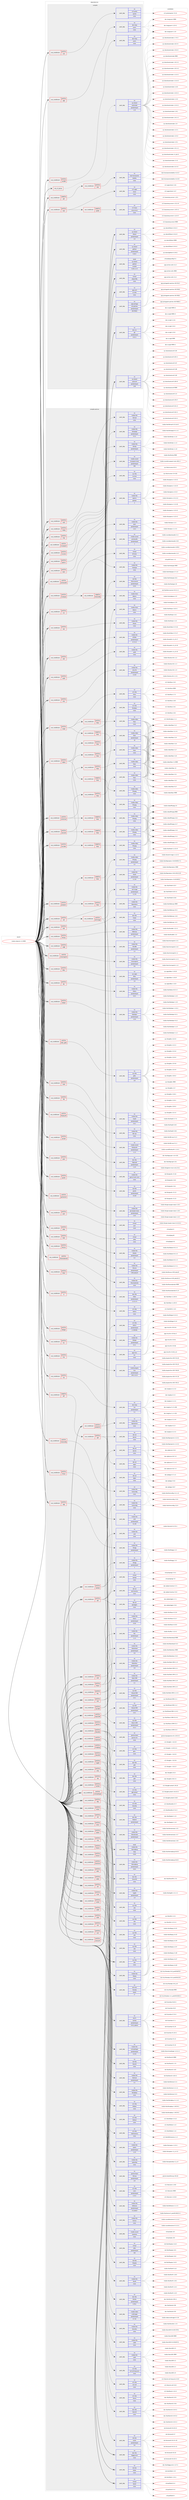 digraph prolog {

# *************
# Graph options
# *************

newrank=true;
concentrate=true;
compound=true;
graph [rankdir=LR,fontname=Helvetica,fontsize=10,ranksep=1.5];#, ranksep=2.5, nodesep=0.2];
edge  [arrowhead=vee];
node  [fontname=Helvetica,fontsize=10];

# **********
# The ebuild
# **********

subgraph cluster_leftcol {
color=gray;
rank=same;
label=<<i>ebuild</i>>;
id [label="media-video/vlc-2.2.9999", color=red, width=4, href="../media-video/vlc-2.2.9999.svg"];
}

# ****************
# The dependencies
# ****************

subgraph cluster_midcol {
color=gray;
label=<<i>dependencies</i>>;
subgraph cluster_compile {
fillcolor="#eeeeee";
style=filled;
label=<<i>compile</i>>;
subgraph any6258 {
dependency397881 [label=<<TABLE BORDER="0" CELLBORDER="1" CELLSPACING="0" CELLPADDING="4"><TR><TD CELLPADDING="10">any_of_group</TD></TR></TABLE>>, shape=none, color=red];subgraph pack293308 {
dependency397882 [label=<<TABLE BORDER="0" CELLBORDER="1" CELLSPACING="0" CELLPADDING="4" WIDTH="220"><TR><TD ROWSPAN="6" CELLPADDING="30">pack_dep</TD></TR><TR><TD WIDTH="110">no</TD></TR><TR><TD>sys-devel</TD></TR><TR><TD>automake</TD></TR><TR><TD>greaterequal</TD></TR><TR><TD>1.15</TD></TR></TABLE>>, shape=none, color=blue];
}
dependency397881:e -> dependency397882:w [weight=20,style="dotted",arrowhead="oinv"];
}
id:e -> dependency397881:w [weight=20,style="solid",arrowhead="vee"];
subgraph cond98131 {
dependency397883 [label=<<TABLE BORDER="0" CELLBORDER="1" CELLSPACING="0" CELLPADDING="4"><TR><TD ROWSPAN="3" CELLPADDING="10">use_conditional</TD></TR><TR><TD>negative</TD></TR><TR><TD>qt5</TD></TR></TABLE>>, shape=none, color=red];
subgraph cond98132 {
dependency397884 [label=<<TABLE BORDER="0" CELLBORDER="1" CELLSPACING="0" CELLPADDING="4"><TR><TD ROWSPAN="3" CELLPADDING="10">use_conditional</TD></TR><TR><TD>positive</TD></TR><TR><TD>kde</TD></TR></TABLE>>, shape=none, color=red];
subgraph pack293309 {
dependency397885 [label=<<TABLE BORDER="0" CELLBORDER="1" CELLSPACING="0" CELLPADDING="4" WIDTH="220"><TR><TD ROWSPAN="6" CELLPADDING="30">pack_dep</TD></TR><TR><TD WIDTH="110">no</TD></TR><TR><TD>kde-frameworks</TD></TR><TR><TD>kdelibs</TD></TR><TR><TD>none</TD></TR><TR><TD></TD></TR></TABLE>>, shape=none, color=blue];
}
dependency397884:e -> dependency397885:w [weight=20,style="dashed",arrowhead="vee"];
}
dependency397883:e -> dependency397884:w [weight=20,style="dashed",arrowhead="vee"];
}
id:e -> dependency397883:w [weight=20,style="solid",arrowhead="vee"];
subgraph cond98133 {
dependency397886 [label=<<TABLE BORDER="0" CELLBORDER="1" CELLSPACING="0" CELLPADDING="4"><TR><TD ROWSPAN="3" CELLPADDING="10">use_conditional</TD></TR><TR><TD>positive</TD></TR><TR><TD>amd64</TD></TR></TABLE>>, shape=none, color=red];
subgraph pack293310 {
dependency397887 [label=<<TABLE BORDER="0" CELLBORDER="1" CELLSPACING="0" CELLPADDING="4" WIDTH="220"><TR><TD ROWSPAN="6" CELLPADDING="30">pack_dep</TD></TR><TR><TD WIDTH="110">no</TD></TR><TR><TD>dev-lang</TD></TR><TR><TD>yasm</TD></TR><TR><TD>none</TD></TR><TR><TD></TD></TR></TABLE>>, shape=none, color=blue];
}
dependency397886:e -> dependency397887:w [weight=20,style="dashed",arrowhead="vee"];
}
id:e -> dependency397886:w [weight=20,style="solid",arrowhead="vee"];
subgraph cond98134 {
dependency397888 [label=<<TABLE BORDER="0" CELLBORDER="1" CELLSPACING="0" CELLPADDING="4"><TR><TD ROWSPAN="3" CELLPADDING="10">use_conditional</TD></TR><TR><TD>positive</TD></TR><TR><TD>test</TD></TR></TABLE>>, shape=none, color=red];
subgraph cond98135 {
dependency397889 [label=<<TABLE BORDER="0" CELLBORDER="1" CELLSPACING="0" CELLPADDING="4"><TR><TD ROWSPAN="3" CELLPADDING="10">use_conditional</TD></TR><TR><TD>negative</TD></TR><TR><TD>prefix</TD></TR></TABLE>>, shape=none, color=red];
subgraph pack293311 {
dependency397890 [label=<<TABLE BORDER="0" CELLBORDER="1" CELLSPACING="0" CELLPADDING="4" WIDTH="220"><TR><TD ROWSPAN="6" CELLPADDING="30">pack_dep</TD></TR><TR><TD WIDTH="110">no</TD></TR><TR><TD>x11-base</TD></TR><TR><TD>xorg-server</TD></TR><TR><TD>none</TD></TR><TR><TD></TD></TR></TABLE>>, shape=none, color=blue];
}
dependency397889:e -> dependency397890:w [weight=20,style="dashed",arrowhead="vee"];
}
dependency397888:e -> dependency397889:w [weight=20,style="dashed",arrowhead="vee"];
subgraph pack293312 {
dependency397891 [label=<<TABLE BORDER="0" CELLBORDER="1" CELLSPACING="0" CELLPADDING="4" WIDTH="220"><TR><TD ROWSPAN="6" CELLPADDING="30">pack_dep</TD></TR><TR><TD WIDTH="110">no</TD></TR><TR><TD>x11-apps</TD></TR><TR><TD>xhost</TD></TR><TR><TD>none</TD></TR><TR><TD></TD></TR></TABLE>>, shape=none, color=blue];
}
dependency397888:e -> dependency397891:w [weight=20,style="dashed",arrowhead="vee"];
}
id:e -> dependency397888:w [weight=20,style="solid",arrowhead="vee"];
subgraph cond98136 {
dependency397892 [label=<<TABLE BORDER="0" CELLBORDER="1" CELLSPACING="0" CELLPADDING="4"><TR><TD ROWSPAN="3" CELLPADDING="10">use_conditional</TD></TR><TR><TD>positive</TD></TR><TR><TD>x86</TD></TR></TABLE>>, shape=none, color=red];
subgraph pack293313 {
dependency397893 [label=<<TABLE BORDER="0" CELLBORDER="1" CELLSPACING="0" CELLPADDING="4" WIDTH="220"><TR><TD ROWSPAN="6" CELLPADDING="30">pack_dep</TD></TR><TR><TD WIDTH="110">no</TD></TR><TR><TD>dev-lang</TD></TR><TR><TD>yasm</TD></TR><TR><TD>none</TD></TR><TR><TD></TD></TR></TABLE>>, shape=none, color=blue];
}
dependency397892:e -> dependency397893:w [weight=20,style="dashed",arrowhead="vee"];
}
id:e -> dependency397892:w [weight=20,style="solid",arrowhead="vee"];
subgraph cond98137 {
dependency397894 [label=<<TABLE BORDER="0" CELLBORDER="1" CELLSPACING="0" CELLPADDING="4"><TR><TD ROWSPAN="3" CELLPADDING="10">use_conditional</TD></TR><TR><TD>positive</TD></TR><TR><TD>xcb</TD></TR></TABLE>>, shape=none, color=red];
subgraph pack293314 {
dependency397895 [label=<<TABLE BORDER="0" CELLBORDER="1" CELLSPACING="0" CELLPADDING="4" WIDTH="220"><TR><TD ROWSPAN="6" CELLPADDING="30">pack_dep</TD></TR><TR><TD WIDTH="110">no</TD></TR><TR><TD>x11-proto</TD></TR><TR><TD>xproto</TD></TR><TR><TD>none</TD></TR><TR><TD></TD></TR></TABLE>>, shape=none, color=blue];
}
dependency397894:e -> dependency397895:w [weight=20,style="dashed",arrowhead="vee"];
}
id:e -> dependency397894:w [weight=20,style="solid",arrowhead="vee"];
subgraph pack293315 {
dependency397896 [label=<<TABLE BORDER="0" CELLBORDER="1" CELLSPACING="0" CELLPADDING="4" WIDTH="220"><TR><TD ROWSPAN="6" CELLPADDING="30">pack_dep</TD></TR><TR><TD WIDTH="110">no</TD></TR><TR><TD>app-arch</TD></TR><TR><TD>xz-utils</TD></TR><TR><TD>none</TD></TR><TR><TD></TD></TR></TABLE>>, shape=none, color=blue];
}
id:e -> dependency397896:w [weight=20,style="solid",arrowhead="vee"];
subgraph pack293316 {
dependency397897 [label=<<TABLE BORDER="0" CELLBORDER="1" CELLSPACING="0" CELLPADDING="4" WIDTH="220"><TR><TD ROWSPAN="6" CELLPADDING="30">pack_dep</TD></TR><TR><TD WIDTH="110">no</TD></TR><TR><TD>app-portage</TD></TR><TR><TD>elt-patches</TD></TR><TR><TD>greaterequal</TD></TR><TR><TD>20170422</TD></TR></TABLE>>, shape=none, color=blue];
}
id:e -> dependency397897:w [weight=20,style="solid",arrowhead="vee"];
subgraph pack293317 {
dependency397898 [label=<<TABLE BORDER="0" CELLBORDER="1" CELLSPACING="0" CELLPADDING="4" WIDTH="220"><TR><TD ROWSPAN="6" CELLPADDING="30">pack_dep</TD></TR><TR><TD WIDTH="110">no</TD></TR><TR><TD>dev-vcs</TD></TR><TR><TD>git</TD></TR><TR><TD>greaterequal</TD></TR><TR><TD>1.8.2.1</TD></TR></TABLE>>, shape=none, color=blue];
}
id:e -> dependency397898:w [weight=20,style="solid",arrowhead="vee"];
subgraph pack293318 {
dependency397899 [label=<<TABLE BORDER="0" CELLBORDER="1" CELLSPACING="0" CELLPADDING="4" WIDTH="220"><TR><TD ROWSPAN="6" CELLPADDING="30">pack_dep</TD></TR><TR><TD WIDTH="110">no</TD></TR><TR><TD>sys-devel</TD></TR><TR><TD>autoconf</TD></TR><TR><TD>greaterequal</TD></TR><TR><TD>2.69</TD></TR></TABLE>>, shape=none, color=blue];
}
id:e -> dependency397899:w [weight=20,style="solid",arrowhead="vee"];
subgraph pack293319 {
dependency397900 [label=<<TABLE BORDER="0" CELLBORDER="1" CELLSPACING="0" CELLPADDING="4" WIDTH="220"><TR><TD ROWSPAN="6" CELLPADDING="30">pack_dep</TD></TR><TR><TD WIDTH="110">no</TD></TR><TR><TD>sys-devel</TD></TR><TR><TD>gettext</TD></TR><TR><TD>greaterequal</TD></TR><TR><TD>0.18.3</TD></TR></TABLE>>, shape=none, color=blue];
}
id:e -> dependency397900:w [weight=20,style="solid",arrowhead="vee"];
subgraph pack293320 {
dependency397901 [label=<<TABLE BORDER="0" CELLBORDER="1" CELLSPACING="0" CELLPADDING="4" WIDTH="220"><TR><TD ROWSPAN="6" CELLPADDING="30">pack_dep</TD></TR><TR><TD WIDTH="110">no</TD></TR><TR><TD>sys-devel</TD></TR><TR><TD>libtool</TD></TR><TR><TD>greaterequal</TD></TR><TR><TD>2.4</TD></TR></TABLE>>, shape=none, color=blue];
}
id:e -> dependency397901:w [weight=20,style="solid",arrowhead="vee"];
subgraph pack293321 {
dependency397902 [label=<<TABLE BORDER="0" CELLBORDER="1" CELLSPACING="0" CELLPADDING="4" WIDTH="220"><TR><TD ROWSPAN="6" CELLPADDING="30">pack_dep</TD></TR><TR><TD WIDTH="110">no</TD></TR><TR><TD>virtual</TD></TR><TR><TD>pkgconfig</TD></TR><TR><TD>none</TD></TR><TR><TD></TD></TR></TABLE>>, shape=none, color=blue];
}
id:e -> dependency397902:w [weight=20,style="solid",arrowhead="vee"];
subgraph pack293322 {
dependency397903 [label=<<TABLE BORDER="0" CELLBORDER="1" CELLSPACING="0" CELLPADDING="4" WIDTH="220"><TR><TD ROWSPAN="6" CELLPADDING="30">pack_dep</TD></TR><TR><TD WIDTH="110">weak</TD></TR><TR><TD>sys-devel</TD></TR><TR><TD>gettext</TD></TR><TR><TD>smaller</TD></TR><TR><TD>0.18.1.1-r3</TD></TR></TABLE>>, shape=none, color=blue];
}
id:e -> dependency397903:w [weight=20,style="solid",arrowhead="vee"];
}
subgraph cluster_compileandrun {
fillcolor="#eeeeee";
style=filled;
label=<<i>compile and run</i>>;
subgraph cond98138 {
dependency397904 [label=<<TABLE BORDER="0" CELLBORDER="1" CELLSPACING="0" CELLPADDING="4"><TR><TD ROWSPAN="3" CELLPADDING="10">use_conditional</TD></TR><TR><TD>negative</TD></TR><TR><TD>qt5</TD></TR></TABLE>>, shape=none, color=red];
subgraph cond98139 {
dependency397905 [label=<<TABLE BORDER="0" CELLBORDER="1" CELLSPACING="0" CELLPADDING="4"><TR><TD ROWSPAN="3" CELLPADDING="10">use_conditional</TD></TR><TR><TD>positive</TD></TR><TR><TD>qt4</TD></TR></TABLE>>, shape=none, color=red];
subgraph pack293323 {
dependency397906 [label=<<TABLE BORDER="0" CELLBORDER="1" CELLSPACING="0" CELLPADDING="4" WIDTH="220"><TR><TD ROWSPAN="6" CELLPADDING="30">pack_dep</TD></TR><TR><TD WIDTH="110">no</TD></TR><TR><TD>dev-qt</TD></TR><TR><TD>qtcore</TD></TR><TR><TD>none</TD></TR><TR><TD></TD></TR></TABLE>>, shape=none, color=blue];
}
dependency397905:e -> dependency397906:w [weight=20,style="dashed",arrowhead="vee"];
subgraph pack293324 {
dependency397907 [label=<<TABLE BORDER="0" CELLBORDER="1" CELLSPACING="0" CELLPADDING="4" WIDTH="220"><TR><TD ROWSPAN="6" CELLPADDING="30">pack_dep</TD></TR><TR><TD WIDTH="110">no</TD></TR><TR><TD>dev-qt</TD></TR><TR><TD>qtgui</TD></TR><TR><TD>none</TD></TR><TR><TD></TD></TR></TABLE>>, shape=none, color=blue];
}
dependency397905:e -> dependency397907:w [weight=20,style="dashed",arrowhead="vee"];
}
dependency397904:e -> dependency397905:w [weight=20,style="dashed",arrowhead="vee"];
}
id:e -> dependency397904:w [weight=20,style="solid",arrowhead="odotvee"];
subgraph cond98140 {
dependency397908 [label=<<TABLE BORDER="0" CELLBORDER="1" CELLSPACING="0" CELLPADDING="4"><TR><TD ROWSPAN="3" CELLPADDING="10">use_conditional</TD></TR><TR><TD>positive</TD></TR><TR><TD>X</TD></TR></TABLE>>, shape=none, color=red];
subgraph pack293325 {
dependency397909 [label=<<TABLE BORDER="0" CELLBORDER="1" CELLSPACING="0" CELLPADDING="4" WIDTH="220"><TR><TD ROWSPAN="6" CELLPADDING="30">pack_dep</TD></TR><TR><TD WIDTH="110">no</TD></TR><TR><TD>x11-libs</TD></TR><TR><TD>libX11</TD></TR><TR><TD>none</TD></TR><TR><TD></TD></TR></TABLE>>, shape=none, color=blue];
}
dependency397908:e -> dependency397909:w [weight=20,style="dashed",arrowhead="vee"];
}
id:e -> dependency397908:w [weight=20,style="solid",arrowhead="odotvee"];
subgraph cond98141 {
dependency397910 [label=<<TABLE BORDER="0" CELLBORDER="1" CELLSPACING="0" CELLPADDING="4"><TR><TD ROWSPAN="3" CELLPADDING="10">use_conditional</TD></TR><TR><TD>positive</TD></TR><TR><TD>a52</TD></TR></TABLE>>, shape=none, color=red];
subgraph pack293326 {
dependency397911 [label=<<TABLE BORDER="0" CELLBORDER="1" CELLSPACING="0" CELLPADDING="4" WIDTH="220"><TR><TD ROWSPAN="6" CELLPADDING="30">pack_dep</TD></TR><TR><TD WIDTH="110">no</TD></TR><TR><TD>media-libs</TD></TR><TR><TD>a52dec</TD></TR><TR><TD>greaterequal</TD></TR><TR><TD>0.7.4-r3</TD></TR></TABLE>>, shape=none, color=blue];
}
dependency397910:e -> dependency397911:w [weight=20,style="dashed",arrowhead="vee"];
}
id:e -> dependency397910:w [weight=20,style="solid",arrowhead="odotvee"];
subgraph cond98142 {
dependency397912 [label=<<TABLE BORDER="0" CELLBORDER="1" CELLSPACING="0" CELLPADDING="4"><TR><TD ROWSPAN="3" CELLPADDING="10">use_conditional</TD></TR><TR><TD>positive</TD></TR><TR><TD>aalib</TD></TR></TABLE>>, shape=none, color=red];
subgraph pack293327 {
dependency397913 [label=<<TABLE BORDER="0" CELLBORDER="1" CELLSPACING="0" CELLPADDING="4" WIDTH="220"><TR><TD ROWSPAN="6" CELLPADDING="30">pack_dep</TD></TR><TR><TD WIDTH="110">no</TD></TR><TR><TD>media-libs</TD></TR><TR><TD>aalib</TD></TR><TR><TD>none</TD></TR><TR><TD></TD></TR></TABLE>>, shape=none, color=blue];
}
dependency397912:e -> dependency397913:w [weight=20,style="dashed",arrowhead="vee"];
}
id:e -> dependency397912:w [weight=20,style="solid",arrowhead="odotvee"];
subgraph cond98143 {
dependency397914 [label=<<TABLE BORDER="0" CELLBORDER="1" CELLSPACING="0" CELLPADDING="4"><TR><TD ROWSPAN="3" CELLPADDING="10">use_conditional</TD></TR><TR><TD>positive</TD></TR><TR><TD>alsa</TD></TR></TABLE>>, shape=none, color=red];
subgraph pack293328 {
dependency397915 [label=<<TABLE BORDER="0" CELLBORDER="1" CELLSPACING="0" CELLPADDING="4" WIDTH="220"><TR><TD ROWSPAN="6" CELLPADDING="30">pack_dep</TD></TR><TR><TD WIDTH="110">no</TD></TR><TR><TD>media-libs</TD></TR><TR><TD>alsa-lib</TD></TR><TR><TD>greaterequal</TD></TR><TR><TD>1.0.24</TD></TR></TABLE>>, shape=none, color=blue];
}
dependency397914:e -> dependency397915:w [weight=20,style="dashed",arrowhead="vee"];
}
id:e -> dependency397914:w [weight=20,style="solid",arrowhead="odotvee"];
subgraph cond98144 {
dependency397916 [label=<<TABLE BORDER="0" CELLBORDER="1" CELLSPACING="0" CELLPADDING="4"><TR><TD ROWSPAN="3" CELLPADDING="10">use_conditional</TD></TR><TR><TD>positive</TD></TR><TR><TD>avcodec</TD></TR></TABLE>>, shape=none, color=red];
subgraph cond98145 {
dependency397917 [label=<<TABLE BORDER="0" CELLBORDER="1" CELLSPACING="0" CELLPADDING="4"><TR><TD ROWSPAN="3" CELLPADDING="10">use_conditional</TD></TR><TR><TD>negative</TD></TR><TR><TD>libav</TD></TR></TABLE>>, shape=none, color=red];
subgraph pack293329 {
dependency397918 [label=<<TABLE BORDER="0" CELLBORDER="1" CELLSPACING="0" CELLPADDING="4" WIDTH="220"><TR><TD ROWSPAN="6" CELLPADDING="30">pack_dep</TD></TR><TR><TD WIDTH="110">no</TD></TR><TR><TD>media-video</TD></TR><TR><TD>ffmpeg</TD></TR><TR><TD>none</TD></TR><TR><TD></TD></TR></TABLE>>, shape=none, color=blue];
}
dependency397917:e -> dependency397918:w [weight=20,style="dashed",arrowhead="vee"];
}
dependency397916:e -> dependency397917:w [weight=20,style="dashed",arrowhead="vee"];
subgraph cond98146 {
dependency397919 [label=<<TABLE BORDER="0" CELLBORDER="1" CELLSPACING="0" CELLPADDING="4"><TR><TD ROWSPAN="3" CELLPADDING="10">use_conditional</TD></TR><TR><TD>positive</TD></TR><TR><TD>libav</TD></TR></TABLE>>, shape=none, color=red];
subgraph pack293330 {
dependency397920 [label=<<TABLE BORDER="0" CELLBORDER="1" CELLSPACING="0" CELLPADDING="4" WIDTH="220"><TR><TD ROWSPAN="6" CELLPADDING="30">pack_dep</TD></TR><TR><TD WIDTH="110">no</TD></TR><TR><TD>media-video</TD></TR><TR><TD>libav</TD></TR><TR><TD>none</TD></TR><TR><TD></TD></TR></TABLE>>, shape=none, color=blue];
}
dependency397919:e -> dependency397920:w [weight=20,style="dashed",arrowhead="vee"];
}
dependency397916:e -> dependency397919:w [weight=20,style="dashed",arrowhead="vee"];
}
id:e -> dependency397916:w [weight=20,style="solid",arrowhead="odotvee"];
subgraph cond98147 {
dependency397921 [label=<<TABLE BORDER="0" CELLBORDER="1" CELLSPACING="0" CELLPADDING="4"><TR><TD ROWSPAN="3" CELLPADDING="10">use_conditional</TD></TR><TR><TD>positive</TD></TR><TR><TD>avformat</TD></TR></TABLE>>, shape=none, color=red];
subgraph cond98148 {
dependency397922 [label=<<TABLE BORDER="0" CELLBORDER="1" CELLSPACING="0" CELLPADDING="4"><TR><TD ROWSPAN="3" CELLPADDING="10">use_conditional</TD></TR><TR><TD>negative</TD></TR><TR><TD>libav</TD></TR></TABLE>>, shape=none, color=red];
subgraph pack293331 {
dependency397923 [label=<<TABLE BORDER="0" CELLBORDER="1" CELLSPACING="0" CELLPADDING="4" WIDTH="220"><TR><TD ROWSPAN="6" CELLPADDING="30">pack_dep</TD></TR><TR><TD WIDTH="110">no</TD></TR><TR><TD>media-video</TD></TR><TR><TD>ffmpeg</TD></TR><TR><TD>none</TD></TR><TR><TD></TD></TR></TABLE>>, shape=none, color=blue];
}
dependency397922:e -> dependency397923:w [weight=20,style="dashed",arrowhead="vee"];
}
dependency397921:e -> dependency397922:w [weight=20,style="dashed",arrowhead="vee"];
subgraph cond98149 {
dependency397924 [label=<<TABLE BORDER="0" CELLBORDER="1" CELLSPACING="0" CELLPADDING="4"><TR><TD ROWSPAN="3" CELLPADDING="10">use_conditional</TD></TR><TR><TD>positive</TD></TR><TR><TD>libav</TD></TR></TABLE>>, shape=none, color=red];
subgraph pack293332 {
dependency397925 [label=<<TABLE BORDER="0" CELLBORDER="1" CELLSPACING="0" CELLPADDING="4" WIDTH="220"><TR><TD ROWSPAN="6" CELLPADDING="30">pack_dep</TD></TR><TR><TD WIDTH="110">no</TD></TR><TR><TD>media-video</TD></TR><TR><TD>libav</TD></TR><TR><TD>none</TD></TR><TR><TD></TD></TR></TABLE>>, shape=none, color=blue];
}
dependency397924:e -> dependency397925:w [weight=20,style="dashed",arrowhead="vee"];
}
dependency397921:e -> dependency397924:w [weight=20,style="dashed",arrowhead="vee"];
}
id:e -> dependency397921:w [weight=20,style="solid",arrowhead="odotvee"];
subgraph cond98150 {
dependency397926 [label=<<TABLE BORDER="0" CELLBORDER="1" CELLSPACING="0" CELLPADDING="4"><TR><TD ROWSPAN="3" CELLPADDING="10">use_conditional</TD></TR><TR><TD>positive</TD></TR><TR><TD>bidi</TD></TR></TABLE>>, shape=none, color=red];
subgraph pack293333 {
dependency397927 [label=<<TABLE BORDER="0" CELLBORDER="1" CELLSPACING="0" CELLPADDING="4" WIDTH="220"><TR><TD ROWSPAN="6" CELLPADDING="30">pack_dep</TD></TR><TR><TD WIDTH="110">no</TD></TR><TR><TD>dev-libs</TD></TR><TR><TD>fribidi</TD></TR><TR><TD>none</TD></TR><TR><TD></TD></TR></TABLE>>, shape=none, color=blue];
}
dependency397926:e -> dependency397927:w [weight=20,style="dashed",arrowhead="vee"];
}
id:e -> dependency397926:w [weight=20,style="solid",arrowhead="odotvee"];
subgraph cond98151 {
dependency397928 [label=<<TABLE BORDER="0" CELLBORDER="1" CELLSPACING="0" CELLPADDING="4"><TR><TD ROWSPAN="3" CELLPADDING="10">use_conditional</TD></TR><TR><TD>positive</TD></TR><TR><TD>bluray</TD></TR></TABLE>>, shape=none, color=red];
subgraph pack293334 {
dependency397929 [label=<<TABLE BORDER="0" CELLBORDER="1" CELLSPACING="0" CELLPADDING="4" WIDTH="220"><TR><TD ROWSPAN="6" CELLPADDING="30">pack_dep</TD></TR><TR><TD WIDTH="110">no</TD></TR><TR><TD>media-libs</TD></TR><TR><TD>libbluray</TD></TR><TR><TD>greaterequal</TD></TR><TR><TD>0.3</TD></TR></TABLE>>, shape=none, color=blue];
}
dependency397928:e -> dependency397929:w [weight=20,style="dashed",arrowhead="vee"];
}
id:e -> dependency397928:w [weight=20,style="solid",arrowhead="odotvee"];
subgraph cond98152 {
dependency397930 [label=<<TABLE BORDER="0" CELLBORDER="1" CELLSPACING="0" CELLPADDING="4"><TR><TD ROWSPAN="3" CELLPADDING="10">use_conditional</TD></TR><TR><TD>positive</TD></TR><TR><TD>cddb</TD></TR></TABLE>>, shape=none, color=red];
subgraph pack293335 {
dependency397931 [label=<<TABLE BORDER="0" CELLBORDER="1" CELLSPACING="0" CELLPADDING="4" WIDTH="220"><TR><TD ROWSPAN="6" CELLPADDING="30">pack_dep</TD></TR><TR><TD WIDTH="110">no</TD></TR><TR><TD>media-libs</TD></TR><TR><TD>libcddb</TD></TR><TR><TD>greaterequal</TD></TR><TR><TD>1.2</TD></TR></TABLE>>, shape=none, color=blue];
}
dependency397930:e -> dependency397931:w [weight=20,style="dashed",arrowhead="vee"];
}
id:e -> dependency397930:w [weight=20,style="solid",arrowhead="odotvee"];
subgraph cond98153 {
dependency397932 [label=<<TABLE BORDER="0" CELLBORDER="1" CELLSPACING="0" CELLPADDING="4"><TR><TD ROWSPAN="3" CELLPADDING="10">use_conditional</TD></TR><TR><TD>positive</TD></TR><TR><TD>chromaprint</TD></TR></TABLE>>, shape=none, color=red];
subgraph pack293336 {
dependency397933 [label=<<TABLE BORDER="0" CELLBORDER="1" CELLSPACING="0" CELLPADDING="4" WIDTH="220"><TR><TD ROWSPAN="6" CELLPADDING="30">pack_dep</TD></TR><TR><TD WIDTH="110">no</TD></TR><TR><TD>media-libs</TD></TR><TR><TD>chromaprint</TD></TR><TR><TD>greaterequal</TD></TR><TR><TD>0.6</TD></TR></TABLE>>, shape=none, color=blue];
}
dependency397932:e -> dependency397933:w [weight=20,style="dashed",arrowhead="vee"];
}
id:e -> dependency397932:w [weight=20,style="solid",arrowhead="odotvee"];
subgraph cond98154 {
dependency397934 [label=<<TABLE BORDER="0" CELLBORDER="1" CELLSPACING="0" CELLPADDING="4"><TR><TD ROWSPAN="3" CELLPADDING="10">use_conditional</TD></TR><TR><TD>positive</TD></TR><TR><TD>dbus</TD></TR></TABLE>>, shape=none, color=red];
subgraph pack293337 {
dependency397935 [label=<<TABLE BORDER="0" CELLBORDER="1" CELLSPACING="0" CELLPADDING="4" WIDTH="220"><TR><TD ROWSPAN="6" CELLPADDING="30">pack_dep</TD></TR><TR><TD WIDTH="110">no</TD></TR><TR><TD>sys-apps</TD></TR><TR><TD>dbus</TD></TR><TR><TD>greaterequal</TD></TR><TR><TD>1.6</TD></TR></TABLE>>, shape=none, color=blue];
}
dependency397934:e -> dependency397935:w [weight=20,style="dashed",arrowhead="vee"];
}
id:e -> dependency397934:w [weight=20,style="solid",arrowhead="odotvee"];
subgraph cond98155 {
dependency397936 [label=<<TABLE BORDER="0" CELLBORDER="1" CELLSPACING="0" CELLPADDING="4"><TR><TD ROWSPAN="3" CELLPADDING="10">use_conditional</TD></TR><TR><TD>positive</TD></TR><TR><TD>dc1394</TD></TR></TABLE>>, shape=none, color=red];
subgraph pack293338 {
dependency397937 [label=<<TABLE BORDER="0" CELLBORDER="1" CELLSPACING="0" CELLPADDING="4" WIDTH="220"><TR><TD ROWSPAN="6" CELLPADDING="30">pack_dep</TD></TR><TR><TD WIDTH="110">no</TD></TR><TR><TD>sys-libs</TD></TR><TR><TD>libraw1394</TD></TR><TR><TD>greaterequal</TD></TR><TR><TD>2.0.1</TD></TR></TABLE>>, shape=none, color=blue];
}
dependency397936:e -> dependency397937:w [weight=20,style="dashed",arrowhead="vee"];
subgraph pack293339 {
dependency397938 [label=<<TABLE BORDER="0" CELLBORDER="1" CELLSPACING="0" CELLPADDING="4" WIDTH="220"><TR><TD ROWSPAN="6" CELLPADDING="30">pack_dep</TD></TR><TR><TD WIDTH="110">no</TD></TR><TR><TD>media-libs</TD></TR><TR><TD>libdc1394</TD></TR><TR><TD>greaterequal</TD></TR><TR><TD>2.1</TD></TR></TABLE>>, shape=none, color=blue];
}
dependency397936:e -> dependency397938:w [weight=20,style="dashed",arrowhead="vee"];
}
id:e -> dependency397936:w [weight=20,style="solid",arrowhead="odotvee"];
subgraph cond98156 {
dependency397939 [label=<<TABLE BORDER="0" CELLBORDER="1" CELLSPACING="0" CELLPADDING="4"><TR><TD ROWSPAN="3" CELLPADDING="10">use_conditional</TD></TR><TR><TD>positive</TD></TR><TR><TD>directfb</TD></TR></TABLE>>, shape=none, color=red];
subgraph pack293340 {
dependency397940 [label=<<TABLE BORDER="0" CELLBORDER="1" CELLSPACING="0" CELLPADDING="4" WIDTH="220"><TR><TD ROWSPAN="6" CELLPADDING="30">pack_dep</TD></TR><TR><TD WIDTH="110">no</TD></TR><TR><TD>dev-libs</TD></TR><TR><TD>DirectFB</TD></TR><TR><TD>none</TD></TR><TR><TD></TD></TR></TABLE>>, shape=none, color=blue];
}
dependency397939:e -> dependency397940:w [weight=20,style="dashed",arrowhead="vee"];
subgraph pack293341 {
dependency397941 [label=<<TABLE BORDER="0" CELLBORDER="1" CELLSPACING="0" CELLPADDING="4" WIDTH="220"><TR><TD ROWSPAN="6" CELLPADDING="30">pack_dep</TD></TR><TR><TD WIDTH="110">no</TD></TR><TR><TD>sys-libs</TD></TR><TR><TD>zlib</TD></TR><TR><TD>none</TD></TR><TR><TD></TD></TR></TABLE>>, shape=none, color=blue];
}
dependency397939:e -> dependency397941:w [weight=20,style="dashed",arrowhead="vee"];
}
id:e -> dependency397939:w [weight=20,style="solid",arrowhead="odotvee"];
subgraph cond98157 {
dependency397942 [label=<<TABLE BORDER="0" CELLBORDER="1" CELLSPACING="0" CELLPADDING="4"><TR><TD ROWSPAN="3" CELLPADDING="10">use_conditional</TD></TR><TR><TD>positive</TD></TR><TR><TD>dts</TD></TR></TABLE>>, shape=none, color=red];
subgraph pack293342 {
dependency397943 [label=<<TABLE BORDER="0" CELLBORDER="1" CELLSPACING="0" CELLPADDING="4" WIDTH="220"><TR><TD ROWSPAN="6" CELLPADDING="30">pack_dep</TD></TR><TR><TD WIDTH="110">no</TD></TR><TR><TD>media-libs</TD></TR><TR><TD>libdca</TD></TR><TR><TD>greaterequal</TD></TR><TR><TD>0.0.5</TD></TR></TABLE>>, shape=none, color=blue];
}
dependency397942:e -> dependency397943:w [weight=20,style="dashed",arrowhead="vee"];
}
id:e -> dependency397942:w [weight=20,style="solid",arrowhead="odotvee"];
subgraph cond98158 {
dependency397944 [label=<<TABLE BORDER="0" CELLBORDER="1" CELLSPACING="0" CELLPADDING="4"><TR><TD ROWSPAN="3" CELLPADDING="10">use_conditional</TD></TR><TR><TD>positive</TD></TR><TR><TD>dvbpsi</TD></TR></TABLE>>, shape=none, color=red];
subgraph pack293343 {
dependency397945 [label=<<TABLE BORDER="0" CELLBORDER="1" CELLSPACING="0" CELLPADDING="4" WIDTH="220"><TR><TD ROWSPAN="6" CELLPADDING="30">pack_dep</TD></TR><TR><TD WIDTH="110">no</TD></TR><TR><TD>media-libs</TD></TR><TR><TD>libdvbpsi</TD></TR><TR><TD>greaterequal</TD></TR><TR><TD>1.0.0</TD></TR></TABLE>>, shape=none, color=blue];
}
dependency397944:e -> dependency397945:w [weight=20,style="dashed",arrowhead="vee"];
}
id:e -> dependency397944:w [weight=20,style="solid",arrowhead="odotvee"];
subgraph cond98159 {
dependency397946 [label=<<TABLE BORDER="0" CELLBORDER="1" CELLSPACING="0" CELLPADDING="4"><TR><TD ROWSPAN="3" CELLPADDING="10">use_conditional</TD></TR><TR><TD>positive</TD></TR><TR><TD>dvd</TD></TR></TABLE>>, shape=none, color=red];
subgraph pack293344 {
dependency397947 [label=<<TABLE BORDER="0" CELLBORDER="1" CELLSPACING="0" CELLPADDING="4" WIDTH="220"><TR><TD ROWSPAN="6" CELLPADDING="30">pack_dep</TD></TR><TR><TD WIDTH="110">no</TD></TR><TR><TD>media-libs</TD></TR><TR><TD>libdvdread</TD></TR><TR><TD>greaterequal</TD></TR><TR><TD>4.9</TD></TR></TABLE>>, shape=none, color=blue];
}
dependency397946:e -> dependency397947:w [weight=20,style="dashed",arrowhead="vee"];
subgraph pack293345 {
dependency397948 [label=<<TABLE BORDER="0" CELLBORDER="1" CELLSPACING="0" CELLPADDING="4" WIDTH="220"><TR><TD ROWSPAN="6" CELLPADDING="30">pack_dep</TD></TR><TR><TD WIDTH="110">no</TD></TR><TR><TD>media-libs</TD></TR><TR><TD>libdvdnav</TD></TR><TR><TD>greaterequal</TD></TR><TR><TD>4.9</TD></TR></TABLE>>, shape=none, color=blue];
}
dependency397946:e -> dependency397948:w [weight=20,style="dashed",arrowhead="vee"];
}
id:e -> dependency397946:w [weight=20,style="solid",arrowhead="odotvee"];
subgraph cond98160 {
dependency397949 [label=<<TABLE BORDER="0" CELLBORDER="1" CELLSPACING="0" CELLPADDING="4"><TR><TD ROWSPAN="3" CELLPADDING="10">use_conditional</TD></TR><TR><TD>positive</TD></TR><TR><TD>elibc_glibc</TD></TR></TABLE>>, shape=none, color=red];
subgraph pack293346 {
dependency397950 [label=<<TABLE BORDER="0" CELLBORDER="1" CELLSPACING="0" CELLPADDING="4" WIDTH="220"><TR><TD ROWSPAN="6" CELLPADDING="30">pack_dep</TD></TR><TR><TD WIDTH="110">no</TD></TR><TR><TD>sys-libs</TD></TR><TR><TD>glibc</TD></TR><TR><TD>greaterequal</TD></TR><TR><TD>2.8</TD></TR></TABLE>>, shape=none, color=blue];
}
dependency397949:e -> dependency397950:w [weight=20,style="dashed",arrowhead="vee"];
}
id:e -> dependency397949:w [weight=20,style="solid",arrowhead="odotvee"];
subgraph cond98161 {
dependency397951 [label=<<TABLE BORDER="0" CELLBORDER="1" CELLSPACING="0" CELLPADDING="4"><TR><TD ROWSPAN="3" CELLPADDING="10">use_conditional</TD></TR><TR><TD>positive</TD></TR><TR><TD>faad</TD></TR></TABLE>>, shape=none, color=red];
subgraph pack293347 {
dependency397952 [label=<<TABLE BORDER="0" CELLBORDER="1" CELLSPACING="0" CELLPADDING="4" WIDTH="220"><TR><TD ROWSPAN="6" CELLPADDING="30">pack_dep</TD></TR><TR><TD WIDTH="110">no</TD></TR><TR><TD>media-libs</TD></TR><TR><TD>faad2</TD></TR><TR><TD>greaterequal</TD></TR><TR><TD>2.6.1</TD></TR></TABLE>>, shape=none, color=blue];
}
dependency397951:e -> dependency397952:w [weight=20,style="dashed",arrowhead="vee"];
}
id:e -> dependency397951:w [weight=20,style="solid",arrowhead="odotvee"];
subgraph cond98162 {
dependency397953 [label=<<TABLE BORDER="0" CELLBORDER="1" CELLSPACING="0" CELLPADDING="4"><TR><TD ROWSPAN="3" CELLPADDING="10">use_conditional</TD></TR><TR><TD>positive</TD></TR><TR><TD>fdk</TD></TR></TABLE>>, shape=none, color=red];
subgraph pack293348 {
dependency397954 [label=<<TABLE BORDER="0" CELLBORDER="1" CELLSPACING="0" CELLPADDING="4" WIDTH="220"><TR><TD ROWSPAN="6" CELLPADDING="30">pack_dep</TD></TR><TR><TD WIDTH="110">no</TD></TR><TR><TD>media-libs</TD></TR><TR><TD>fdk-aac</TD></TR><TR><TD>none</TD></TR><TR><TD></TD></TR></TABLE>>, shape=none, color=blue];
}
dependency397953:e -> dependency397954:w [weight=20,style="dashed",arrowhead="vee"];
}
id:e -> dependency397953:w [weight=20,style="solid",arrowhead="odotvee"];
subgraph cond98163 {
dependency397955 [label=<<TABLE BORDER="0" CELLBORDER="1" CELLSPACING="0" CELLPADDING="4"><TR><TD ROWSPAN="3" CELLPADDING="10">use_conditional</TD></TR><TR><TD>positive</TD></TR><TR><TD>flac</TD></TR></TABLE>>, shape=none, color=red];
subgraph pack293349 {
dependency397956 [label=<<TABLE BORDER="0" CELLBORDER="1" CELLSPACING="0" CELLPADDING="4" WIDTH="220"><TR><TD ROWSPAN="6" CELLPADDING="30">pack_dep</TD></TR><TR><TD WIDTH="110">no</TD></TR><TR><TD>media-libs</TD></TR><TR><TD>libogg</TD></TR><TR><TD>greaterequal</TD></TR><TR><TD>1</TD></TR></TABLE>>, shape=none, color=blue];
}
dependency397955:e -> dependency397956:w [weight=20,style="dashed",arrowhead="vee"];
subgraph pack293350 {
dependency397957 [label=<<TABLE BORDER="0" CELLBORDER="1" CELLSPACING="0" CELLPADDING="4" WIDTH="220"><TR><TD ROWSPAN="6" CELLPADDING="30">pack_dep</TD></TR><TR><TD WIDTH="110">no</TD></TR><TR><TD>media-libs</TD></TR><TR><TD>flac</TD></TR><TR><TD>greaterequal</TD></TR><TR><TD>1.1.2</TD></TR></TABLE>>, shape=none, color=blue];
}
dependency397955:e -> dependency397957:w [weight=20,style="dashed",arrowhead="vee"];
}
id:e -> dependency397955:w [weight=20,style="solid",arrowhead="odotvee"];
subgraph cond98164 {
dependency397958 [label=<<TABLE BORDER="0" CELLBORDER="1" CELLSPACING="0" CELLPADDING="4"><TR><TD ROWSPAN="3" CELLPADDING="10">use_conditional</TD></TR><TR><TD>positive</TD></TR><TR><TD>fluidsynth</TD></TR></TABLE>>, shape=none, color=red];
subgraph pack293351 {
dependency397959 [label=<<TABLE BORDER="0" CELLBORDER="1" CELLSPACING="0" CELLPADDING="4" WIDTH="220"><TR><TD ROWSPAN="6" CELLPADDING="30">pack_dep</TD></TR><TR><TD WIDTH="110">no</TD></TR><TR><TD>media-sound</TD></TR><TR><TD>fluidsynth</TD></TR><TR><TD>greaterequal</TD></TR><TR><TD>1.1.2</TD></TR></TABLE>>, shape=none, color=blue];
}
dependency397958:e -> dependency397959:w [weight=20,style="dashed",arrowhead="vee"];
}
id:e -> dependency397958:w [weight=20,style="solid",arrowhead="odotvee"];
subgraph cond98165 {
dependency397960 [label=<<TABLE BORDER="0" CELLBORDER="1" CELLSPACING="0" CELLPADDING="4"><TR><TD ROWSPAN="3" CELLPADDING="10">use_conditional</TD></TR><TR><TD>positive</TD></TR><TR><TD>fontconfig</TD></TR></TABLE>>, shape=none, color=red];
subgraph pack293352 {
dependency397961 [label=<<TABLE BORDER="0" CELLBORDER="1" CELLSPACING="0" CELLPADDING="4" WIDTH="220"><TR><TD ROWSPAN="6" CELLPADDING="30">pack_dep</TD></TR><TR><TD WIDTH="110">no</TD></TR><TR><TD>media-libs</TD></TR><TR><TD>fontconfig</TD></TR><TR><TD>none</TD></TR><TR><TD></TD></TR></TABLE>>, shape=none, color=blue];
}
dependency397960:e -> dependency397961:w [weight=20,style="dashed",arrowhead="vee"];
}
id:e -> dependency397960:w [weight=20,style="solid",arrowhead="odotvee"];
subgraph cond98166 {
dependency397962 [label=<<TABLE BORDER="0" CELLBORDER="1" CELLSPACING="0" CELLPADDING="4"><TR><TD ROWSPAN="3" CELLPADDING="10">use_conditional</TD></TR><TR><TD>positive</TD></TR><TR><TD>gcrypt</TD></TR></TABLE>>, shape=none, color=red];
subgraph pack293353 {
dependency397963 [label=<<TABLE BORDER="0" CELLBORDER="1" CELLSPACING="0" CELLPADDING="4" WIDTH="220"><TR><TD ROWSPAN="6" CELLPADDING="30">pack_dep</TD></TR><TR><TD WIDTH="110">no</TD></TR><TR><TD>dev-libs</TD></TR><TR><TD>libgcrypt</TD></TR><TR><TD>greaterequal</TD></TR><TR><TD>1.2.0</TD></TR></TABLE>>, shape=none, color=blue];
}
dependency397962:e -> dependency397963:w [weight=20,style="dashed",arrowhead="vee"];
}
id:e -> dependency397962:w [weight=20,style="solid",arrowhead="odotvee"];
subgraph cond98167 {
dependency397964 [label=<<TABLE BORDER="0" CELLBORDER="1" CELLSPACING="0" CELLPADDING="4"><TR><TD ROWSPAN="3" CELLPADDING="10">use_conditional</TD></TR><TR><TD>positive</TD></TR><TR><TD>gme</TD></TR></TABLE>>, shape=none, color=red];
subgraph pack293354 {
dependency397965 [label=<<TABLE BORDER="0" CELLBORDER="1" CELLSPACING="0" CELLPADDING="4" WIDTH="220"><TR><TD ROWSPAN="6" CELLPADDING="30">pack_dep</TD></TR><TR><TD WIDTH="110">no</TD></TR><TR><TD>media-libs</TD></TR><TR><TD>game-music-emu</TD></TR><TR><TD>none</TD></TR><TR><TD></TD></TR></TABLE>>, shape=none, color=blue];
}
dependency397964:e -> dependency397965:w [weight=20,style="dashed",arrowhead="vee"];
}
id:e -> dependency397964:w [weight=20,style="solid",arrowhead="odotvee"];
subgraph cond98168 {
dependency397966 [label=<<TABLE BORDER="0" CELLBORDER="1" CELLSPACING="0" CELLPADDING="4"><TR><TD ROWSPAN="3" CELLPADDING="10">use_conditional</TD></TR><TR><TD>positive</TD></TR><TR><TD>gnome</TD></TR></TABLE>>, shape=none, color=red];
subgraph pack293355 {
dependency397967 [label=<<TABLE BORDER="0" CELLBORDER="1" CELLSPACING="0" CELLPADDING="4" WIDTH="220"><TR><TD ROWSPAN="6" CELLPADDING="30">pack_dep</TD></TR><TR><TD WIDTH="110">no</TD></TR><TR><TD>gnome-base</TD></TR><TR><TD>gnome-vfs</TD></TR><TR><TD>none</TD></TR><TR><TD></TD></TR></TABLE>>, shape=none, color=blue];
}
dependency397966:e -> dependency397967:w [weight=20,style="dashed",arrowhead="vee"];
subgraph pack293356 {
dependency397968 [label=<<TABLE BORDER="0" CELLBORDER="1" CELLSPACING="0" CELLPADDING="4" WIDTH="220"><TR><TD ROWSPAN="6" CELLPADDING="30">pack_dep</TD></TR><TR><TD WIDTH="110">no</TD></TR><TR><TD>dev-libs</TD></TR><TR><TD>glib</TD></TR><TR><TD>none</TD></TR><TR><TD></TD></TR></TABLE>>, shape=none, color=blue];
}
dependency397966:e -> dependency397968:w [weight=20,style="dashed",arrowhead="vee"];
}
id:e -> dependency397966:w [weight=20,style="solid",arrowhead="odotvee"];
subgraph cond98169 {
dependency397969 [label=<<TABLE BORDER="0" CELLBORDER="1" CELLSPACING="0" CELLPADDING="4"><TR><TD ROWSPAN="3" CELLPADDING="10">use_conditional</TD></TR><TR><TD>positive</TD></TR><TR><TD>gnutls</TD></TR></TABLE>>, shape=none, color=red];
subgraph pack293357 {
dependency397970 [label=<<TABLE BORDER="0" CELLBORDER="1" CELLSPACING="0" CELLPADDING="4" WIDTH="220"><TR><TD ROWSPAN="6" CELLPADDING="30">pack_dep</TD></TR><TR><TD WIDTH="110">no</TD></TR><TR><TD>net-libs</TD></TR><TR><TD>gnutls</TD></TR><TR><TD>greaterequal</TD></TR><TR><TD>3.0.20</TD></TR></TABLE>>, shape=none, color=blue];
}
dependency397969:e -> dependency397970:w [weight=20,style="dashed",arrowhead="vee"];
}
id:e -> dependency397969:w [weight=20,style="solid",arrowhead="odotvee"];
subgraph cond98170 {
dependency397971 [label=<<TABLE BORDER="0" CELLBORDER="1" CELLSPACING="0" CELLPADDING="4"><TR><TD ROWSPAN="3" CELLPADDING="10">use_conditional</TD></TR><TR><TD>positive</TD></TR><TR><TD>gstreamer</TD></TR></TABLE>>, shape=none, color=red];
subgraph pack293358 {
dependency397972 [label=<<TABLE BORDER="0" CELLBORDER="1" CELLSPACING="0" CELLPADDING="4" WIDTH="220"><TR><TD ROWSPAN="6" CELLPADDING="30">pack_dep</TD></TR><TR><TD WIDTH="110">no</TD></TR><TR><TD>media-libs</TD></TR><TR><TD>gst-plugins-base</TD></TR><TR><TD>greaterequal</TD></TR><TR><TD>1.4.5</TD></TR></TABLE>>, shape=none, color=blue];
}
dependency397971:e -> dependency397972:w [weight=20,style="dashed",arrowhead="vee"];
}
id:e -> dependency397971:w [weight=20,style="solid",arrowhead="odotvee"];
subgraph cond98171 {
dependency397973 [label=<<TABLE BORDER="0" CELLBORDER="1" CELLSPACING="0" CELLPADDING="4"><TR><TD ROWSPAN="3" CELLPADDING="10">use_conditional</TD></TR><TR><TD>positive</TD></TR><TR><TD>ieee1394</TD></TR></TABLE>>, shape=none, color=red];
subgraph pack293359 {
dependency397974 [label=<<TABLE BORDER="0" CELLBORDER="1" CELLSPACING="0" CELLPADDING="4" WIDTH="220"><TR><TD ROWSPAN="6" CELLPADDING="30">pack_dep</TD></TR><TR><TD WIDTH="110">no</TD></TR><TR><TD>sys-libs</TD></TR><TR><TD>libraw1394</TD></TR><TR><TD>greaterequal</TD></TR><TR><TD>2.0.1</TD></TR></TABLE>>, shape=none, color=blue];
}
dependency397973:e -> dependency397974:w [weight=20,style="dashed",arrowhead="vee"];
subgraph pack293360 {
dependency397975 [label=<<TABLE BORDER="0" CELLBORDER="1" CELLSPACING="0" CELLPADDING="4" WIDTH="220"><TR><TD ROWSPAN="6" CELLPADDING="30">pack_dep</TD></TR><TR><TD WIDTH="110">no</TD></TR><TR><TD>sys-libs</TD></TR><TR><TD>libavc1394</TD></TR><TR><TD>greaterequal</TD></TR><TR><TD>0.5.3</TD></TR></TABLE>>, shape=none, color=blue];
}
dependency397973:e -> dependency397975:w [weight=20,style="dashed",arrowhead="vee"];
}
id:e -> dependency397973:w [weight=20,style="solid",arrowhead="odotvee"];
subgraph cond98172 {
dependency397976 [label=<<TABLE BORDER="0" CELLBORDER="1" CELLSPACING="0" CELLPADDING="4"><TR><TD ROWSPAN="3" CELLPADDING="10">use_conditional</TD></TR><TR><TD>positive</TD></TR><TR><TD>jack</TD></TR></TABLE>>, shape=none, color=red];
subgraph pack293361 {
dependency397977 [label=<<TABLE BORDER="0" CELLBORDER="1" CELLSPACING="0" CELLPADDING="4" WIDTH="220"><TR><TD ROWSPAN="6" CELLPADDING="30">pack_dep</TD></TR><TR><TD WIDTH="110">no</TD></TR><TR><TD>virtual</TD></TR><TR><TD>jack</TD></TR><TR><TD>none</TD></TR><TR><TD></TD></TR></TABLE>>, shape=none, color=blue];
}
dependency397976:e -> dependency397977:w [weight=20,style="dashed",arrowhead="vee"];
}
id:e -> dependency397976:w [weight=20,style="solid",arrowhead="odotvee"];
subgraph cond98173 {
dependency397978 [label=<<TABLE BORDER="0" CELLBORDER="1" CELLSPACING="0" CELLPADDING="4"><TR><TD ROWSPAN="3" CELLPADDING="10">use_conditional</TD></TR><TR><TD>positive</TD></TR><TR><TD>jpeg</TD></TR></TABLE>>, shape=none, color=red];
subgraph pack293362 {
dependency397979 [label=<<TABLE BORDER="0" CELLBORDER="1" CELLSPACING="0" CELLPADDING="4" WIDTH="220"><TR><TD ROWSPAN="6" CELLPADDING="30">pack_dep</TD></TR><TR><TD WIDTH="110">no</TD></TR><TR><TD>virtual</TD></TR><TR><TD>jpeg</TD></TR><TR><TD>none</TD></TR><TR><TD></TD></TR></TABLE>>, shape=none, color=blue];
}
dependency397978:e -> dependency397979:w [weight=20,style="dashed",arrowhead="vee"];
}
id:e -> dependency397978:w [weight=20,style="solid",arrowhead="odotvee"];
subgraph cond98174 {
dependency397980 [label=<<TABLE BORDER="0" CELLBORDER="1" CELLSPACING="0" CELLPADDING="4"><TR><TD ROWSPAN="3" CELLPADDING="10">use_conditional</TD></TR><TR><TD>positive</TD></TR><TR><TD>kate</TD></TR></TABLE>>, shape=none, color=red];
subgraph pack293363 {
dependency397981 [label=<<TABLE BORDER="0" CELLBORDER="1" CELLSPACING="0" CELLPADDING="4" WIDTH="220"><TR><TD ROWSPAN="6" CELLPADDING="30">pack_dep</TD></TR><TR><TD WIDTH="110">no</TD></TR><TR><TD>media-libs</TD></TR><TR><TD>libkate</TD></TR><TR><TD>greaterequal</TD></TR><TR><TD>0.3</TD></TR></TABLE>>, shape=none, color=blue];
}
dependency397980:e -> dependency397981:w [weight=20,style="dashed",arrowhead="vee"];
}
id:e -> dependency397980:w [weight=20,style="solid",arrowhead="odotvee"];
subgraph cond98175 {
dependency397982 [label=<<TABLE BORDER="0" CELLBORDER="1" CELLSPACING="0" CELLPADDING="4"><TR><TD ROWSPAN="3" CELLPADDING="10">use_conditional</TD></TR><TR><TD>positive</TD></TR><TR><TD>libass</TD></TR></TABLE>>, shape=none, color=red];
subgraph pack293364 {
dependency397983 [label=<<TABLE BORDER="0" CELLBORDER="1" CELLSPACING="0" CELLPADDING="4" WIDTH="220"><TR><TD ROWSPAN="6" CELLPADDING="30">pack_dep</TD></TR><TR><TD WIDTH="110">no</TD></TR><TR><TD>media-libs</TD></TR><TR><TD>libass</TD></TR><TR><TD>greaterequal</TD></TR><TR><TD>0.9.8</TD></TR></TABLE>>, shape=none, color=blue];
}
dependency397982:e -> dependency397983:w [weight=20,style="dashed",arrowhead="vee"];
subgraph pack293365 {
dependency397984 [label=<<TABLE BORDER="0" CELLBORDER="1" CELLSPACING="0" CELLPADDING="4" WIDTH="220"><TR><TD ROWSPAN="6" CELLPADDING="30">pack_dep</TD></TR><TR><TD WIDTH="110">no</TD></TR><TR><TD>media-libs</TD></TR><TR><TD>fontconfig</TD></TR><TR><TD>none</TD></TR><TR><TD></TD></TR></TABLE>>, shape=none, color=blue];
}
dependency397982:e -> dependency397984:w [weight=20,style="dashed",arrowhead="vee"];
}
id:e -> dependency397982:w [weight=20,style="solid",arrowhead="odotvee"];
subgraph cond98176 {
dependency397985 [label=<<TABLE BORDER="0" CELLBORDER="1" CELLSPACING="0" CELLPADDING="4"><TR><TD ROWSPAN="3" CELLPADDING="10">use_conditional</TD></TR><TR><TD>positive</TD></TR><TR><TD>libcaca</TD></TR></TABLE>>, shape=none, color=red];
subgraph pack293366 {
dependency397986 [label=<<TABLE BORDER="0" CELLBORDER="1" CELLSPACING="0" CELLPADDING="4" WIDTH="220"><TR><TD ROWSPAN="6" CELLPADDING="30">pack_dep</TD></TR><TR><TD WIDTH="110">no</TD></TR><TR><TD>media-libs</TD></TR><TR><TD>libcaca</TD></TR><TR><TD>greaterequal</TD></TR><TR><TD>0.99_beta14</TD></TR></TABLE>>, shape=none, color=blue];
}
dependency397985:e -> dependency397986:w [weight=20,style="dashed",arrowhead="vee"];
}
id:e -> dependency397985:w [weight=20,style="solid",arrowhead="odotvee"];
subgraph cond98177 {
dependency397987 [label=<<TABLE BORDER="0" CELLBORDER="1" CELLSPACING="0" CELLPADDING="4"><TR><TD ROWSPAN="3" CELLPADDING="10">use_conditional</TD></TR><TR><TD>positive</TD></TR><TR><TD>libnotify</TD></TR></TABLE>>, shape=none, color=red];
subgraph pack293367 {
dependency397988 [label=<<TABLE BORDER="0" CELLBORDER="1" CELLSPACING="0" CELLPADDING="4" WIDTH="220"><TR><TD ROWSPAN="6" CELLPADDING="30">pack_dep</TD></TR><TR><TD WIDTH="110">no</TD></TR><TR><TD>x11-libs</TD></TR><TR><TD>libnotify</TD></TR><TR><TD>none</TD></TR><TR><TD></TD></TR></TABLE>>, shape=none, color=blue];
}
dependency397987:e -> dependency397988:w [weight=20,style="dashed",arrowhead="vee"];
subgraph pack293368 {
dependency397989 [label=<<TABLE BORDER="0" CELLBORDER="1" CELLSPACING="0" CELLPADDING="4" WIDTH="220"><TR><TD ROWSPAN="6" CELLPADDING="30">pack_dep</TD></TR><TR><TD WIDTH="110">no</TD></TR><TR><TD>x11-libs</TD></TR><TR><TD>gtk+</TD></TR><TR><TD>none</TD></TR><TR><TD></TD></TR></TABLE>>, shape=none, color=blue];
}
dependency397987:e -> dependency397989:w [weight=20,style="dashed",arrowhead="vee"];
subgraph pack293369 {
dependency397990 [label=<<TABLE BORDER="0" CELLBORDER="1" CELLSPACING="0" CELLPADDING="4" WIDTH="220"><TR><TD ROWSPAN="6" CELLPADDING="30">pack_dep</TD></TR><TR><TD WIDTH="110">no</TD></TR><TR><TD>x11-libs</TD></TR><TR><TD>gdk-pixbuf</TD></TR><TR><TD>none</TD></TR><TR><TD></TD></TR></TABLE>>, shape=none, color=blue];
}
dependency397987:e -> dependency397990:w [weight=20,style="dashed",arrowhead="vee"];
subgraph pack293370 {
dependency397991 [label=<<TABLE BORDER="0" CELLBORDER="1" CELLSPACING="0" CELLPADDING="4" WIDTH="220"><TR><TD ROWSPAN="6" CELLPADDING="30">pack_dep</TD></TR><TR><TD WIDTH="110">no</TD></TR><TR><TD>dev-libs</TD></TR><TR><TD>glib</TD></TR><TR><TD>none</TD></TR><TR><TD></TD></TR></TABLE>>, shape=none, color=blue];
}
dependency397987:e -> dependency397991:w [weight=20,style="dashed",arrowhead="vee"];
}
id:e -> dependency397987:w [weight=20,style="solid",arrowhead="odotvee"];
subgraph cond98178 {
dependency397992 [label=<<TABLE BORDER="0" CELLBORDER="1" CELLSPACING="0" CELLPADDING="4"><TR><TD ROWSPAN="3" CELLPADDING="10">use_conditional</TD></TR><TR><TD>positive</TD></TR><TR><TD>libsamplerate</TD></TR></TABLE>>, shape=none, color=red];
subgraph pack293371 {
dependency397993 [label=<<TABLE BORDER="0" CELLBORDER="1" CELLSPACING="0" CELLPADDING="4" WIDTH="220"><TR><TD ROWSPAN="6" CELLPADDING="30">pack_dep</TD></TR><TR><TD WIDTH="110">no</TD></TR><TR><TD>media-libs</TD></TR><TR><TD>libsamplerate</TD></TR><TR><TD>none</TD></TR><TR><TD></TD></TR></TABLE>>, shape=none, color=blue];
}
dependency397992:e -> dependency397993:w [weight=20,style="dashed",arrowhead="vee"];
}
id:e -> dependency397992:w [weight=20,style="solid",arrowhead="odotvee"];
subgraph cond98179 {
dependency397994 [label=<<TABLE BORDER="0" CELLBORDER="1" CELLSPACING="0" CELLPADDING="4"><TR><TD ROWSPAN="3" CELLPADDING="10">use_conditional</TD></TR><TR><TD>positive</TD></TR><TR><TD>libtar</TD></TR></TABLE>>, shape=none, color=red];
subgraph pack293372 {
dependency397995 [label=<<TABLE BORDER="0" CELLBORDER="1" CELLSPACING="0" CELLPADDING="4" WIDTH="220"><TR><TD ROWSPAN="6" CELLPADDING="30">pack_dep</TD></TR><TR><TD WIDTH="110">no</TD></TR><TR><TD>dev-libs</TD></TR><TR><TD>libtar</TD></TR><TR><TD>greaterequal</TD></TR><TR><TD>1.2.11-r3</TD></TR></TABLE>>, shape=none, color=blue];
}
dependency397994:e -> dependency397995:w [weight=20,style="dashed",arrowhead="vee"];
}
id:e -> dependency397994:w [weight=20,style="solid",arrowhead="odotvee"];
subgraph cond98180 {
dependency397996 [label=<<TABLE BORDER="0" CELLBORDER="1" CELLSPACING="0" CELLPADDING="4"><TR><TD ROWSPAN="3" CELLPADDING="10">use_conditional</TD></TR><TR><TD>positive</TD></TR><TR><TD>libtiger</TD></TR></TABLE>>, shape=none, color=red];
subgraph pack293373 {
dependency397997 [label=<<TABLE BORDER="0" CELLBORDER="1" CELLSPACING="0" CELLPADDING="4" WIDTH="220"><TR><TD ROWSPAN="6" CELLPADDING="30">pack_dep</TD></TR><TR><TD WIDTH="110">no</TD></TR><TR><TD>media-libs</TD></TR><TR><TD>libtiger</TD></TR><TR><TD>greaterequal</TD></TR><TR><TD>0.3.1</TD></TR></TABLE>>, shape=none, color=blue];
}
dependency397996:e -> dependency397997:w [weight=20,style="dashed",arrowhead="vee"];
}
id:e -> dependency397996:w [weight=20,style="solid",arrowhead="odotvee"];
subgraph cond98181 {
dependency397998 [label=<<TABLE BORDER="0" CELLBORDER="1" CELLSPACING="0" CELLPADDING="4"><TR><TD ROWSPAN="3" CELLPADDING="10">use_conditional</TD></TR><TR><TD>positive</TD></TR><TR><TD>linsys</TD></TR></TABLE>>, shape=none, color=red];
subgraph pack293374 {
dependency397999 [label=<<TABLE BORDER="0" CELLBORDER="1" CELLSPACING="0" CELLPADDING="4" WIDTH="220"><TR><TD ROWSPAN="6" CELLPADDING="30">pack_dep</TD></TR><TR><TD WIDTH="110">no</TD></TR><TR><TD>media-libs</TD></TR><TR><TD>zvbi</TD></TR><TR><TD>greaterequal</TD></TR><TR><TD>0.2.28</TD></TR></TABLE>>, shape=none, color=blue];
}
dependency397998:e -> dependency397999:w [weight=20,style="dashed",arrowhead="vee"];
}
id:e -> dependency397998:w [weight=20,style="solid",arrowhead="odotvee"];
subgraph cond98182 {
dependency398000 [label=<<TABLE BORDER="0" CELLBORDER="1" CELLSPACING="0" CELLPADDING="4"><TR><TD ROWSPAN="3" CELLPADDING="10">use_conditional</TD></TR><TR><TD>positive</TD></TR><TR><TD>lirc</TD></TR></TABLE>>, shape=none, color=red];
subgraph pack293375 {
dependency398001 [label=<<TABLE BORDER="0" CELLBORDER="1" CELLSPACING="0" CELLPADDING="4" WIDTH="220"><TR><TD ROWSPAN="6" CELLPADDING="30">pack_dep</TD></TR><TR><TD WIDTH="110">no</TD></TR><TR><TD>app-misc</TD></TR><TR><TD>lirc</TD></TR><TR><TD>none</TD></TR><TR><TD></TD></TR></TABLE>>, shape=none, color=blue];
}
dependency398000:e -> dependency398001:w [weight=20,style="dashed",arrowhead="vee"];
}
id:e -> dependency398000:w [weight=20,style="solid",arrowhead="odotvee"];
subgraph cond98183 {
dependency398002 [label=<<TABLE BORDER="0" CELLBORDER="1" CELLSPACING="0" CELLPADDING="4"><TR><TD ROWSPAN="3" CELLPADDING="10">use_conditional</TD></TR><TR><TD>positive</TD></TR><TR><TD>live</TD></TR></TABLE>>, shape=none, color=red];
subgraph pack293376 {
dependency398003 [label=<<TABLE BORDER="0" CELLBORDER="1" CELLSPACING="0" CELLPADDING="4" WIDTH="220"><TR><TD ROWSPAN="6" CELLPADDING="30">pack_dep</TD></TR><TR><TD WIDTH="110">no</TD></TR><TR><TD>media-plugins</TD></TR><TR><TD>live</TD></TR><TR><TD>greaterequal</TD></TR><TR><TD>2011.12.23</TD></TR></TABLE>>, shape=none, color=blue];
}
dependency398002:e -> dependency398003:w [weight=20,style="dashed",arrowhead="vee"];
}
id:e -> dependency398002:w [weight=20,style="solid",arrowhead="odotvee"];
subgraph cond98184 {
dependency398004 [label=<<TABLE BORDER="0" CELLBORDER="1" CELLSPACING="0" CELLPADDING="4"><TR><TD ROWSPAN="3" CELLPADDING="10">use_conditional</TD></TR><TR><TD>positive</TD></TR><TR><TD>lua</TD></TR></TABLE>>, shape=none, color=red];
subgraph pack293377 {
dependency398005 [label=<<TABLE BORDER="0" CELLBORDER="1" CELLSPACING="0" CELLPADDING="4" WIDTH="220"><TR><TD ROWSPAN="6" CELLPADDING="30">pack_dep</TD></TR><TR><TD WIDTH="110">no</TD></TR><TR><TD>dev-lang</TD></TR><TR><TD>lua</TD></TR><TR><TD>greaterequal</TD></TR><TR><TD>5.1</TD></TR></TABLE>>, shape=none, color=blue];
}
dependency398004:e -> dependency398005:w [weight=20,style="dashed",arrowhead="vee"];
}
id:e -> dependency398004:w [weight=20,style="solid",arrowhead="odotvee"];
subgraph cond98185 {
dependency398006 [label=<<TABLE BORDER="0" CELLBORDER="1" CELLSPACING="0" CELLPADDING="4"><TR><TD ROWSPAN="3" CELLPADDING="10">use_conditional</TD></TR><TR><TD>positive</TD></TR><TR><TD>matroska</TD></TR></TABLE>>, shape=none, color=red];
subgraph pack293378 {
dependency398007 [label=<<TABLE BORDER="0" CELLBORDER="1" CELLSPACING="0" CELLPADDING="4" WIDTH="220"><TR><TD ROWSPAN="6" CELLPADDING="30">pack_dep</TD></TR><TR><TD WIDTH="110">no</TD></TR><TR><TD>dev-libs</TD></TR><TR><TD>libebml</TD></TR><TR><TD>greaterequal</TD></TR><TR><TD>1</TD></TR></TABLE>>, shape=none, color=blue];
}
dependency398006:e -> dependency398007:w [weight=20,style="dashed",arrowhead="vee"];
subgraph pack293379 {
dependency398008 [label=<<TABLE BORDER="0" CELLBORDER="1" CELLSPACING="0" CELLPADDING="4" WIDTH="220"><TR><TD ROWSPAN="6" CELLPADDING="30">pack_dep</TD></TR><TR><TD WIDTH="110">no</TD></TR><TR><TD>media-libs</TD></TR><TR><TD>libmatroska</TD></TR><TR><TD>greaterequal</TD></TR><TR><TD>1</TD></TR></TABLE>>, shape=none, color=blue];
}
dependency398006:e -> dependency398008:w [weight=20,style="dashed",arrowhead="vee"];
}
id:e -> dependency398006:w [weight=20,style="solid",arrowhead="odotvee"];
subgraph cond98186 {
dependency398009 [label=<<TABLE BORDER="0" CELLBORDER="1" CELLSPACING="0" CELLPADDING="4"><TR><TD ROWSPAN="3" CELLPADDING="10">use_conditional</TD></TR><TR><TD>positive</TD></TR><TR><TD>modplug</TD></TR></TABLE>>, shape=none, color=red];
subgraph pack293380 {
dependency398010 [label=<<TABLE BORDER="0" CELLBORDER="1" CELLSPACING="0" CELLPADDING="4" WIDTH="220"><TR><TD ROWSPAN="6" CELLPADDING="30">pack_dep</TD></TR><TR><TD WIDTH="110">no</TD></TR><TR><TD>media-libs</TD></TR><TR><TD>libmodplug</TD></TR><TR><TD>greaterequal</TD></TR><TR><TD>0.8.4</TD></TR></TABLE>>, shape=none, color=blue];
}
dependency398009:e -> dependency398010:w [weight=20,style="dashed",arrowhead="vee"];
subgraph pack293381 {
dependency398011 [label=<<TABLE BORDER="0" CELLBORDER="1" CELLSPACING="0" CELLPADDING="4" WIDTH="220"><TR><TD ROWSPAN="6" CELLPADDING="30">pack_dep</TD></TR><TR><TD WIDTH="110">weak</TD></TR><TR><TD>media-libs</TD></TR><TR><TD>libmodplug</TD></TR><TR><TD>tilde</TD></TR><TR><TD>0.8.8</TD></TR></TABLE>>, shape=none, color=blue];
}
dependency398009:e -> dependency398011:w [weight=20,style="dashed",arrowhead="vee"];
}
id:e -> dependency398009:w [weight=20,style="solid",arrowhead="odotvee"];
subgraph cond98187 {
dependency398012 [label=<<TABLE BORDER="0" CELLBORDER="1" CELLSPACING="0" CELLPADDING="4"><TR><TD ROWSPAN="3" CELLPADDING="10">use_conditional</TD></TR><TR><TD>positive</TD></TR><TR><TD>mp3</TD></TR></TABLE>>, shape=none, color=red];
subgraph pack293382 {
dependency398013 [label=<<TABLE BORDER="0" CELLBORDER="1" CELLSPACING="0" CELLPADDING="4" WIDTH="220"><TR><TD ROWSPAN="6" CELLPADDING="30">pack_dep</TD></TR><TR><TD WIDTH="110">no</TD></TR><TR><TD>media-libs</TD></TR><TR><TD>libmad</TD></TR><TR><TD>none</TD></TR><TR><TD></TD></TR></TABLE>>, shape=none, color=blue];
}
dependency398012:e -> dependency398013:w [weight=20,style="dashed",arrowhead="vee"];
}
id:e -> dependency398012:w [weight=20,style="solid",arrowhead="odotvee"];
subgraph cond98188 {
dependency398014 [label=<<TABLE BORDER="0" CELLBORDER="1" CELLSPACING="0" CELLPADDING="4"><TR><TD ROWSPAN="3" CELLPADDING="10">use_conditional</TD></TR><TR><TD>positive</TD></TR><TR><TD>mpeg</TD></TR></TABLE>>, shape=none, color=red];
subgraph pack293383 {
dependency398015 [label=<<TABLE BORDER="0" CELLBORDER="1" CELLSPACING="0" CELLPADDING="4" WIDTH="220"><TR><TD ROWSPAN="6" CELLPADDING="30">pack_dep</TD></TR><TR><TD WIDTH="110">no</TD></TR><TR><TD>media-libs</TD></TR><TR><TD>libmpeg2</TD></TR><TR><TD>greaterequal</TD></TR><TR><TD>0.3.2</TD></TR></TABLE>>, shape=none, color=blue];
}
dependency398014:e -> dependency398015:w [weight=20,style="dashed",arrowhead="vee"];
}
id:e -> dependency398014:w [weight=20,style="solid",arrowhead="odotvee"];
subgraph cond98189 {
dependency398016 [label=<<TABLE BORDER="0" CELLBORDER="1" CELLSPACING="0" CELLPADDING="4"><TR><TD ROWSPAN="3" CELLPADDING="10">use_conditional</TD></TR><TR><TD>positive</TD></TR><TR><TD>mtp</TD></TR></TABLE>>, shape=none, color=red];
subgraph pack293384 {
dependency398017 [label=<<TABLE BORDER="0" CELLBORDER="1" CELLSPACING="0" CELLPADDING="4" WIDTH="220"><TR><TD ROWSPAN="6" CELLPADDING="30">pack_dep</TD></TR><TR><TD WIDTH="110">no</TD></TR><TR><TD>media-libs</TD></TR><TR><TD>libmtp</TD></TR><TR><TD>greaterequal</TD></TR><TR><TD>1</TD></TR></TABLE>>, shape=none, color=blue];
}
dependency398016:e -> dependency398017:w [weight=20,style="dashed",arrowhead="vee"];
}
id:e -> dependency398016:w [weight=20,style="solid",arrowhead="odotvee"];
subgraph cond98190 {
dependency398018 [label=<<TABLE BORDER="0" CELLBORDER="1" CELLSPACING="0" CELLPADDING="4"><TR><TD ROWSPAN="3" CELLPADDING="10">use_conditional</TD></TR><TR><TD>positive</TD></TR><TR><TD>musepack</TD></TR></TABLE>>, shape=none, color=red];
subgraph pack293385 {
dependency398019 [label=<<TABLE BORDER="0" CELLBORDER="1" CELLSPACING="0" CELLPADDING="4" WIDTH="220"><TR><TD ROWSPAN="6" CELLPADDING="30">pack_dep</TD></TR><TR><TD WIDTH="110">no</TD></TR><TR><TD>media-sound</TD></TR><TR><TD>musepack-tools</TD></TR><TR><TD>greaterequal</TD></TR><TR><TD>444</TD></TR></TABLE>>, shape=none, color=blue];
}
dependency398018:e -> dependency398019:w [weight=20,style="dashed",arrowhead="vee"];
}
id:e -> dependency398018:w [weight=20,style="solid",arrowhead="odotvee"];
subgraph cond98191 {
dependency398020 [label=<<TABLE BORDER="0" CELLBORDER="1" CELLSPACING="0" CELLPADDING="4"><TR><TD ROWSPAN="3" CELLPADDING="10">use_conditional</TD></TR><TR><TD>positive</TD></TR><TR><TD>ncurses</TD></TR></TABLE>>, shape=none, color=red];
subgraph pack293386 {
dependency398021 [label=<<TABLE BORDER="0" CELLBORDER="1" CELLSPACING="0" CELLPADDING="4" WIDTH="220"><TR><TD ROWSPAN="6" CELLPADDING="30">pack_dep</TD></TR><TR><TD WIDTH="110">no</TD></TR><TR><TD>sys-libs</TD></TR><TR><TD>ncurses</TD></TR><TR><TD>none</TD></TR><TR><TD></TD></TR></TABLE>>, shape=none, color=blue];
}
dependency398020:e -> dependency398021:w [weight=20,style="dashed",arrowhead="vee"];
}
id:e -> dependency398020:w [weight=20,style="solid",arrowhead="odotvee"];
subgraph cond98192 {
dependency398022 [label=<<TABLE BORDER="0" CELLBORDER="1" CELLSPACING="0" CELLPADDING="4"><TR><TD ROWSPAN="3" CELLPADDING="10">use_conditional</TD></TR><TR><TD>positive</TD></TR><TR><TD>ogg</TD></TR></TABLE>>, shape=none, color=red];
subgraph pack293387 {
dependency398023 [label=<<TABLE BORDER="0" CELLBORDER="1" CELLSPACING="0" CELLPADDING="4" WIDTH="220"><TR><TD ROWSPAN="6" CELLPADDING="30">pack_dep</TD></TR><TR><TD WIDTH="110">no</TD></TR><TR><TD>media-libs</TD></TR><TR><TD>libogg</TD></TR><TR><TD>greaterequal</TD></TR><TR><TD>1</TD></TR></TABLE>>, shape=none, color=blue];
}
dependency398022:e -> dependency398023:w [weight=20,style="dashed",arrowhead="vee"];
}
id:e -> dependency398022:w [weight=20,style="solid",arrowhead="odotvee"];
subgraph cond98193 {
dependency398024 [label=<<TABLE BORDER="0" CELLBORDER="1" CELLSPACING="0" CELLPADDING="4"><TR><TD ROWSPAN="3" CELLPADDING="10">use_conditional</TD></TR><TR><TD>positive</TD></TR><TR><TD>opencv</TD></TR></TABLE>>, shape=none, color=red];
subgraph pack293388 {
dependency398025 [label=<<TABLE BORDER="0" CELLBORDER="1" CELLSPACING="0" CELLPADDING="4" WIDTH="220"><TR><TD ROWSPAN="6" CELLPADDING="30">pack_dep</TD></TR><TR><TD WIDTH="110">no</TD></TR><TR><TD>media-libs</TD></TR><TR><TD>opencv</TD></TR><TR><TD>greater</TD></TR><TR><TD>2</TD></TR></TABLE>>, shape=none, color=blue];
}
dependency398024:e -> dependency398025:w [weight=20,style="dashed",arrowhead="vee"];
}
id:e -> dependency398024:w [weight=20,style="solid",arrowhead="odotvee"];
subgraph cond98194 {
dependency398026 [label=<<TABLE BORDER="0" CELLBORDER="1" CELLSPACING="0" CELLPADDING="4"><TR><TD ROWSPAN="3" CELLPADDING="10">use_conditional</TD></TR><TR><TD>positive</TD></TR><TR><TD>opengl</TD></TR></TABLE>>, shape=none, color=red];
subgraph pack293389 {
dependency398027 [label=<<TABLE BORDER="0" CELLBORDER="1" CELLSPACING="0" CELLPADDING="4" WIDTH="220"><TR><TD ROWSPAN="6" CELLPADDING="30">pack_dep</TD></TR><TR><TD WIDTH="110">no</TD></TR><TR><TD>virtual</TD></TR><TR><TD>opengl</TD></TR><TR><TD>none</TD></TR><TR><TD></TD></TR></TABLE>>, shape=none, color=blue];
}
dependency398026:e -> dependency398027:w [weight=20,style="dashed",arrowhead="vee"];
subgraph pack293390 {
dependency398028 [label=<<TABLE BORDER="0" CELLBORDER="1" CELLSPACING="0" CELLPADDING="4" WIDTH="220"><TR><TD ROWSPAN="6" CELLPADDING="30">pack_dep</TD></TR><TR><TD WIDTH="110">no</TD></TR><TR><TD>x11-libs</TD></TR><TR><TD>libX11</TD></TR><TR><TD>greaterequal</TD></TR><TR><TD>1.3.99.901</TD></TR></TABLE>>, shape=none, color=blue];
}
dependency398026:e -> dependency398028:w [weight=20,style="dashed",arrowhead="vee"];
}
id:e -> dependency398026:w [weight=20,style="solid",arrowhead="odotvee"];
subgraph cond98195 {
dependency398029 [label=<<TABLE BORDER="0" CELLBORDER="1" CELLSPACING="0" CELLPADDING="4"><TR><TD ROWSPAN="3" CELLPADDING="10">use_conditional</TD></TR><TR><TD>positive</TD></TR><TR><TD>opus</TD></TR></TABLE>>, shape=none, color=red];
subgraph pack293391 {
dependency398030 [label=<<TABLE BORDER="0" CELLBORDER="1" CELLSPACING="0" CELLPADDING="4" WIDTH="220"><TR><TD ROWSPAN="6" CELLPADDING="30">pack_dep</TD></TR><TR><TD WIDTH="110">no</TD></TR><TR><TD>media-libs</TD></TR><TR><TD>opus</TD></TR><TR><TD>greaterequal</TD></TR><TR><TD>1.0.3</TD></TR></TABLE>>, shape=none, color=blue];
}
dependency398029:e -> dependency398030:w [weight=20,style="dashed",arrowhead="vee"];
}
id:e -> dependency398029:w [weight=20,style="solid",arrowhead="odotvee"];
subgraph cond98196 {
dependency398031 [label=<<TABLE BORDER="0" CELLBORDER="1" CELLSPACING="0" CELLPADDING="4"><TR><TD ROWSPAN="3" CELLPADDING="10">use_conditional</TD></TR><TR><TD>positive</TD></TR><TR><TD>png</TD></TR></TABLE>>, shape=none, color=red];
subgraph pack293392 {
dependency398032 [label=<<TABLE BORDER="0" CELLBORDER="1" CELLSPACING="0" CELLPADDING="4" WIDTH="220"><TR><TD ROWSPAN="6" CELLPADDING="30">pack_dep</TD></TR><TR><TD WIDTH="110">no</TD></TR><TR><TD>media-libs</TD></TR><TR><TD>libpng</TD></TR><TR><TD>none</TD></TR><TR><TD></TD></TR></TABLE>>, shape=none, color=blue];
}
dependency398031:e -> dependency398032:w [weight=20,style="dashed",arrowhead="vee"];
subgraph pack293393 {
dependency398033 [label=<<TABLE BORDER="0" CELLBORDER="1" CELLSPACING="0" CELLPADDING="4" WIDTH="220"><TR><TD ROWSPAN="6" CELLPADDING="30">pack_dep</TD></TR><TR><TD WIDTH="110">no</TD></TR><TR><TD>sys-libs</TD></TR><TR><TD>zlib</TD></TR><TR><TD>none</TD></TR><TR><TD></TD></TR></TABLE>>, shape=none, color=blue];
}
dependency398031:e -> dependency398033:w [weight=20,style="dashed",arrowhead="vee"];
}
id:e -> dependency398031:w [weight=20,style="solid",arrowhead="odotvee"];
subgraph cond98197 {
dependency398034 [label=<<TABLE BORDER="0" CELLBORDER="1" CELLSPACING="0" CELLPADDING="4"><TR><TD ROWSPAN="3" CELLPADDING="10">use_conditional</TD></TR><TR><TD>positive</TD></TR><TR><TD>postproc</TD></TR></TABLE>>, shape=none, color=red];
subgraph cond98198 {
dependency398035 [label=<<TABLE BORDER="0" CELLBORDER="1" CELLSPACING="0" CELLPADDING="4"><TR><TD ROWSPAN="3" CELLPADDING="10">use_conditional</TD></TR><TR><TD>negative</TD></TR><TR><TD>libav</TD></TR></TABLE>>, shape=none, color=red];
subgraph pack293394 {
dependency398036 [label=<<TABLE BORDER="0" CELLBORDER="1" CELLSPACING="0" CELLPADDING="4" WIDTH="220"><TR><TD ROWSPAN="6" CELLPADDING="30">pack_dep</TD></TR><TR><TD WIDTH="110">no</TD></TR><TR><TD>media-video</TD></TR><TR><TD>ffmpeg</TD></TR><TR><TD>greaterequal</TD></TR><TR><TD>2.2</TD></TR></TABLE>>, shape=none, color=blue];
}
dependency398035:e -> dependency398036:w [weight=20,style="dashed",arrowhead="vee"];
}
dependency398034:e -> dependency398035:w [weight=20,style="dashed",arrowhead="vee"];
subgraph cond98199 {
dependency398037 [label=<<TABLE BORDER="0" CELLBORDER="1" CELLSPACING="0" CELLPADDING="4"><TR><TD ROWSPAN="3" CELLPADDING="10">use_conditional</TD></TR><TR><TD>positive</TD></TR><TR><TD>libav</TD></TR></TABLE>>, shape=none, color=red];
subgraph pack293395 {
dependency398038 [label=<<TABLE BORDER="0" CELLBORDER="1" CELLSPACING="0" CELLPADDING="4" WIDTH="220"><TR><TD ROWSPAN="6" CELLPADDING="30">pack_dep</TD></TR><TR><TD WIDTH="110">no</TD></TR><TR><TD>media-libs</TD></TR><TR><TD>libpostproc</TD></TR><TR><TD>none</TD></TR><TR><TD></TD></TR></TABLE>>, shape=none, color=blue];
}
dependency398037:e -> dependency398038:w [weight=20,style="dashed",arrowhead="vee"];
}
dependency398034:e -> dependency398037:w [weight=20,style="dashed",arrowhead="vee"];
}
id:e -> dependency398034:w [weight=20,style="solid",arrowhead="odotvee"];
subgraph cond98200 {
dependency398039 [label=<<TABLE BORDER="0" CELLBORDER="1" CELLSPACING="0" CELLPADDING="4"><TR><TD ROWSPAN="3" CELLPADDING="10">use_conditional</TD></TR><TR><TD>positive</TD></TR><TR><TD>projectm</TD></TR></TABLE>>, shape=none, color=red];
subgraph pack293396 {
dependency398040 [label=<<TABLE BORDER="0" CELLBORDER="1" CELLSPACING="0" CELLPADDING="4" WIDTH="220"><TR><TD ROWSPAN="6" CELLPADDING="30">pack_dep</TD></TR><TR><TD WIDTH="110">no</TD></TR><TR><TD>media-libs</TD></TR><TR><TD>libprojectm</TD></TR><TR><TD>none</TD></TR><TR><TD></TD></TR></TABLE>>, shape=none, color=blue];
}
dependency398039:e -> dependency398040:w [weight=20,style="dashed",arrowhead="vee"];
subgraph pack293397 {
dependency398041 [label=<<TABLE BORDER="0" CELLBORDER="1" CELLSPACING="0" CELLPADDING="4" WIDTH="220"><TR><TD ROWSPAN="6" CELLPADDING="30">pack_dep</TD></TR><TR><TD WIDTH="110">no</TD></TR><TR><TD>media-fonts</TD></TR><TR><TD>dejavu</TD></TR><TR><TD>none</TD></TR><TR><TD></TD></TR></TABLE>>, shape=none, color=blue];
}
dependency398039:e -> dependency398041:w [weight=20,style="dashed",arrowhead="vee"];
}
id:e -> dependency398039:w [weight=20,style="solid",arrowhead="odotvee"];
subgraph cond98201 {
dependency398042 [label=<<TABLE BORDER="0" CELLBORDER="1" CELLSPACING="0" CELLPADDING="4"><TR><TD ROWSPAN="3" CELLPADDING="10">use_conditional</TD></TR><TR><TD>positive</TD></TR><TR><TD>pulseaudio</TD></TR></TABLE>>, shape=none, color=red];
subgraph pack293398 {
dependency398043 [label=<<TABLE BORDER="0" CELLBORDER="1" CELLSPACING="0" CELLPADDING="4" WIDTH="220"><TR><TD ROWSPAN="6" CELLPADDING="30">pack_dep</TD></TR><TR><TD WIDTH="110">no</TD></TR><TR><TD>media-sound</TD></TR><TR><TD>pulseaudio</TD></TR><TR><TD>greaterequal</TD></TR><TR><TD>1</TD></TR></TABLE>>, shape=none, color=blue];
}
dependency398042:e -> dependency398043:w [weight=20,style="dashed",arrowhead="vee"];
}
id:e -> dependency398042:w [weight=20,style="solid",arrowhead="odotvee"];
subgraph cond98202 {
dependency398044 [label=<<TABLE BORDER="0" CELLBORDER="1" CELLSPACING="0" CELLPADDING="4"><TR><TD ROWSPAN="3" CELLPADDING="10">use_conditional</TD></TR><TR><TD>positive</TD></TR><TR><TD>qt5</TD></TR></TABLE>>, shape=none, color=red];
subgraph pack293399 {
dependency398045 [label=<<TABLE BORDER="0" CELLBORDER="1" CELLSPACING="0" CELLPADDING="4" WIDTH="220"><TR><TD ROWSPAN="6" CELLPADDING="30">pack_dep</TD></TR><TR><TD WIDTH="110">no</TD></TR><TR><TD>dev-qt</TD></TR><TR><TD>qtcore</TD></TR><TR><TD>none</TD></TR><TR><TD></TD></TR></TABLE>>, shape=none, color=blue];
}
dependency398044:e -> dependency398045:w [weight=20,style="dashed",arrowhead="vee"];
subgraph pack293400 {
dependency398046 [label=<<TABLE BORDER="0" CELLBORDER="1" CELLSPACING="0" CELLPADDING="4" WIDTH="220"><TR><TD ROWSPAN="6" CELLPADDING="30">pack_dep</TD></TR><TR><TD WIDTH="110">no</TD></TR><TR><TD>dev-qt</TD></TR><TR><TD>qtgui</TD></TR><TR><TD>none</TD></TR><TR><TD></TD></TR></TABLE>>, shape=none, color=blue];
}
dependency398044:e -> dependency398046:w [weight=20,style="dashed",arrowhead="vee"];
subgraph pack293401 {
dependency398047 [label=<<TABLE BORDER="0" CELLBORDER="1" CELLSPACING="0" CELLPADDING="4" WIDTH="220"><TR><TD ROWSPAN="6" CELLPADDING="30">pack_dep</TD></TR><TR><TD WIDTH="110">no</TD></TR><TR><TD>dev-qt</TD></TR><TR><TD>qtwidgets</TD></TR><TR><TD>none</TD></TR><TR><TD></TD></TR></TABLE>>, shape=none, color=blue];
}
dependency398044:e -> dependency398047:w [weight=20,style="dashed",arrowhead="vee"];
subgraph pack293402 {
dependency398048 [label=<<TABLE BORDER="0" CELLBORDER="1" CELLSPACING="0" CELLPADDING="4" WIDTH="220"><TR><TD ROWSPAN="6" CELLPADDING="30">pack_dep</TD></TR><TR><TD WIDTH="110">no</TD></TR><TR><TD>dev-qt</TD></TR><TR><TD>qtx11extras</TD></TR><TR><TD>none</TD></TR><TR><TD></TD></TR></TABLE>>, shape=none, color=blue];
}
dependency398044:e -> dependency398048:w [weight=20,style="dashed",arrowhead="vee"];
}
id:e -> dependency398044:w [weight=20,style="solid",arrowhead="odotvee"];
subgraph cond98203 {
dependency398049 [label=<<TABLE BORDER="0" CELLBORDER="1" CELLSPACING="0" CELLPADDING="4"><TR><TD ROWSPAN="3" CELLPADDING="10">use_conditional</TD></TR><TR><TD>positive</TD></TR><TR><TD>rdp</TD></TR></TABLE>>, shape=none, color=red];
subgraph pack293403 {
dependency398050 [label=<<TABLE BORDER="0" CELLBORDER="1" CELLSPACING="0" CELLPADDING="4" WIDTH="220"><TR><TD ROWSPAN="6" CELLPADDING="30">pack_dep</TD></TR><TR><TD WIDTH="110">no</TD></TR><TR><TD>net-misc</TD></TR><TR><TD>freerdp</TD></TR><TR><TD>equal</TD></TR><TR><TD>1*</TD></TR></TABLE>>, shape=none, color=blue];
}
dependency398049:e -> dependency398050:w [weight=20,style="dashed",arrowhead="vee"];
}
id:e -> dependency398049:w [weight=20,style="solid",arrowhead="odotvee"];
subgraph cond98204 {
dependency398051 [label=<<TABLE BORDER="0" CELLBORDER="1" CELLSPACING="0" CELLPADDING="4"><TR><TD ROWSPAN="3" CELLPADDING="10">use_conditional</TD></TR><TR><TD>positive</TD></TR><TR><TD>samba</TD></TR></TABLE>>, shape=none, color=red];
subgraph pack293404 {
dependency398052 [label=<<TABLE BORDER="0" CELLBORDER="1" CELLSPACING="0" CELLPADDING="4" WIDTH="220"><TR><TD ROWSPAN="6" CELLPADDING="30">pack_dep</TD></TR><TR><TD WIDTH="110">no</TD></TR><TR><TD>net-fs</TD></TR><TR><TD>samba</TD></TR><TR><TD>greaterequal</TD></TR><TR><TD>4.0.0_alpha1</TD></TR></TABLE>>, shape=none, color=blue];
}
dependency398051:e -> dependency398052:w [weight=20,style="dashed",arrowhead="vee"];
}
id:e -> dependency398051:w [weight=20,style="solid",arrowhead="odotvee"];
subgraph cond98205 {
dependency398053 [label=<<TABLE BORDER="0" CELLBORDER="1" CELLSPACING="0" CELLPADDING="4"><TR><TD ROWSPAN="3" CELLPADDING="10">use_conditional</TD></TR><TR><TD>positive</TD></TR><TR><TD>schroedinger</TD></TR></TABLE>>, shape=none, color=red];
subgraph pack293405 {
dependency398054 [label=<<TABLE BORDER="0" CELLBORDER="1" CELLSPACING="0" CELLPADDING="4" WIDTH="220"><TR><TD ROWSPAN="6" CELLPADDING="30">pack_dep</TD></TR><TR><TD WIDTH="110">no</TD></TR><TR><TD>media-libs</TD></TR><TR><TD>schroedinger</TD></TR><TR><TD>greaterequal</TD></TR><TR><TD>1.0.10</TD></TR></TABLE>>, shape=none, color=blue];
}
dependency398053:e -> dependency398054:w [weight=20,style="dashed",arrowhead="vee"];
}
id:e -> dependency398053:w [weight=20,style="solid",arrowhead="odotvee"];
subgraph cond98206 {
dependency398055 [label=<<TABLE BORDER="0" CELLBORDER="1" CELLSPACING="0" CELLPADDING="4"><TR><TD ROWSPAN="3" CELLPADDING="10">use_conditional</TD></TR><TR><TD>positive</TD></TR><TR><TD>sdl</TD></TR></TABLE>>, shape=none, color=red];
subgraph pack293406 {
dependency398056 [label=<<TABLE BORDER="0" CELLBORDER="1" CELLSPACING="0" CELLPADDING="4" WIDTH="220"><TR><TD ROWSPAN="6" CELLPADDING="30">pack_dep</TD></TR><TR><TD WIDTH="110">no</TD></TR><TR><TD>media-libs</TD></TR><TR><TD>libsdl</TD></TR><TR><TD>greaterequal</TD></TR><TR><TD>1.2.10</TD></TR></TABLE>>, shape=none, color=blue];
}
dependency398055:e -> dependency398056:w [weight=20,style="dashed",arrowhead="vee"];
subgraph cond98207 {
dependency398057 [label=<<TABLE BORDER="0" CELLBORDER="1" CELLSPACING="0" CELLPADDING="4"><TR><TD ROWSPAN="3" CELLPADDING="10">use_conditional</TD></TR><TR><TD>positive</TD></TR><TR><TD>sdl-image</TD></TR></TABLE>>, shape=none, color=red];
subgraph pack293407 {
dependency398058 [label=<<TABLE BORDER="0" CELLBORDER="1" CELLSPACING="0" CELLPADDING="4" WIDTH="220"><TR><TD ROWSPAN="6" CELLPADDING="30">pack_dep</TD></TR><TR><TD WIDTH="110">no</TD></TR><TR><TD>media-libs</TD></TR><TR><TD>sdl-image</TD></TR><TR><TD>greaterequal</TD></TR><TR><TD>1.2.10</TD></TR></TABLE>>, shape=none, color=blue];
}
dependency398057:e -> dependency398058:w [weight=20,style="dashed",arrowhead="vee"];
subgraph pack293408 {
dependency398059 [label=<<TABLE BORDER="0" CELLBORDER="1" CELLSPACING="0" CELLPADDING="4" WIDTH="220"><TR><TD ROWSPAN="6" CELLPADDING="30">pack_dep</TD></TR><TR><TD WIDTH="110">no</TD></TR><TR><TD>sys-libs</TD></TR><TR><TD>zlib</TD></TR><TR><TD>none</TD></TR><TR><TD></TD></TR></TABLE>>, shape=none, color=blue];
}
dependency398057:e -> dependency398059:w [weight=20,style="dashed",arrowhead="vee"];
}
dependency398055:e -> dependency398057:w [weight=20,style="dashed",arrowhead="vee"];
}
id:e -> dependency398055:w [weight=20,style="solid",arrowhead="odotvee"];
subgraph cond98208 {
dependency398060 [label=<<TABLE BORDER="0" CELLBORDER="1" CELLSPACING="0" CELLPADDING="4"><TR><TD ROWSPAN="3" CELLPADDING="10">use_conditional</TD></TR><TR><TD>positive</TD></TR><TR><TD>sftp</TD></TR></TABLE>>, shape=none, color=red];
subgraph pack293409 {
dependency398061 [label=<<TABLE BORDER="0" CELLBORDER="1" CELLSPACING="0" CELLPADDING="4" WIDTH="220"><TR><TD ROWSPAN="6" CELLPADDING="30">pack_dep</TD></TR><TR><TD WIDTH="110">no</TD></TR><TR><TD>net-libs</TD></TR><TR><TD>libssh2</TD></TR><TR><TD>none</TD></TR><TR><TD></TD></TR></TABLE>>, shape=none, color=blue];
}
dependency398060:e -> dependency398061:w [weight=20,style="dashed",arrowhead="vee"];
}
id:e -> dependency398060:w [weight=20,style="solid",arrowhead="odotvee"];
subgraph cond98209 {
dependency398062 [label=<<TABLE BORDER="0" CELLBORDER="1" CELLSPACING="0" CELLPADDING="4"><TR><TD ROWSPAN="3" CELLPADDING="10">use_conditional</TD></TR><TR><TD>positive</TD></TR><TR><TD>shout</TD></TR></TABLE>>, shape=none, color=red];
subgraph pack293410 {
dependency398063 [label=<<TABLE BORDER="0" CELLBORDER="1" CELLSPACING="0" CELLPADDING="4" WIDTH="220"><TR><TD ROWSPAN="6" CELLPADDING="30">pack_dep</TD></TR><TR><TD WIDTH="110">no</TD></TR><TR><TD>media-libs</TD></TR><TR><TD>libshout</TD></TR><TR><TD>greaterequal</TD></TR><TR><TD>2.1</TD></TR></TABLE>>, shape=none, color=blue];
}
dependency398062:e -> dependency398063:w [weight=20,style="dashed",arrowhead="vee"];
}
id:e -> dependency398062:w [weight=20,style="solid",arrowhead="odotvee"];
subgraph cond98210 {
dependency398064 [label=<<TABLE BORDER="0" CELLBORDER="1" CELLSPACING="0" CELLPADDING="4"><TR><TD ROWSPAN="3" CELLPADDING="10">use_conditional</TD></TR><TR><TD>positive</TD></TR><TR><TD>sid</TD></TR></TABLE>>, shape=none, color=red];
subgraph pack293411 {
dependency398065 [label=<<TABLE BORDER="0" CELLBORDER="1" CELLSPACING="0" CELLPADDING="4" WIDTH="220"><TR><TD ROWSPAN="6" CELLPADDING="30">pack_dep</TD></TR><TR><TD WIDTH="110">no</TD></TR><TR><TD>media-libs</TD></TR><TR><TD>libsidplay</TD></TR><TR><TD>none</TD></TR><TR><TD></TD></TR></TABLE>>, shape=none, color=blue];
}
dependency398064:e -> dependency398065:w [weight=20,style="dashed",arrowhead="vee"];
}
id:e -> dependency398064:w [weight=20,style="solid",arrowhead="odotvee"];
subgraph cond98211 {
dependency398066 [label=<<TABLE BORDER="0" CELLBORDER="1" CELLSPACING="0" CELLPADDING="4"><TR><TD ROWSPAN="3" CELLPADDING="10">use_conditional</TD></TR><TR><TD>positive</TD></TR><TR><TD>skins</TD></TR></TABLE>>, shape=none, color=red];
subgraph pack293412 {
dependency398067 [label=<<TABLE BORDER="0" CELLBORDER="1" CELLSPACING="0" CELLPADDING="4" WIDTH="220"><TR><TD ROWSPAN="6" CELLPADDING="30">pack_dep</TD></TR><TR><TD WIDTH="110">no</TD></TR><TR><TD>x11-libs</TD></TR><TR><TD>libXext</TD></TR><TR><TD>none</TD></TR><TR><TD></TD></TR></TABLE>>, shape=none, color=blue];
}
dependency398066:e -> dependency398067:w [weight=20,style="dashed",arrowhead="vee"];
subgraph pack293413 {
dependency398068 [label=<<TABLE BORDER="0" CELLBORDER="1" CELLSPACING="0" CELLPADDING="4" WIDTH="220"><TR><TD ROWSPAN="6" CELLPADDING="30">pack_dep</TD></TR><TR><TD WIDTH="110">no</TD></TR><TR><TD>x11-libs</TD></TR><TR><TD>libXpm</TD></TR><TR><TD>none</TD></TR><TR><TD></TD></TR></TABLE>>, shape=none, color=blue];
}
dependency398066:e -> dependency398068:w [weight=20,style="dashed",arrowhead="vee"];
subgraph pack293414 {
dependency398069 [label=<<TABLE BORDER="0" CELLBORDER="1" CELLSPACING="0" CELLPADDING="4" WIDTH="220"><TR><TD ROWSPAN="6" CELLPADDING="30">pack_dep</TD></TR><TR><TD WIDTH="110">no</TD></TR><TR><TD>x11-libs</TD></TR><TR><TD>libXinerama</TD></TR><TR><TD>none</TD></TR><TR><TD></TD></TR></TABLE>>, shape=none, color=blue];
}
dependency398066:e -> dependency398069:w [weight=20,style="dashed",arrowhead="vee"];
}
id:e -> dependency398066:w [weight=20,style="solid",arrowhead="odotvee"];
subgraph cond98212 {
dependency398070 [label=<<TABLE BORDER="0" CELLBORDER="1" CELLSPACING="0" CELLPADDING="4"><TR><TD ROWSPAN="3" CELLPADDING="10">use_conditional</TD></TR><TR><TD>positive</TD></TR><TR><TD>speex</TD></TR></TABLE>>, shape=none, color=red];
subgraph pack293415 {
dependency398071 [label=<<TABLE BORDER="0" CELLBORDER="1" CELLSPACING="0" CELLPADDING="4" WIDTH="220"><TR><TD ROWSPAN="6" CELLPADDING="30">pack_dep</TD></TR><TR><TD WIDTH="110">no</TD></TR><TR><TD>media-libs</TD></TR><TR><TD>speex</TD></TR><TR><TD>greaterequal</TD></TR><TR><TD>1.2.0</TD></TR></TABLE>>, shape=none, color=blue];
}
dependency398070:e -> dependency398071:w [weight=20,style="dashed",arrowhead="vee"];
subgraph pack293416 {
dependency398072 [label=<<TABLE BORDER="0" CELLBORDER="1" CELLSPACING="0" CELLPADDING="4" WIDTH="220"><TR><TD ROWSPAN="6" CELLPADDING="30">pack_dep</TD></TR><TR><TD WIDTH="110">no</TD></TR><TR><TD>media-libs</TD></TR><TR><TD>speexdsp</TD></TR><TR><TD>none</TD></TR><TR><TD></TD></TR></TABLE>>, shape=none, color=blue];
}
dependency398070:e -> dependency398072:w [weight=20,style="dashed",arrowhead="vee"];
}
id:e -> dependency398070:w [weight=20,style="solid",arrowhead="odotvee"];
subgraph cond98213 {
dependency398073 [label=<<TABLE BORDER="0" CELLBORDER="1" CELLSPACING="0" CELLPADDING="4"><TR><TD ROWSPAN="3" CELLPADDING="10">use_conditional</TD></TR><TR><TD>positive</TD></TR><TR><TD>svg</TD></TR></TABLE>>, shape=none, color=red];
subgraph pack293417 {
dependency398074 [label=<<TABLE BORDER="0" CELLBORDER="1" CELLSPACING="0" CELLPADDING="4" WIDTH="220"><TR><TD ROWSPAN="6" CELLPADDING="30">pack_dep</TD></TR><TR><TD WIDTH="110">no</TD></TR><TR><TD>gnome-base</TD></TR><TR><TD>librsvg</TD></TR><TR><TD>greaterequal</TD></TR><TR><TD>2.9</TD></TR></TABLE>>, shape=none, color=blue];
}
dependency398073:e -> dependency398074:w [weight=20,style="dashed",arrowhead="vee"];
subgraph pack293418 {
dependency398075 [label=<<TABLE BORDER="0" CELLBORDER="1" CELLSPACING="0" CELLPADDING="4" WIDTH="220"><TR><TD ROWSPAN="6" CELLPADDING="30">pack_dep</TD></TR><TR><TD WIDTH="110">no</TD></TR><TR><TD>x11-libs</TD></TR><TR><TD>cairo</TD></TR><TR><TD>greaterequal</TD></TR><TR><TD>1.13.1</TD></TR></TABLE>>, shape=none, color=blue];
}
dependency398073:e -> dependency398075:w [weight=20,style="dashed",arrowhead="vee"];
}
id:e -> dependency398073:w [weight=20,style="solid",arrowhead="odotvee"];
subgraph cond98214 {
dependency398076 [label=<<TABLE BORDER="0" CELLBORDER="1" CELLSPACING="0" CELLPADDING="4"><TR><TD ROWSPAN="3" CELLPADDING="10">use_conditional</TD></TR><TR><TD>positive</TD></TR><TR><TD>swscale</TD></TR></TABLE>>, shape=none, color=red];
subgraph cond98215 {
dependency398077 [label=<<TABLE BORDER="0" CELLBORDER="1" CELLSPACING="0" CELLPADDING="4"><TR><TD ROWSPAN="3" CELLPADDING="10">use_conditional</TD></TR><TR><TD>negative</TD></TR><TR><TD>libav</TD></TR></TABLE>>, shape=none, color=red];
subgraph pack293419 {
dependency398078 [label=<<TABLE BORDER="0" CELLBORDER="1" CELLSPACING="0" CELLPADDING="4" WIDTH="220"><TR><TD ROWSPAN="6" CELLPADDING="30">pack_dep</TD></TR><TR><TD WIDTH="110">no</TD></TR><TR><TD>media-video</TD></TR><TR><TD>ffmpeg</TD></TR><TR><TD>none</TD></TR><TR><TD></TD></TR></TABLE>>, shape=none, color=blue];
}
dependency398077:e -> dependency398078:w [weight=20,style="dashed",arrowhead="vee"];
}
dependency398076:e -> dependency398077:w [weight=20,style="dashed",arrowhead="vee"];
subgraph cond98216 {
dependency398079 [label=<<TABLE BORDER="0" CELLBORDER="1" CELLSPACING="0" CELLPADDING="4"><TR><TD ROWSPAN="3" CELLPADDING="10">use_conditional</TD></TR><TR><TD>positive</TD></TR><TR><TD>libav</TD></TR></TABLE>>, shape=none, color=red];
subgraph pack293420 {
dependency398080 [label=<<TABLE BORDER="0" CELLBORDER="1" CELLSPACING="0" CELLPADDING="4" WIDTH="220"><TR><TD ROWSPAN="6" CELLPADDING="30">pack_dep</TD></TR><TR><TD WIDTH="110">no</TD></TR><TR><TD>media-video</TD></TR><TR><TD>libav</TD></TR><TR><TD>none</TD></TR><TR><TD></TD></TR></TABLE>>, shape=none, color=blue];
}
dependency398079:e -> dependency398080:w [weight=20,style="dashed",arrowhead="vee"];
}
dependency398076:e -> dependency398079:w [weight=20,style="dashed",arrowhead="vee"];
}
id:e -> dependency398076:w [weight=20,style="solid",arrowhead="odotvee"];
subgraph cond98217 {
dependency398081 [label=<<TABLE BORDER="0" CELLBORDER="1" CELLSPACING="0" CELLPADDING="4"><TR><TD ROWSPAN="3" CELLPADDING="10">use_conditional</TD></TR><TR><TD>positive</TD></TR><TR><TD>taglib</TD></TR></TABLE>>, shape=none, color=red];
subgraph pack293421 {
dependency398082 [label=<<TABLE BORDER="0" CELLBORDER="1" CELLSPACING="0" CELLPADDING="4" WIDTH="220"><TR><TD ROWSPAN="6" CELLPADDING="30">pack_dep</TD></TR><TR><TD WIDTH="110">no</TD></TR><TR><TD>media-libs</TD></TR><TR><TD>taglib</TD></TR><TR><TD>greaterequal</TD></TR><TR><TD>1.9</TD></TR></TABLE>>, shape=none, color=blue];
}
dependency398081:e -> dependency398082:w [weight=20,style="dashed",arrowhead="vee"];
subgraph pack293422 {
dependency398083 [label=<<TABLE BORDER="0" CELLBORDER="1" CELLSPACING="0" CELLPADDING="4" WIDTH="220"><TR><TD ROWSPAN="6" CELLPADDING="30">pack_dep</TD></TR><TR><TD WIDTH="110">no</TD></TR><TR><TD>sys-libs</TD></TR><TR><TD>zlib</TD></TR><TR><TD>none</TD></TR><TR><TD></TD></TR></TABLE>>, shape=none, color=blue];
}
dependency398081:e -> dependency398083:w [weight=20,style="dashed",arrowhead="vee"];
}
id:e -> dependency398081:w [weight=20,style="solid",arrowhead="odotvee"];
subgraph cond98218 {
dependency398084 [label=<<TABLE BORDER="0" CELLBORDER="1" CELLSPACING="0" CELLPADDING="4"><TR><TD ROWSPAN="3" CELLPADDING="10">use_conditional</TD></TR><TR><TD>positive</TD></TR><TR><TD>theora</TD></TR></TABLE>>, shape=none, color=red];
subgraph pack293423 {
dependency398085 [label=<<TABLE BORDER="0" CELLBORDER="1" CELLSPACING="0" CELLPADDING="4" WIDTH="220"><TR><TD ROWSPAN="6" CELLPADDING="30">pack_dep</TD></TR><TR><TD WIDTH="110">no</TD></TR><TR><TD>media-libs</TD></TR><TR><TD>libtheora</TD></TR><TR><TD>greaterequal</TD></TR><TR><TD>1.0_beta3</TD></TR></TABLE>>, shape=none, color=blue];
}
dependency398084:e -> dependency398085:w [weight=20,style="dashed",arrowhead="vee"];
}
id:e -> dependency398084:w [weight=20,style="solid",arrowhead="odotvee"];
subgraph cond98219 {
dependency398086 [label=<<TABLE BORDER="0" CELLBORDER="1" CELLSPACING="0" CELLPADDING="4"><TR><TD ROWSPAN="3" CELLPADDING="10">use_conditional</TD></TR><TR><TD>positive</TD></TR><TR><TD>tremor</TD></TR></TABLE>>, shape=none, color=red];
subgraph pack293424 {
dependency398087 [label=<<TABLE BORDER="0" CELLBORDER="1" CELLSPACING="0" CELLPADDING="4" WIDTH="220"><TR><TD ROWSPAN="6" CELLPADDING="30">pack_dep</TD></TR><TR><TD WIDTH="110">no</TD></TR><TR><TD>media-libs</TD></TR><TR><TD>tremor</TD></TR><TR><TD>none</TD></TR><TR><TD></TD></TR></TABLE>>, shape=none, color=blue];
}
dependency398086:e -> dependency398087:w [weight=20,style="dashed",arrowhead="vee"];
}
id:e -> dependency398086:w [weight=20,style="solid",arrowhead="odotvee"];
subgraph cond98220 {
dependency398088 [label=<<TABLE BORDER="0" CELLBORDER="1" CELLSPACING="0" CELLPADDING="4"><TR><TD ROWSPAN="3" CELLPADDING="10">use_conditional</TD></TR><TR><TD>positive</TD></TR><TR><TD>truetype</TD></TR></TABLE>>, shape=none, color=red];
subgraph pack293425 {
dependency398089 [label=<<TABLE BORDER="0" CELLBORDER="1" CELLSPACING="0" CELLPADDING="4" WIDTH="220"><TR><TD ROWSPAN="6" CELLPADDING="30">pack_dep</TD></TR><TR><TD WIDTH="110">no</TD></TR><TR><TD>media-libs</TD></TR><TR><TD>freetype</TD></TR><TR><TD>none</TD></TR><TR><TD></TD></TR></TABLE>>, shape=none, color=blue];
}
dependency398088:e -> dependency398089:w [weight=20,style="dashed",arrowhead="vee"];
subgraph pack293426 {
dependency398090 [label=<<TABLE BORDER="0" CELLBORDER="1" CELLSPACING="0" CELLPADDING="4" WIDTH="220"><TR><TD ROWSPAN="6" CELLPADDING="30">pack_dep</TD></TR><TR><TD WIDTH="110">no</TD></TR><TR><TD>virtual</TD></TR><TR><TD>ttf-fonts</TD></TR><TR><TD>none</TD></TR><TR><TD></TD></TR></TABLE>>, shape=none, color=blue];
}
dependency398088:e -> dependency398090:w [weight=20,style="dashed",arrowhead="vee"];
subgraph cond98221 {
dependency398091 [label=<<TABLE BORDER="0" CELLBORDER="1" CELLSPACING="0" CELLPADDING="4"><TR><TD ROWSPAN="3" CELLPADDING="10">use_conditional</TD></TR><TR><TD>negative</TD></TR><TR><TD>fontconfig</TD></TR></TABLE>>, shape=none, color=red];
subgraph pack293427 {
dependency398092 [label=<<TABLE BORDER="0" CELLBORDER="1" CELLSPACING="0" CELLPADDING="4" WIDTH="220"><TR><TD ROWSPAN="6" CELLPADDING="30">pack_dep</TD></TR><TR><TD WIDTH="110">no</TD></TR><TR><TD>media-fonts</TD></TR><TR><TD>dejavu</TD></TR><TR><TD>none</TD></TR><TR><TD></TD></TR></TABLE>>, shape=none, color=blue];
}
dependency398091:e -> dependency398092:w [weight=20,style="dashed",arrowhead="vee"];
}
dependency398088:e -> dependency398091:w [weight=20,style="dashed",arrowhead="vee"];
}
id:e -> dependency398088:w [weight=20,style="solid",arrowhead="odotvee"];
subgraph cond98222 {
dependency398093 [label=<<TABLE BORDER="0" CELLBORDER="1" CELLSPACING="0" CELLPADDING="4"><TR><TD ROWSPAN="3" CELLPADDING="10">use_conditional</TD></TR><TR><TD>positive</TD></TR><TR><TD>twolame</TD></TR></TABLE>>, shape=none, color=red];
subgraph pack293428 {
dependency398094 [label=<<TABLE BORDER="0" CELLBORDER="1" CELLSPACING="0" CELLPADDING="4" WIDTH="220"><TR><TD ROWSPAN="6" CELLPADDING="30">pack_dep</TD></TR><TR><TD WIDTH="110">no</TD></TR><TR><TD>media-sound</TD></TR><TR><TD>twolame</TD></TR><TR><TD>none</TD></TR><TR><TD></TD></TR></TABLE>>, shape=none, color=blue];
}
dependency398093:e -> dependency398094:w [weight=20,style="dashed",arrowhead="vee"];
}
id:e -> dependency398093:w [weight=20,style="solid",arrowhead="odotvee"];
subgraph cond98223 {
dependency398095 [label=<<TABLE BORDER="0" CELLBORDER="1" CELLSPACING="0" CELLPADDING="4"><TR><TD ROWSPAN="3" CELLPADDING="10">use_conditional</TD></TR><TR><TD>positive</TD></TR><TR><TD>udev</TD></TR></TABLE>>, shape=none, color=red];
subgraph pack293429 {
dependency398096 [label=<<TABLE BORDER="0" CELLBORDER="1" CELLSPACING="0" CELLPADDING="4" WIDTH="220"><TR><TD ROWSPAN="6" CELLPADDING="30">pack_dep</TD></TR><TR><TD WIDTH="110">no</TD></TR><TR><TD>virtual</TD></TR><TR><TD>udev</TD></TR><TR><TD>greaterequal</TD></TR><TR><TD>142</TD></TR></TABLE>>, shape=none, color=blue];
}
dependency398095:e -> dependency398096:w [weight=20,style="dashed",arrowhead="vee"];
}
id:e -> dependency398095:w [weight=20,style="solid",arrowhead="odotvee"];
subgraph cond98224 {
dependency398097 [label=<<TABLE BORDER="0" CELLBORDER="1" CELLSPACING="0" CELLPADDING="4"><TR><TD ROWSPAN="3" CELLPADDING="10">use_conditional</TD></TR><TR><TD>positive</TD></TR><TR><TD>upnp</TD></TR></TABLE>>, shape=none, color=red];
subgraph pack293430 {
dependency398098 [label=<<TABLE BORDER="0" CELLBORDER="1" CELLSPACING="0" CELLPADDING="4" WIDTH="220"><TR><TD ROWSPAN="6" CELLPADDING="30">pack_dep</TD></TR><TR><TD WIDTH="110">no</TD></TR><TR><TD>net-libs</TD></TR><TR><TD>libupnp</TD></TR><TR><TD>none</TD></TR><TR><TD></TD></TR></TABLE>>, shape=none, color=blue];
}
dependency398097:e -> dependency398098:w [weight=20,style="dashed",arrowhead="vee"];
}
id:e -> dependency398097:w [weight=20,style="solid",arrowhead="odotvee"];
subgraph cond98225 {
dependency398099 [label=<<TABLE BORDER="0" CELLBORDER="1" CELLSPACING="0" CELLPADDING="4"><TR><TD ROWSPAN="3" CELLPADDING="10">use_conditional</TD></TR><TR><TD>positive</TD></TR><TR><TD>v4l</TD></TR></TABLE>>, shape=none, color=red];
subgraph pack293431 {
dependency398100 [label=<<TABLE BORDER="0" CELLBORDER="1" CELLSPACING="0" CELLPADDING="4" WIDTH="220"><TR><TD ROWSPAN="6" CELLPADDING="30">pack_dep</TD></TR><TR><TD WIDTH="110">no</TD></TR><TR><TD>media-libs</TD></TR><TR><TD>libv4l</TD></TR><TR><TD>none</TD></TR><TR><TD></TD></TR></TABLE>>, shape=none, color=blue];
}
dependency398099:e -> dependency398100:w [weight=20,style="dashed",arrowhead="vee"];
}
id:e -> dependency398099:w [weight=20,style="solid",arrowhead="odotvee"];
subgraph cond98226 {
dependency398101 [label=<<TABLE BORDER="0" CELLBORDER="1" CELLSPACING="0" CELLPADDING="4"><TR><TD ROWSPAN="3" CELLPADDING="10">use_conditional</TD></TR><TR><TD>positive</TD></TR><TR><TD>vaapi</TD></TR></TABLE>>, shape=none, color=red];
subgraph pack293432 {
dependency398102 [label=<<TABLE BORDER="0" CELLBORDER="1" CELLSPACING="0" CELLPADDING="4" WIDTH="220"><TR><TD ROWSPAN="6" CELLPADDING="30">pack_dep</TD></TR><TR><TD WIDTH="110">no</TD></TR><TR><TD>x11-libs</TD></TR><TR><TD>libva</TD></TR><TR><TD>none</TD></TR><TR><TD></TD></TR></TABLE>>, shape=none, color=blue];
}
dependency398101:e -> dependency398102:w [weight=20,style="dashed",arrowhead="vee"];
subgraph cond98227 {
dependency398103 [label=<<TABLE BORDER="0" CELLBORDER="1" CELLSPACING="0" CELLPADDING="4"><TR><TD ROWSPAN="3" CELLPADDING="10">use_conditional</TD></TR><TR><TD>negative</TD></TR><TR><TD>libav</TD></TR></TABLE>>, shape=none, color=red];
subgraph pack293433 {
dependency398104 [label=<<TABLE BORDER="0" CELLBORDER="1" CELLSPACING="0" CELLPADDING="4" WIDTH="220"><TR><TD ROWSPAN="6" CELLPADDING="30">pack_dep</TD></TR><TR><TD WIDTH="110">no</TD></TR><TR><TD>media-video</TD></TR><TR><TD>ffmpeg</TD></TR><TR><TD>none</TD></TR><TR><TD></TD></TR></TABLE>>, shape=none, color=blue];
}
dependency398103:e -> dependency398104:w [weight=20,style="dashed",arrowhead="vee"];
}
dependency398101:e -> dependency398103:w [weight=20,style="dashed",arrowhead="vee"];
subgraph cond98228 {
dependency398105 [label=<<TABLE BORDER="0" CELLBORDER="1" CELLSPACING="0" CELLPADDING="4"><TR><TD ROWSPAN="3" CELLPADDING="10">use_conditional</TD></TR><TR><TD>positive</TD></TR><TR><TD>libav</TD></TR></TABLE>>, shape=none, color=red];
subgraph pack293434 {
dependency398106 [label=<<TABLE BORDER="0" CELLBORDER="1" CELLSPACING="0" CELLPADDING="4" WIDTH="220"><TR><TD ROWSPAN="6" CELLPADDING="30">pack_dep</TD></TR><TR><TD WIDTH="110">no</TD></TR><TR><TD>media-video</TD></TR><TR><TD>libav</TD></TR><TR><TD>none</TD></TR><TR><TD></TD></TR></TABLE>>, shape=none, color=blue];
}
dependency398105:e -> dependency398106:w [weight=20,style="dashed",arrowhead="vee"];
}
dependency398101:e -> dependency398105:w [weight=20,style="dashed",arrowhead="vee"];
}
id:e -> dependency398101:w [weight=20,style="solid",arrowhead="odotvee"];
subgraph cond98229 {
dependency398107 [label=<<TABLE BORDER="0" CELLBORDER="1" CELLSPACING="0" CELLPADDING="4"><TR><TD ROWSPAN="3" CELLPADDING="10">use_conditional</TD></TR><TR><TD>positive</TD></TR><TR><TD>vcdx</TD></TR></TABLE>>, shape=none, color=red];
subgraph pack293435 {
dependency398108 [label=<<TABLE BORDER="0" CELLBORDER="1" CELLSPACING="0" CELLPADDING="4" WIDTH="220"><TR><TD ROWSPAN="6" CELLPADDING="30">pack_dep</TD></TR><TR><TD WIDTH="110">no</TD></TR><TR><TD>dev-libs</TD></TR><TR><TD>libcdio</TD></TR><TR><TD>greaterequal</TD></TR><TR><TD>0.78.2</TD></TR></TABLE>>, shape=none, color=blue];
}
dependency398107:e -> dependency398108:w [weight=20,style="dashed",arrowhead="vee"];
subgraph pack293436 {
dependency398109 [label=<<TABLE BORDER="0" CELLBORDER="1" CELLSPACING="0" CELLPADDING="4" WIDTH="220"><TR><TD ROWSPAN="6" CELLPADDING="30">pack_dep</TD></TR><TR><TD WIDTH="110">no</TD></TR><TR><TD>media-video</TD></TR><TR><TD>vcdimager</TD></TR><TR><TD>greaterequal</TD></TR><TR><TD>0.7.22</TD></TR></TABLE>>, shape=none, color=blue];
}
dependency398107:e -> dependency398109:w [weight=20,style="dashed",arrowhead="vee"];
}
id:e -> dependency398107:w [weight=20,style="solid",arrowhead="odotvee"];
subgraph cond98230 {
dependency398110 [label=<<TABLE BORDER="0" CELLBORDER="1" CELLSPACING="0" CELLPADDING="4"><TR><TD ROWSPAN="3" CELLPADDING="10">use_conditional</TD></TR><TR><TD>positive</TD></TR><TR><TD>vdpau</TD></TR></TABLE>>, shape=none, color=red];
subgraph pack293437 {
dependency398111 [label=<<TABLE BORDER="0" CELLBORDER="1" CELLSPACING="0" CELLPADDING="4" WIDTH="220"><TR><TD ROWSPAN="6" CELLPADDING="30">pack_dep</TD></TR><TR><TD WIDTH="110">no</TD></TR><TR><TD>x11-libs</TD></TR><TR><TD>libvdpau</TD></TR><TR><TD>none</TD></TR><TR><TD></TD></TR></TABLE>>, shape=none, color=blue];
}
dependency398110:e -> dependency398111:w [weight=20,style="dashed",arrowhead="vee"];
subgraph cond98231 {
dependency398112 [label=<<TABLE BORDER="0" CELLBORDER="1" CELLSPACING="0" CELLPADDING="4"><TR><TD ROWSPAN="3" CELLPADDING="10">use_conditional</TD></TR><TR><TD>negative</TD></TR><TR><TD>libav</TD></TR></TABLE>>, shape=none, color=red];
subgraph pack293438 {
dependency398113 [label=<<TABLE BORDER="0" CELLBORDER="1" CELLSPACING="0" CELLPADDING="4" WIDTH="220"><TR><TD ROWSPAN="6" CELLPADDING="30">pack_dep</TD></TR><TR><TD WIDTH="110">no</TD></TR><TR><TD>media-video</TD></TR><TR><TD>ffmpeg</TD></TR><TR><TD>none</TD></TR><TR><TD></TD></TR></TABLE>>, shape=none, color=blue];
}
dependency398112:e -> dependency398113:w [weight=20,style="dashed",arrowhead="vee"];
}
dependency398110:e -> dependency398112:w [weight=20,style="dashed",arrowhead="vee"];
subgraph cond98232 {
dependency398114 [label=<<TABLE BORDER="0" CELLBORDER="1" CELLSPACING="0" CELLPADDING="4"><TR><TD ROWSPAN="3" CELLPADDING="10">use_conditional</TD></TR><TR><TD>positive</TD></TR><TR><TD>libav</TD></TR></TABLE>>, shape=none, color=red];
subgraph pack293439 {
dependency398115 [label=<<TABLE BORDER="0" CELLBORDER="1" CELLSPACING="0" CELLPADDING="4" WIDTH="220"><TR><TD ROWSPAN="6" CELLPADDING="30">pack_dep</TD></TR><TR><TD WIDTH="110">no</TD></TR><TR><TD>media-video</TD></TR><TR><TD>libav</TD></TR><TR><TD>greaterequal</TD></TR><TR><TD>10</TD></TR></TABLE>>, shape=none, color=blue];
}
dependency398114:e -> dependency398115:w [weight=20,style="dashed",arrowhead="vee"];
}
dependency398110:e -> dependency398114:w [weight=20,style="dashed",arrowhead="vee"];
}
id:e -> dependency398110:w [weight=20,style="solid",arrowhead="odotvee"];
subgraph cond98233 {
dependency398116 [label=<<TABLE BORDER="0" CELLBORDER="1" CELLSPACING="0" CELLPADDING="4"><TR><TD ROWSPAN="3" CELLPADDING="10">use_conditional</TD></TR><TR><TD>positive</TD></TR><TR><TD>vnc</TD></TR></TABLE>>, shape=none, color=red];
subgraph pack293440 {
dependency398117 [label=<<TABLE BORDER="0" CELLBORDER="1" CELLSPACING="0" CELLPADDING="4" WIDTH="220"><TR><TD ROWSPAN="6" CELLPADDING="30">pack_dep</TD></TR><TR><TD WIDTH="110">no</TD></TR><TR><TD>net-libs</TD></TR><TR><TD>libvncserver</TD></TR><TR><TD>greaterequal</TD></TR><TR><TD>0.9.9</TD></TR></TABLE>>, shape=none, color=blue];
}
dependency398116:e -> dependency398117:w [weight=20,style="dashed",arrowhead="vee"];
}
id:e -> dependency398116:w [weight=20,style="solid",arrowhead="odotvee"];
subgraph cond98234 {
dependency398118 [label=<<TABLE BORDER="0" CELLBORDER="1" CELLSPACING="0" CELLPADDING="4"><TR><TD ROWSPAN="3" CELLPADDING="10">use_conditional</TD></TR><TR><TD>positive</TD></TR><TR><TD>vorbis</TD></TR></TABLE>>, shape=none, color=red];
subgraph pack293441 {
dependency398119 [label=<<TABLE BORDER="0" CELLBORDER="1" CELLSPACING="0" CELLPADDING="4" WIDTH="220"><TR><TD ROWSPAN="6" CELLPADDING="30">pack_dep</TD></TR><TR><TD WIDTH="110">no</TD></TR><TR><TD>media-libs</TD></TR><TR><TD>libvorbis</TD></TR><TR><TD>none</TD></TR><TR><TD></TD></TR></TABLE>>, shape=none, color=blue];
}
dependency398118:e -> dependency398119:w [weight=20,style="dashed",arrowhead="vee"];
}
id:e -> dependency398118:w [weight=20,style="solid",arrowhead="odotvee"];
subgraph cond98235 {
dependency398120 [label=<<TABLE BORDER="0" CELLBORDER="1" CELLSPACING="0" CELLPADDING="4"><TR><TD ROWSPAN="3" CELLPADDING="10">use_conditional</TD></TR><TR><TD>positive</TD></TR><TR><TD>vpx</TD></TR></TABLE>>, shape=none, color=red];
subgraph pack293442 {
dependency398121 [label=<<TABLE BORDER="0" CELLBORDER="1" CELLSPACING="0" CELLPADDING="4" WIDTH="220"><TR><TD ROWSPAN="6" CELLPADDING="30">pack_dep</TD></TR><TR><TD WIDTH="110">no</TD></TR><TR><TD>media-libs</TD></TR><TR><TD>libvpx</TD></TR><TR><TD>none</TD></TR><TR><TD></TD></TR></TABLE>>, shape=none, color=blue];
}
dependency398120:e -> dependency398121:w [weight=20,style="dashed",arrowhead="vee"];
}
id:e -> dependency398120:w [weight=20,style="solid",arrowhead="odotvee"];
subgraph cond98236 {
dependency398122 [label=<<TABLE BORDER="0" CELLBORDER="1" CELLSPACING="0" CELLPADDING="4"><TR><TD ROWSPAN="3" CELLPADDING="10">use_conditional</TD></TR><TR><TD>positive</TD></TR><TR><TD>x264</TD></TR></TABLE>>, shape=none, color=red];
subgraph pack293443 {
dependency398123 [label=<<TABLE BORDER="0" CELLBORDER="1" CELLSPACING="0" CELLPADDING="4" WIDTH="220"><TR><TD ROWSPAN="6" CELLPADDING="30">pack_dep</TD></TR><TR><TD WIDTH="110">no</TD></TR><TR><TD>media-libs</TD></TR><TR><TD>x264</TD></TR><TR><TD>none</TD></TR><TR><TD></TD></TR></TABLE>>, shape=none, color=blue];
}
dependency398122:e -> dependency398123:w [weight=20,style="dashed",arrowhead="vee"];
}
id:e -> dependency398122:w [weight=20,style="solid",arrowhead="odotvee"];
subgraph cond98237 {
dependency398124 [label=<<TABLE BORDER="0" CELLBORDER="1" CELLSPACING="0" CELLPADDING="4"><TR><TD ROWSPAN="3" CELLPADDING="10">use_conditional</TD></TR><TR><TD>positive</TD></TR><TR><TD>x265</TD></TR></TABLE>>, shape=none, color=red];
subgraph pack293444 {
dependency398125 [label=<<TABLE BORDER="0" CELLBORDER="1" CELLSPACING="0" CELLPADDING="4" WIDTH="220"><TR><TD ROWSPAN="6" CELLPADDING="30">pack_dep</TD></TR><TR><TD WIDTH="110">no</TD></TR><TR><TD>media-libs</TD></TR><TR><TD>x265</TD></TR><TR><TD>none</TD></TR><TR><TD></TD></TR></TABLE>>, shape=none, color=blue];
}
dependency398124:e -> dependency398125:w [weight=20,style="dashed",arrowhead="vee"];
}
id:e -> dependency398124:w [weight=20,style="solid",arrowhead="odotvee"];
subgraph cond98238 {
dependency398126 [label=<<TABLE BORDER="0" CELLBORDER="1" CELLSPACING="0" CELLPADDING="4"><TR><TD ROWSPAN="3" CELLPADDING="10">use_conditional</TD></TR><TR><TD>positive</TD></TR><TR><TD>xcb</TD></TR></TABLE>>, shape=none, color=red];
subgraph pack293445 {
dependency398127 [label=<<TABLE BORDER="0" CELLBORDER="1" CELLSPACING="0" CELLPADDING="4" WIDTH="220"><TR><TD ROWSPAN="6" CELLPADDING="30">pack_dep</TD></TR><TR><TD WIDTH="110">no</TD></TR><TR><TD>x11-libs</TD></TR><TR><TD>libxcb</TD></TR><TR><TD>none</TD></TR><TR><TD></TD></TR></TABLE>>, shape=none, color=blue];
}
dependency398126:e -> dependency398127:w [weight=20,style="dashed",arrowhead="vee"];
subgraph pack293446 {
dependency398128 [label=<<TABLE BORDER="0" CELLBORDER="1" CELLSPACING="0" CELLPADDING="4" WIDTH="220"><TR><TD ROWSPAN="6" CELLPADDING="30">pack_dep</TD></TR><TR><TD WIDTH="110">no</TD></TR><TR><TD>x11-libs</TD></TR><TR><TD>xcb-util</TD></TR><TR><TD>none</TD></TR><TR><TD></TD></TR></TABLE>>, shape=none, color=blue];
}
dependency398126:e -> dependency398128:w [weight=20,style="dashed",arrowhead="vee"];
subgraph pack293447 {
dependency398129 [label=<<TABLE BORDER="0" CELLBORDER="1" CELLSPACING="0" CELLPADDING="4" WIDTH="220"><TR><TD ROWSPAN="6" CELLPADDING="30">pack_dep</TD></TR><TR><TD WIDTH="110">no</TD></TR><TR><TD>x11-libs</TD></TR><TR><TD>xcb-util-keysyms</TD></TR><TR><TD>none</TD></TR><TR><TD></TD></TR></TABLE>>, shape=none, color=blue];
}
dependency398126:e -> dependency398129:w [weight=20,style="dashed",arrowhead="vee"];
}
id:e -> dependency398126:w [weight=20,style="solid",arrowhead="odotvee"];
subgraph cond98239 {
dependency398130 [label=<<TABLE BORDER="0" CELLBORDER="1" CELLSPACING="0" CELLPADDING="4"><TR><TD ROWSPAN="3" CELLPADDING="10">use_conditional</TD></TR><TR><TD>positive</TD></TR><TR><TD>xml</TD></TR></TABLE>>, shape=none, color=red];
subgraph pack293448 {
dependency398131 [label=<<TABLE BORDER="0" CELLBORDER="1" CELLSPACING="0" CELLPADDING="4" WIDTH="220"><TR><TD ROWSPAN="6" CELLPADDING="30">pack_dep</TD></TR><TR><TD WIDTH="110">no</TD></TR><TR><TD>dev-libs</TD></TR><TR><TD>libxml2</TD></TR><TR><TD>none</TD></TR><TR><TD></TD></TR></TABLE>>, shape=none, color=blue];
}
dependency398130:e -> dependency398131:w [weight=20,style="dashed",arrowhead="vee"];
}
id:e -> dependency398130:w [weight=20,style="solid",arrowhead="odotvee"];
subgraph cond98240 {
dependency398132 [label=<<TABLE BORDER="0" CELLBORDER="1" CELLSPACING="0" CELLPADDING="4"><TR><TD ROWSPAN="3" CELLPADDING="10">use_conditional</TD></TR><TR><TD>positive</TD></TR><TR><TD>zeroconf</TD></TR></TABLE>>, shape=none, color=red];
subgraph pack293449 {
dependency398133 [label=<<TABLE BORDER="0" CELLBORDER="1" CELLSPACING="0" CELLPADDING="4" WIDTH="220"><TR><TD ROWSPAN="6" CELLPADDING="30">pack_dep</TD></TR><TR><TD WIDTH="110">no</TD></TR><TR><TD>net-dns</TD></TR><TR><TD>avahi</TD></TR><TR><TD>greaterequal</TD></TR><TR><TD>0.6</TD></TR></TABLE>>, shape=none, color=blue];
}
dependency398132:e -> dependency398133:w [weight=20,style="dashed",arrowhead="vee"];
}
id:e -> dependency398132:w [weight=20,style="solid",arrowhead="odotvee"];
subgraph cond98241 {
dependency398134 [label=<<TABLE BORDER="0" CELLBORDER="1" CELLSPACING="0" CELLPADDING="4"><TR><TD ROWSPAN="3" CELLPADDING="10">use_conditional</TD></TR><TR><TD>positive</TD></TR><TR><TD>zvbi</TD></TR></TABLE>>, shape=none, color=red];
subgraph pack293450 {
dependency398135 [label=<<TABLE BORDER="0" CELLBORDER="1" CELLSPACING="0" CELLPADDING="4" WIDTH="220"><TR><TD ROWSPAN="6" CELLPADDING="30">pack_dep</TD></TR><TR><TD WIDTH="110">no</TD></TR><TR><TD>media-libs</TD></TR><TR><TD>zvbi</TD></TR><TR><TD>none</TD></TR><TR><TD></TD></TR></TABLE>>, shape=none, color=blue];
}
dependency398134:e -> dependency398135:w [weight=20,style="dashed",arrowhead="vee"];
}
id:e -> dependency398134:w [weight=20,style="solid",arrowhead="odotvee"];
subgraph pack293451 {
dependency398136 [label=<<TABLE BORDER="0" CELLBORDER="1" CELLSPACING="0" CELLPADDING="4" WIDTH="220"><TR><TD ROWSPAN="6" CELLPADDING="30">pack_dep</TD></TR><TR><TD WIDTH="110">no</TD></TR><TR><TD>dev-libs</TD></TR><TR><TD>libgpg-error</TD></TR><TR><TD>none</TD></TR><TR><TD></TD></TR></TABLE>>, shape=none, color=blue];
}
id:e -> dependency398136:w [weight=20,style="solid",arrowhead="odotvee"];
subgraph pack293452 {
dependency398137 [label=<<TABLE BORDER="0" CELLBORDER="1" CELLSPACING="0" CELLPADDING="4" WIDTH="220"><TR><TD ROWSPAN="6" CELLPADDING="30">pack_dep</TD></TR><TR><TD WIDTH="110">no</TD></TR><TR><TD>net-dns</TD></TR><TR><TD>libidn</TD></TR><TR><TD>none</TD></TR><TR><TD></TD></TR></TABLE>>, shape=none, color=blue];
}
id:e -> dependency398137:w [weight=20,style="solid",arrowhead="odotvee"];
subgraph pack293453 {
dependency398138 [label=<<TABLE BORDER="0" CELLBORDER="1" CELLSPACING="0" CELLPADDING="4" WIDTH="220"><TR><TD ROWSPAN="6" CELLPADDING="30">pack_dep</TD></TR><TR><TD WIDTH="110">no</TD></TR><TR><TD>sys-libs</TD></TR><TR><TD>zlib</TD></TR><TR><TD>none</TD></TR><TR><TD></TD></TR></TABLE>>, shape=none, color=blue];
}
id:e -> dependency398138:w [weight=20,style="solid",arrowhead="odotvee"];
subgraph pack293454 {
dependency398139 [label=<<TABLE BORDER="0" CELLBORDER="1" CELLSPACING="0" CELLPADDING="4" WIDTH="220"><TR><TD ROWSPAN="6" CELLPADDING="30">pack_dep</TD></TR><TR><TD WIDTH="110">no</TD></TR><TR><TD>virtual</TD></TR><TR><TD>libintl</TD></TR><TR><TD>none</TD></TR><TR><TD></TD></TR></TABLE>>, shape=none, color=blue];
}
id:e -> dependency398139:w [weight=20,style="solid",arrowhead="odotvee"];
}
subgraph cluster_run {
fillcolor="#eeeeee";
style=filled;
label=<<i>run</i>>;
}
}

# **************
# The candidates
# **************

subgraph cluster_choices {
rank=same;
color=gray;
label=<<i>candidates</i>>;

subgraph choice293308 {
color=black;
nodesep=1;
choice11512111545100101118101108479711711611110997107101454946494846514511449 [label="sys-devel/automake-1.10.3-r1", color=red, width=4,href="../sys-devel/automake-1.10.3-r1.svg"];
choice11512111545100101118101108479711711611110997107101454946494846514511450 [label="sys-devel/automake-1.10.3-r2", color=red, width=4,href="../sys-devel/automake-1.10.3-r2.svg"];
choice11512111545100101118101108479711711611110997107101454946494946544511449 [label="sys-devel/automake-1.11.6-r1", color=red, width=4,href="../sys-devel/automake-1.11.6-r1.svg"];
choice11512111545100101118101108479711711611110997107101454946494946544511450 [label="sys-devel/automake-1.11.6-r2", color=red, width=4,href="../sys-devel/automake-1.11.6-r2.svg"];
choice1151211154510010111810110847971171161111099710710145494649504654 [label="sys-devel/automake-1.12.6", color=red, width=4,href="../sys-devel/automake-1.12.6.svg"];
choice11512111545100101118101108479711711611110997107101454946495046544511449 [label="sys-devel/automake-1.12.6-r1", color=red, width=4,href="../sys-devel/automake-1.12.6-r1.svg"];
choice1151211154510010111810110847971171161111099710710145494649514652 [label="sys-devel/automake-1.13.4", color=red, width=4,href="../sys-devel/automake-1.13.4.svg"];
choice11512111545100101118101108479711711611110997107101454946495146524511449 [label="sys-devel/automake-1.13.4-r1", color=red, width=4,href="../sys-devel/automake-1.13.4-r1.svg"];
choice1151211154510010111810110847971171161111099710710145494649524649 [label="sys-devel/automake-1.14.1", color=red, width=4,href="../sys-devel/automake-1.14.1.svg"];
choice11512111545100101118101108479711711611110997107101454946495246494511449 [label="sys-devel/automake-1.14.1-r1", color=red, width=4,href="../sys-devel/automake-1.14.1-r1.svg"];
choice115121115451001011181011084797117116111109971071014549464953 [label="sys-devel/automake-1.15", color=red, width=4,href="../sys-devel/automake-1.15.svg"];
choice1151211154510010111810110847971171161111099710710145494649534511449 [label="sys-devel/automake-1.15-r1", color=red, width=4,href="../sys-devel/automake-1.15-r1.svg"];
choice1151211154510010111810110847971171161111099710710145494649534511450 [label="sys-devel/automake-1.15-r2", color=red, width=4,href="../sys-devel/automake-1.15-r2.svg"];
choice1151211154510010111810110847971171161111099710710145494649534649 [label="sys-devel/automake-1.15.1", color=red, width=4,href="../sys-devel/automake-1.15.1.svg"];
choice11512111545100101118101108479711711611110997107101454946495346494511449 [label="sys-devel/automake-1.15.1-r1", color=red, width=4,href="../sys-devel/automake-1.15.1-r1.svg"];
choice115121115451001011181011084797117116111109971071014549465295112544511450 [label="sys-devel/automake-1.4_p6-r2", color=red, width=4,href="../sys-devel/automake-1.4_p6-r2.svg"];
choice11512111545100101118101108479711711611110997107101454946534511450 [label="sys-devel/automake-1.5-r2", color=red, width=4,href="../sys-devel/automake-1.5-r2.svg"];
choice115121115451001011181011084797117116111109971071014549465446514511450 [label="sys-devel/automake-1.6.3-r2", color=red, width=4,href="../sys-devel/automake-1.6.3-r2.svg"];
choice115121115451001011181011084797117116111109971071014549465546574511451 [label="sys-devel/automake-1.7.9-r3", color=red, width=4,href="../sys-devel/automake-1.7.9-r3.svg"];
choice115121115451001011181011084797117116111109971071014549465646534511453 [label="sys-devel/automake-1.8.5-r5", color=red, width=4,href="../sys-devel/automake-1.8.5-r5.svg"];
choice115121115451001011181011084797117116111109971071014549465746544511452 [label="sys-devel/automake-1.9.6-r4", color=red, width=4,href="../sys-devel/automake-1.9.6-r4.svg"];
choice115121115451001011181011084797117116111109971071014557575757 [label="sys-devel/automake-9999", color=red, width=4,href="../sys-devel/automake-9999.svg"];
dependency397882:e -> choice11512111545100101118101108479711711611110997107101454946494846514511449:w [style=dotted,weight="100"];
dependency397882:e -> choice11512111545100101118101108479711711611110997107101454946494846514511450:w [style=dotted,weight="100"];
dependency397882:e -> choice11512111545100101118101108479711711611110997107101454946494946544511449:w [style=dotted,weight="100"];
dependency397882:e -> choice11512111545100101118101108479711711611110997107101454946494946544511450:w [style=dotted,weight="100"];
dependency397882:e -> choice1151211154510010111810110847971171161111099710710145494649504654:w [style=dotted,weight="100"];
dependency397882:e -> choice11512111545100101118101108479711711611110997107101454946495046544511449:w [style=dotted,weight="100"];
dependency397882:e -> choice1151211154510010111810110847971171161111099710710145494649514652:w [style=dotted,weight="100"];
dependency397882:e -> choice11512111545100101118101108479711711611110997107101454946495146524511449:w [style=dotted,weight="100"];
dependency397882:e -> choice1151211154510010111810110847971171161111099710710145494649524649:w [style=dotted,weight="100"];
dependency397882:e -> choice11512111545100101118101108479711711611110997107101454946495246494511449:w [style=dotted,weight="100"];
dependency397882:e -> choice115121115451001011181011084797117116111109971071014549464953:w [style=dotted,weight="100"];
dependency397882:e -> choice1151211154510010111810110847971171161111099710710145494649534511449:w [style=dotted,weight="100"];
dependency397882:e -> choice1151211154510010111810110847971171161111099710710145494649534511450:w [style=dotted,weight="100"];
dependency397882:e -> choice1151211154510010111810110847971171161111099710710145494649534649:w [style=dotted,weight="100"];
dependency397882:e -> choice11512111545100101118101108479711711611110997107101454946495346494511449:w [style=dotted,weight="100"];
dependency397882:e -> choice115121115451001011181011084797117116111109971071014549465295112544511450:w [style=dotted,weight="100"];
dependency397882:e -> choice11512111545100101118101108479711711611110997107101454946534511450:w [style=dotted,weight="100"];
dependency397882:e -> choice115121115451001011181011084797117116111109971071014549465446514511450:w [style=dotted,weight="100"];
dependency397882:e -> choice115121115451001011181011084797117116111109971071014549465546574511451:w [style=dotted,weight="100"];
dependency397882:e -> choice115121115451001011181011084797117116111109971071014549465646534511453:w [style=dotted,weight="100"];
dependency397882:e -> choice115121115451001011181011084797117116111109971071014549465746544511452:w [style=dotted,weight="100"];
dependency397882:e -> choice115121115451001011181011084797117116111109971071014557575757:w [style=dotted,weight="100"];
}
subgraph choice293309 {
color=black;
nodesep=1;
choice107100101451021149710910111911111410711547107100101108105981154552464952465152 [label="kde-frameworks/kdelibs-4.14.34", color=red, width=4,href="../kde-frameworks/kdelibs-4.14.34.svg"];
choice107100101451021149710910111911111410711547107100101108105981154552464952465155 [label="kde-frameworks/kdelibs-4.14.37", color=red, width=4,href="../kde-frameworks/kdelibs-4.14.37.svg"];
dependency397885:e -> choice107100101451021149710910111911111410711547107100101108105981154552464952465152:w [style=dotted,weight="100"];
dependency397885:e -> choice107100101451021149710910111911111410711547107100101108105981154552464952465155:w [style=dotted,weight="100"];
}
subgraph choice293310 {
color=black;
nodesep=1;
choice100101118451089711010347121971151094549465046484511449 [label="dev-lang/yasm-1.2.0-r1", color=red, width=4,href="../dev-lang/yasm-1.2.0-r1.svg"];
choice10010111845108971101034712197115109454946514648 [label="dev-lang/yasm-1.3.0", color=red, width=4,href="../dev-lang/yasm-1.3.0.svg"];
choice100101118451089711010347121971151094557575757 [label="dev-lang/yasm-9999", color=red, width=4,href="../dev-lang/yasm-9999.svg"];
dependency397887:e -> choice100101118451089711010347121971151094549465046484511449:w [style=dotted,weight="100"];
dependency397887:e -> choice10010111845108971101034712197115109454946514648:w [style=dotted,weight="100"];
dependency397887:e -> choice100101118451089711010347121971151094557575757:w [style=dotted,weight="100"];
}
subgraph choice293311 {
color=black;
nodesep=1;
choice12049494598971151014712011111410345115101114118101114454946495046524511455 [label="x11-base/xorg-server-1.12.4-r7", color=red, width=4,href="../x11-base/xorg-server-1.12.4-r7.svg"];
choice12049494598971151014712011111410345115101114118101114454946495346504511452 [label="x11-base/xorg-server-1.15.2-r4", color=red, width=4,href="../x11-base/xorg-server-1.15.2-r4.svg"];
choice1204949459897115101471201111141034511510111411810111445494649574653 [label="x11-base/xorg-server-1.19.5", color=red, width=4,href="../x11-base/xorg-server-1.19.5.svg"];
choice12049494598971151014712011111410345115101114118101114454946495746534511449 [label="x11-base/xorg-server-1.19.5-r1", color=red, width=4,href="../x11-base/xorg-server-1.19.5-r1.svg"];
choice120494945989711510147120111114103451151011141181011144557575757 [label="x11-base/xorg-server-9999", color=red, width=4,href="../x11-base/xorg-server-9999.svg"];
dependency397890:e -> choice12049494598971151014712011111410345115101114118101114454946495046524511455:w [style=dotted,weight="100"];
dependency397890:e -> choice12049494598971151014712011111410345115101114118101114454946495346504511452:w [style=dotted,weight="100"];
dependency397890:e -> choice1204949459897115101471201111141034511510111411810111445494649574653:w [style=dotted,weight="100"];
dependency397890:e -> choice12049494598971151014712011111410345115101114118101114454946495746534511449:w [style=dotted,weight="100"];
dependency397890:e -> choice120494945989711510147120111114103451151011141181011144557575757:w [style=dotted,weight="100"];
}
subgraph choice293312 {
color=black;
nodesep=1;
choice1204949459711211211547120104111115116454946484654 [label="x11-apps/xhost-1.0.6", color=red, width=4,href="../x11-apps/xhost-1.0.6.svg"];
choice1204949459711211211547120104111115116454946484655 [label="x11-apps/xhost-1.0.7", color=red, width=4,href="../x11-apps/xhost-1.0.7.svg"];
dependency397891:e -> choice1204949459711211211547120104111115116454946484654:w [style=dotted,weight="100"];
dependency397891:e -> choice1204949459711211211547120104111115116454946484655:w [style=dotted,weight="100"];
}
subgraph choice293313 {
color=black;
nodesep=1;
choice100101118451089711010347121971151094549465046484511449 [label="dev-lang/yasm-1.2.0-r1", color=red, width=4,href="../dev-lang/yasm-1.2.0-r1.svg"];
choice10010111845108971101034712197115109454946514648 [label="dev-lang/yasm-1.3.0", color=red, width=4,href="../dev-lang/yasm-1.3.0.svg"];
choice100101118451089711010347121971151094557575757 [label="dev-lang/yasm-9999", color=red, width=4,href="../dev-lang/yasm-9999.svg"];
dependency397893:e -> choice100101118451089711010347121971151094549465046484511449:w [style=dotted,weight="100"];
dependency397893:e -> choice10010111845108971101034712197115109454946514648:w [style=dotted,weight="100"];
dependency397893:e -> choice100101118451089711010347121971151094557575757:w [style=dotted,weight="100"];
}
subgraph choice293314 {
color=black;
nodesep=1;
choice1204949451121141111161114712011211411111611145554648465149 [label="x11-proto/xproto-7.0.31", color=red, width=4,href="../x11-proto/xproto-7.0.31.svg"];
dependency397895:e -> choice1204949451121141111161114712011211411111611145554648465149:w [style=dotted,weight="100"];
}
subgraph choice293315 {
color=black;
nodesep=1;
choice971121124597114991044712012245117116105108115455346504650 [label="app-arch/xz-utils-5.2.2", color=red, width=4,href="../app-arch/xz-utils-5.2.2.svg"];
choice971121124597114991044712012245117116105108115455346504651 [label="app-arch/xz-utils-5.2.3", color=red, width=4,href="../app-arch/xz-utils-5.2.3.svg"];
choice9711211245971149910447120122451171161051081154557575757 [label="app-arch/xz-utils-9999", color=red, width=4,href="../app-arch/xz-utils-9999.svg"];
dependency397896:e -> choice971121124597114991044712012245117116105108115455346504650:w [style=dotted,weight="100"];
dependency397896:e -> choice971121124597114991044712012245117116105108115455346504651:w [style=dotted,weight="100"];
dependency397896:e -> choice9711211245971149910447120122451171161051081154557575757:w [style=dotted,weight="100"];
}
subgraph choice293316 {
color=black;
nodesep=1;
choice97112112451121111141169710310147101108116451129711699104101115455048495548514955 [label="app-portage/elt-patches-20170317", color=red, width=4,href="../app-portage/elt-patches-20170317.svg"];
choice97112112451121111141169710310147101108116451129711699104101115455048495548525050 [label="app-portage/elt-patches-20170422", color=red, width=4,href="../app-portage/elt-patches-20170422.svg"];
choice97112112451121111141169710310147101108116451129711699104101115455048495548564953 [label="app-portage/elt-patches-20170815", color=red, width=4,href="../app-portage/elt-patches-20170815.svg"];
choice971121124511211111411697103101471011081164511297116991041011154550484955485650544649 [label="app-portage/elt-patches-20170826.1", color=red, width=4,href="../app-portage/elt-patches-20170826.1.svg"];
dependency397897:e -> choice97112112451121111141169710310147101108116451129711699104101115455048495548514955:w [style=dotted,weight="100"];
dependency397897:e -> choice97112112451121111141169710310147101108116451129711699104101115455048495548525050:w [style=dotted,weight="100"];
dependency397897:e -> choice97112112451121111141169710310147101108116451129711699104101115455048495548564953:w [style=dotted,weight="100"];
dependency397897:e -> choice971121124511211111411697103101471011081164511297116991041011154550484955485650544649:w [style=dotted,weight="100"];
}
subgraph choice293317 {
color=black;
nodesep=1;
choice10010111845118991154710310511645504649514654 [label="dev-vcs/git-2.13.6", color=red, width=4,href="../dev-vcs/git-2.13.6.svg"];
choice10010111845118991154710310511645504649524651 [label="dev-vcs/git-2.14.3", color=red, width=4,href="../dev-vcs/git-2.14.3.svg"];
choice10010111845118991154710310511645504649534648 [label="dev-vcs/git-2.15.0", color=red, width=4,href="../dev-vcs/git-2.15.0.svg"];
choice1001011184511899115471031051164557575757 [label="dev-vcs/git-9999", color=red, width=4,href="../dev-vcs/git-9999.svg"];
choice10010111845118991154710310511645575757574511449 [label="dev-vcs/git-9999-r1", color=red, width=4,href="../dev-vcs/git-9999-r1.svg"];
choice10010111845118991154710310511645575757574511450 [label="dev-vcs/git-9999-r2", color=red, width=4,href="../dev-vcs/git-9999-r2.svg"];
choice10010111845118991154710310511645575757574511451 [label="dev-vcs/git-9999-r3", color=red, width=4,href="../dev-vcs/git-9999-r3.svg"];
dependency397898:e -> choice10010111845118991154710310511645504649514654:w [style=dotted,weight="100"];
dependency397898:e -> choice10010111845118991154710310511645504649524651:w [style=dotted,weight="100"];
dependency397898:e -> choice10010111845118991154710310511645504649534648:w [style=dotted,weight="100"];
dependency397898:e -> choice1001011184511899115471031051164557575757:w [style=dotted,weight="100"];
dependency397898:e -> choice10010111845118991154710310511645575757574511449:w [style=dotted,weight="100"];
dependency397898:e -> choice10010111845118991154710310511645575757574511450:w [style=dotted,weight="100"];
dependency397898:e -> choice10010111845118991154710310511645575757574511451:w [style=dotted,weight="100"];
}
subgraph choice293318 {
color=black;
nodesep=1;
choice115121115451001011181011084797117116111991111101024550464951 [label="sys-devel/autoconf-2.13", color=red, width=4,href="../sys-devel/autoconf-2.13.svg"];
choice1151211154510010111810110847971171161119911111010245504653574511455 [label="sys-devel/autoconf-2.59-r7", color=red, width=4,href="../sys-devel/autoconf-2.59-r7.svg"];
choice1151211154510010111810110847971171161119911111010245504654494511450 [label="sys-devel/autoconf-2.61-r2", color=red, width=4,href="../sys-devel/autoconf-2.61-r2.svg"];
choice1151211154510010111810110847971171161119911111010245504654504511449 [label="sys-devel/autoconf-2.62-r1", color=red, width=4,href="../sys-devel/autoconf-2.62-r1.svg"];
choice1151211154510010111810110847971171161119911111010245504654514511449 [label="sys-devel/autoconf-2.63-r1", color=red, width=4,href="../sys-devel/autoconf-2.63-r1.svg"];
choice115121115451001011181011084797117116111991111101024550465452 [label="sys-devel/autoconf-2.64", color=red, width=4,href="../sys-devel/autoconf-2.64.svg"];
choice1151211154510010111810110847971171161119911111010245504654534511449 [label="sys-devel/autoconf-2.65-r1", color=red, width=4,href="../sys-devel/autoconf-2.65-r1.svg"];
choice115121115451001011181011084797117116111991111101024550465455 [label="sys-devel/autoconf-2.67", color=red, width=4,href="../sys-devel/autoconf-2.67.svg"];
choice115121115451001011181011084797117116111991111101024550465456 [label="sys-devel/autoconf-2.68", color=red, width=4,href="../sys-devel/autoconf-2.68.svg"];
choice115121115451001011181011084797117116111991111101024550465457 [label="sys-devel/autoconf-2.69", color=red, width=4,href="../sys-devel/autoconf-2.69.svg"];
choice1151211154510010111810110847971171161119911111010245504654574511452 [label="sys-devel/autoconf-2.69-r4", color=red, width=4,href="../sys-devel/autoconf-2.69-r4.svg"];
choice115121115451001011181011084797117116111991111101024557575757 [label="sys-devel/autoconf-9999", color=red, width=4,href="../sys-devel/autoconf-9999.svg"];
dependency397899:e -> choice115121115451001011181011084797117116111991111101024550464951:w [style=dotted,weight="100"];
dependency397899:e -> choice1151211154510010111810110847971171161119911111010245504653574511455:w [style=dotted,weight="100"];
dependency397899:e -> choice1151211154510010111810110847971171161119911111010245504654494511450:w [style=dotted,weight="100"];
dependency397899:e -> choice1151211154510010111810110847971171161119911111010245504654504511449:w [style=dotted,weight="100"];
dependency397899:e -> choice1151211154510010111810110847971171161119911111010245504654514511449:w [style=dotted,weight="100"];
dependency397899:e -> choice115121115451001011181011084797117116111991111101024550465452:w [style=dotted,weight="100"];
dependency397899:e -> choice1151211154510010111810110847971171161119911111010245504654534511449:w [style=dotted,weight="100"];
dependency397899:e -> choice115121115451001011181011084797117116111991111101024550465455:w [style=dotted,weight="100"];
dependency397899:e -> choice115121115451001011181011084797117116111991111101024550465456:w [style=dotted,weight="100"];
dependency397899:e -> choice115121115451001011181011084797117116111991111101024550465457:w [style=dotted,weight="100"];
dependency397899:e -> choice1151211154510010111810110847971171161119911111010245504654574511452:w [style=dotted,weight="100"];
dependency397899:e -> choice115121115451001011181011084797117116111991111101024557575757:w [style=dotted,weight="100"];
}
subgraph choice293319 {
color=black;
nodesep=1;
choice1151211154510010111810110847103101116116101120116454846495746564649 [label="sys-devel/gettext-0.19.8.1", color=red, width=4,href="../sys-devel/gettext-0.19.8.1.svg"];
dependency397900:e -> choice1151211154510010111810110847103101116116101120116454846495746564649:w [style=dotted,weight="100"];
}
subgraph choice293320 {
color=black;
nodesep=1;
choice1151211154510010111810110847108105981161111111084550465246544511450 [label="sys-devel/libtool-2.4.6-r2", color=red, width=4,href="../sys-devel/libtool-2.4.6-r2.svg"];
choice1151211154510010111810110847108105981161111111084550465246544511451 [label="sys-devel/libtool-2.4.6-r3", color=red, width=4,href="../sys-devel/libtool-2.4.6-r3.svg"];
choice1151211154510010111810110847108105981161111111084550465246544511452 [label="sys-devel/libtool-2.4.6-r4", color=red, width=4,href="../sys-devel/libtool-2.4.6-r4.svg"];
choice1151211154510010111810110847108105981161111111084557575757 [label="sys-devel/libtool-9999", color=red, width=4,href="../sys-devel/libtool-9999.svg"];
dependency397901:e -> choice1151211154510010111810110847108105981161111111084550465246544511450:w [style=dotted,weight="100"];
dependency397901:e -> choice1151211154510010111810110847108105981161111111084550465246544511451:w [style=dotted,weight="100"];
dependency397901:e -> choice1151211154510010111810110847108105981161111111084550465246544511452:w [style=dotted,weight="100"];
dependency397901:e -> choice1151211154510010111810110847108105981161111111084557575757:w [style=dotted,weight="100"];
}
subgraph choice293321 {
color=black;
nodesep=1;
choice11810511411611797108471121071039911111010210510345484511449 [label="virtual/pkgconfig-0-r1", color=red, width=4,href="../virtual/pkgconfig-0-r1.svg"];
dependency397902:e -> choice11810511411611797108471121071039911111010210510345484511449:w [style=dotted,weight="100"];
}
subgraph choice293322 {
color=black;
nodesep=1;
choice1151211154510010111810110847103101116116101120116454846495746564649 [label="sys-devel/gettext-0.19.8.1", color=red, width=4,href="../sys-devel/gettext-0.19.8.1.svg"];
dependency397903:e -> choice1151211154510010111810110847103101116116101120116454846495746564649:w [style=dotted,weight="100"];
}
subgraph choice293323 {
color=black;
nodesep=1;
choice1001011184511311647113116991111141014552465646554511450 [label="dev-qt/qtcore-4.8.7-r2", color=red, width=4,href="../dev-qt/qtcore-4.8.7-r2.svg"];
choice1001011184511311647113116991111141014552465646554511451 [label="dev-qt/qtcore-4.8.7-r3", color=red, width=4,href="../dev-qt/qtcore-4.8.7-r3.svg"];
choice1001011184511311647113116991111141014553465546494511451 [label="dev-qt/qtcore-5.7.1-r3", color=red, width=4,href="../dev-qt/qtcore-5.7.1-r3.svg"];
choice100101118451131164711311699111114101455346574650 [label="dev-qt/qtcore-5.9.2", color=red, width=4,href="../dev-qt/qtcore-5.9.2.svg"];
dependency397906:e -> choice1001011184511311647113116991111141014552465646554511450:w [style=dotted,weight="100"];
dependency397906:e -> choice1001011184511311647113116991111141014552465646554511451:w [style=dotted,weight="100"];
dependency397906:e -> choice1001011184511311647113116991111141014553465546494511451:w [style=dotted,weight="100"];
dependency397906:e -> choice100101118451131164711311699111114101455346574650:w [style=dotted,weight="100"];
}
subgraph choice293324 {
color=black;
nodesep=1;
choice1001011184511311647113116103117105455246564655 [label="dev-qt/qtgui-4.8.7", color=red, width=4,href="../dev-qt/qtgui-4.8.7.svg"];
choice10010111845113116471131161031171054553465546494511449 [label="dev-qt/qtgui-5.7.1-r1", color=red, width=4,href="../dev-qt/qtgui-5.7.1-r1.svg"];
choice1001011184511311647113116103117105455346574650 [label="dev-qt/qtgui-5.9.2", color=red, width=4,href="../dev-qt/qtgui-5.9.2.svg"];
dependency397907:e -> choice1001011184511311647113116103117105455246564655:w [style=dotted,weight="100"];
dependency397907:e -> choice10010111845113116471131161031171054553465546494511449:w [style=dotted,weight="100"];
dependency397907:e -> choice1001011184511311647113116103117105455346574650:w [style=dotted,weight="100"];
}
subgraph choice293325 {
color=black;
nodesep=1;
choice120494945108105981154710810598884949454946544653 [label="x11-libs/libX11-1.6.5", color=red, width=4,href="../x11-libs/libX11-1.6.5.svg"];
dependency397909:e -> choice120494945108105981154710810598884949454946544653:w [style=dotted,weight="100"];
}
subgraph choice293326 {
color=black;
nodesep=1;
choice10910110010597451081059811547975350100101994548465546524511454 [label="media-libs/a52dec-0.7.4-r6", color=red, width=4,href="../media-libs/a52dec-0.7.4-r6.svg"];
choice10910110010597451081059811547975350100101994548465546524511455 [label="media-libs/a52dec-0.7.4-r7", color=red, width=4,href="../media-libs/a52dec-0.7.4-r7.svg"];
dependency397911:e -> choice10910110010597451081059811547975350100101994548465546524511454:w [style=dotted,weight="100"];
dependency397911:e -> choice10910110010597451081059811547975350100101994548465546524511455:w [style=dotted,weight="100"];
}
subgraph choice293327 {
color=black;
nodesep=1;
choice10910110010597451081059811547979710810598454946529511499534511454 [label="media-libs/aalib-1.4_rc5-r6", color=red, width=4,href="../media-libs/aalib-1.4_rc5-r6.svg"];
choice10910110010597451081059811547979710810598454946529511499534511455 [label="media-libs/aalib-1.4_rc5-r7", color=red, width=4,href="../media-libs/aalib-1.4_rc5-r7.svg"];
choice10910110010597451081059811547979710810598454946529511499534511456 [label="media-libs/aalib-1.4_rc5-r8", color=red, width=4,href="../media-libs/aalib-1.4_rc5-r8.svg"];
dependency397913:e -> choice10910110010597451081059811547979710810598454946529511499534511454:w [style=dotted,weight="100"];
dependency397913:e -> choice10910110010597451081059811547979710810598454946529511499534511455:w [style=dotted,weight="100"];
dependency397913:e -> choice10910110010597451081059811547979710810598454946529511499534511456:w [style=dotted,weight="100"];
}
subgraph choice293328 {
color=black;
nodesep=1;
choice1091011001059745108105981154797108115974510810598454946494650 [label="media-libs/alsa-lib-1.1.2", color=red, width=4,href="../media-libs/alsa-lib-1.1.2.svg"];
choice1091011001059745108105981154797108115974510810598454946494651 [label="media-libs/alsa-lib-1.1.3", color=red, width=4,href="../media-libs/alsa-lib-1.1.3.svg"];
choice1091011001059745108105981154797108115974510810598454946494652 [label="media-libs/alsa-lib-1.1.4", color=red, width=4,href="../media-libs/alsa-lib-1.1.4.svg"];
choice10910110010597451081059811547971081159745108105984549464946524649 [label="media-libs/alsa-lib-1.1.4.1", color=red, width=4,href="../media-libs/alsa-lib-1.1.4.1.svg"];
dependency397915:e -> choice1091011001059745108105981154797108115974510810598454946494650:w [style=dotted,weight="100"];
dependency397915:e -> choice1091011001059745108105981154797108115974510810598454946494651:w [style=dotted,weight="100"];
dependency397915:e -> choice1091011001059745108105981154797108115974510810598454946494652:w [style=dotted,weight="100"];
dependency397915:e -> choice10910110010597451081059811547971081159745108105984549464946524649:w [style=dotted,weight="100"];
}
subgraph choice293329 {
color=black;
nodesep=1;
choice109101100105974511810510010111147102102109112101103455146504654 [label="media-video/ffmpeg-3.2.6", color=red, width=4,href="../media-video/ffmpeg-3.2.6.svg"];
choice109101100105974511810510010111147102102109112101103455146504655 [label="media-video/ffmpeg-3.2.7", color=red, width=4,href="../media-video/ffmpeg-3.2.7.svg"];
choice109101100105974511810510010111147102102109112101103455146514651 [label="media-video/ffmpeg-3.3.3", color=red, width=4,href="../media-video/ffmpeg-3.3.3.svg"];
choice109101100105974511810510010111147102102109112101103455146514652 [label="media-video/ffmpeg-3.3.4", color=red, width=4,href="../media-video/ffmpeg-3.3.4.svg"];
choice109101100105974511810510010111147102102109112101103455146514653 [label="media-video/ffmpeg-3.3.5", color=red, width=4,href="../media-video/ffmpeg-3.3.5.svg"];
choice10910110010597451181051001011114710210210911210110345514652 [label="media-video/ffmpeg-3.4", color=red, width=4,href="../media-video/ffmpeg-3.4.svg"];
choice1091011001059745118105100101111471021021091121011034557575757 [label="media-video/ffmpeg-9999", color=red, width=4,href="../media-video/ffmpeg-9999.svg"];
dependency397918:e -> choice109101100105974511810510010111147102102109112101103455146504654:w [style=dotted,weight="100"];
dependency397918:e -> choice109101100105974511810510010111147102102109112101103455146504655:w [style=dotted,weight="100"];
dependency397918:e -> choice109101100105974511810510010111147102102109112101103455146514651:w [style=dotted,weight="100"];
dependency397918:e -> choice109101100105974511810510010111147102102109112101103455146514652:w [style=dotted,weight="100"];
dependency397918:e -> choice109101100105974511810510010111147102102109112101103455146514653:w [style=dotted,weight="100"];
dependency397918:e -> choice10910110010597451181051001011114710210210911210110345514652:w [style=dotted,weight="100"];
dependency397918:e -> choice1091011001059745118105100101111471021021091121011034557575757:w [style=dotted,weight="100"];
}
subgraph choice293330 {
color=black;
nodesep=1;
choice10910110010597451181051001011114710810598971184549494651 [label="media-video/libav-11.3", color=red, width=4,href="../media-video/libav-11.3.svg"];
choice109101100105974511810510010111147108105989711845494946514511449 [label="media-video/libav-11.3-r1", color=red, width=4,href="../media-video/libav-11.3-r1.svg"];
choice10910110010597451181051001011114710810598971184549494652 [label="media-video/libav-11.4", color=red, width=4,href="../media-video/libav-11.4.svg"];
choice10910110010597451181051001011114710810598971184549494654 [label="media-video/libav-11.6", color=red, width=4,href="../media-video/libav-11.6.svg"];
choice10910110010597451181051001011114710810598971184549494655 [label="media-video/libav-11.7", color=red, width=4,href="../media-video/libav-11.7.svg"];
choice10910110010597451181051001011114710810598971184549494656 [label="media-video/libav-11.8", color=red, width=4,href="../media-video/libav-11.8.svg"];
choice10910110010597451181051001011114710810598971184549494657575757 [label="media-video/libav-11.9999", color=red, width=4,href="../media-video/libav-11.9999.svg"];
choice1091011001059745118105100101111471081059897118454950 [label="media-video/libav-12", color=red, width=4,href="../media-video/libav-12.svg"];
choice10910110010597451181051001011114710810598971184549504649 [label="media-video/libav-12.1", color=red, width=4,href="../media-video/libav-12.1.svg"];
choice10910110010597451181051001011114710810598971184549504650 [label="media-video/libav-12.2", color=red, width=4,href="../media-video/libav-12.2.svg"];
choice10910110010597451181051001011114710810598971184557464955 [label="media-video/libav-9.17", color=red, width=4,href="../media-video/libav-9.17.svg"];
choice10910110010597451181051001011114710810598971184557575757 [label="media-video/libav-9999", color=red, width=4,href="../media-video/libav-9999.svg"];
dependency397920:e -> choice10910110010597451181051001011114710810598971184549494651:w [style=dotted,weight="100"];
dependency397920:e -> choice109101100105974511810510010111147108105989711845494946514511449:w [style=dotted,weight="100"];
dependency397920:e -> choice10910110010597451181051001011114710810598971184549494652:w [style=dotted,weight="100"];
dependency397920:e -> choice10910110010597451181051001011114710810598971184549494654:w [style=dotted,weight="100"];
dependency397920:e -> choice10910110010597451181051001011114710810598971184549494655:w [style=dotted,weight="100"];
dependency397920:e -> choice10910110010597451181051001011114710810598971184549494656:w [style=dotted,weight="100"];
dependency397920:e -> choice10910110010597451181051001011114710810598971184549494657575757:w [style=dotted,weight="100"];
dependency397920:e -> choice1091011001059745118105100101111471081059897118454950:w [style=dotted,weight="100"];
dependency397920:e -> choice10910110010597451181051001011114710810598971184549504649:w [style=dotted,weight="100"];
dependency397920:e -> choice10910110010597451181051001011114710810598971184549504650:w [style=dotted,weight="100"];
dependency397920:e -> choice10910110010597451181051001011114710810598971184557464955:w [style=dotted,weight="100"];
dependency397920:e -> choice10910110010597451181051001011114710810598971184557575757:w [style=dotted,weight="100"];
}
subgraph choice293331 {
color=black;
nodesep=1;
choice109101100105974511810510010111147102102109112101103455146504654 [label="media-video/ffmpeg-3.2.6", color=red, width=4,href="../media-video/ffmpeg-3.2.6.svg"];
choice109101100105974511810510010111147102102109112101103455146504655 [label="media-video/ffmpeg-3.2.7", color=red, width=4,href="../media-video/ffmpeg-3.2.7.svg"];
choice109101100105974511810510010111147102102109112101103455146514651 [label="media-video/ffmpeg-3.3.3", color=red, width=4,href="../media-video/ffmpeg-3.3.3.svg"];
choice109101100105974511810510010111147102102109112101103455146514652 [label="media-video/ffmpeg-3.3.4", color=red, width=4,href="../media-video/ffmpeg-3.3.4.svg"];
choice109101100105974511810510010111147102102109112101103455146514653 [label="media-video/ffmpeg-3.3.5", color=red, width=4,href="../media-video/ffmpeg-3.3.5.svg"];
choice10910110010597451181051001011114710210210911210110345514652 [label="media-video/ffmpeg-3.4", color=red, width=4,href="../media-video/ffmpeg-3.4.svg"];
choice1091011001059745118105100101111471021021091121011034557575757 [label="media-video/ffmpeg-9999", color=red, width=4,href="../media-video/ffmpeg-9999.svg"];
dependency397923:e -> choice109101100105974511810510010111147102102109112101103455146504654:w [style=dotted,weight="100"];
dependency397923:e -> choice109101100105974511810510010111147102102109112101103455146504655:w [style=dotted,weight="100"];
dependency397923:e -> choice109101100105974511810510010111147102102109112101103455146514651:w [style=dotted,weight="100"];
dependency397923:e -> choice109101100105974511810510010111147102102109112101103455146514652:w [style=dotted,weight="100"];
dependency397923:e -> choice109101100105974511810510010111147102102109112101103455146514653:w [style=dotted,weight="100"];
dependency397923:e -> choice10910110010597451181051001011114710210210911210110345514652:w [style=dotted,weight="100"];
dependency397923:e -> choice1091011001059745118105100101111471021021091121011034557575757:w [style=dotted,weight="100"];
}
subgraph choice293332 {
color=black;
nodesep=1;
choice10910110010597451181051001011114710810598971184549494651 [label="media-video/libav-11.3", color=red, width=4,href="../media-video/libav-11.3.svg"];
choice109101100105974511810510010111147108105989711845494946514511449 [label="media-video/libav-11.3-r1", color=red, width=4,href="../media-video/libav-11.3-r1.svg"];
choice10910110010597451181051001011114710810598971184549494652 [label="media-video/libav-11.4", color=red, width=4,href="../media-video/libav-11.4.svg"];
choice10910110010597451181051001011114710810598971184549494654 [label="media-video/libav-11.6", color=red, width=4,href="../media-video/libav-11.6.svg"];
choice10910110010597451181051001011114710810598971184549494655 [label="media-video/libav-11.7", color=red, width=4,href="../media-video/libav-11.7.svg"];
choice10910110010597451181051001011114710810598971184549494656 [label="media-video/libav-11.8", color=red, width=4,href="../media-video/libav-11.8.svg"];
choice10910110010597451181051001011114710810598971184549494657575757 [label="media-video/libav-11.9999", color=red, width=4,href="../media-video/libav-11.9999.svg"];
choice1091011001059745118105100101111471081059897118454950 [label="media-video/libav-12", color=red, width=4,href="../media-video/libav-12.svg"];
choice10910110010597451181051001011114710810598971184549504649 [label="media-video/libav-12.1", color=red, width=4,href="../media-video/libav-12.1.svg"];
choice10910110010597451181051001011114710810598971184549504650 [label="media-video/libav-12.2", color=red, width=4,href="../media-video/libav-12.2.svg"];
choice10910110010597451181051001011114710810598971184557464955 [label="media-video/libav-9.17", color=red, width=4,href="../media-video/libav-9.17.svg"];
choice10910110010597451181051001011114710810598971184557575757 [label="media-video/libav-9999", color=red, width=4,href="../media-video/libav-9999.svg"];
dependency397925:e -> choice10910110010597451181051001011114710810598971184549494651:w [style=dotted,weight="100"];
dependency397925:e -> choice109101100105974511810510010111147108105989711845494946514511449:w [style=dotted,weight="100"];
dependency397925:e -> choice10910110010597451181051001011114710810598971184549494652:w [style=dotted,weight="100"];
dependency397925:e -> choice10910110010597451181051001011114710810598971184549494654:w [style=dotted,weight="100"];
dependency397925:e -> choice10910110010597451181051001011114710810598971184549494655:w [style=dotted,weight="100"];
dependency397925:e -> choice10910110010597451181051001011114710810598971184549494656:w [style=dotted,weight="100"];
dependency397925:e -> choice10910110010597451181051001011114710810598971184549494657575757:w [style=dotted,weight="100"];
dependency397925:e -> choice1091011001059745118105100101111471081059897118454950:w [style=dotted,weight="100"];
dependency397925:e -> choice10910110010597451181051001011114710810598971184549504649:w [style=dotted,weight="100"];
dependency397925:e -> choice10910110010597451181051001011114710810598971184549504650:w [style=dotted,weight="100"];
dependency397925:e -> choice10910110010597451181051001011114710810598971184557464955:w [style=dotted,weight="100"];
dependency397925:e -> choice10910110010597451181051001011114710810598971184557575757:w [style=dotted,weight="100"];
}
subgraph choice293333 {
color=black;
nodesep=1;
choice10010111845108105981154710211410598105100105454846495746534511449 [label="dev-libs/fribidi-0.19.5-r1", color=red, width=4,href="../dev-libs/fribidi-0.19.5-r1.svg"];
choice1001011184510810598115471021141059810510010545484649574654 [label="dev-libs/fribidi-0.19.6", color=red, width=4,href="../dev-libs/fribidi-0.19.6.svg"];
choice1001011184510810598115471021141059810510010545484649574655 [label="dev-libs/fribidi-0.19.7", color=red, width=4,href="../dev-libs/fribidi-0.19.7.svg"];
dependency397927:e -> choice10010111845108105981154710211410598105100105454846495746534511449:w [style=dotted,weight="100"];
dependency397927:e -> choice1001011184510810598115471021141059810510010545484649574654:w [style=dotted,weight="100"];
dependency397927:e -> choice1001011184510810598115471021141059810510010545484649574655:w [style=dotted,weight="100"];
}
subgraph choice293334 {
color=black;
nodesep=1;
choice10910110010597451081059811547108105989810811711497121454846574651 [label="media-libs/libbluray-0.9.3", color=red, width=4,href="../media-libs/libbluray-0.9.3.svg"];
choice10910110010597451081059811547108105989810811711497121454946484648 [label="media-libs/libbluray-1.0.0", color=red, width=4,href="../media-libs/libbluray-1.0.0.svg"];
choice10910110010597451081059811547108105989810811711497121454946484649 [label="media-libs/libbluray-1.0.1", color=red, width=4,href="../media-libs/libbluray-1.0.1.svg"];
choice109101100105974510810598115471081059898108117114971214557575757 [label="media-libs/libbluray-9999", color=red, width=4,href="../media-libs/libbluray-9999.svg"];
dependency397929:e -> choice10910110010597451081059811547108105989810811711497121454846574651:w [style=dotted,weight="100"];
dependency397929:e -> choice10910110010597451081059811547108105989810811711497121454946484648:w [style=dotted,weight="100"];
dependency397929:e -> choice10910110010597451081059811547108105989810811711497121454946484649:w [style=dotted,weight="100"];
dependency397929:e -> choice109101100105974510810598115471081059898108117114971214557575757:w [style=dotted,weight="100"];
}
subgraph choice293335 {
color=black;
nodesep=1;
choice10910110010597451081059811547108105989910010098454946514650 [label="media-libs/libcddb-1.3.2", color=red, width=4,href="../media-libs/libcddb-1.3.2.svg"];
choice109101100105974510810598115471081059899100100984549465146504511449 [label="media-libs/libcddb-1.3.2-r1", color=red, width=4,href="../media-libs/libcddb-1.3.2-r1.svg"];
dependency397931:e -> choice10910110010597451081059811547108105989910010098454946514650:w [style=dotted,weight="100"];
dependency397931:e -> choice109101100105974510810598115471081059899100100984549465146504511449:w [style=dotted,weight="100"];
}
subgraph choice293336 {
color=black;
nodesep=1;
choice10910110010597451081059811547991041141111099711211410511011645494650 [label="media-libs/chromaprint-1.2", color=red, width=4,href="../media-libs/chromaprint-1.2.svg"];
choice109101100105974510810598115479910411411110997112114105110116454946504511449 [label="media-libs/chromaprint-1.2-r1", color=red, width=4,href="../media-libs/chromaprint-1.2-r1.svg"];
choice109101100105974510810598115479910411411110997112114105110116454946514650 [label="media-libs/chromaprint-1.3.2", color=red, width=4,href="../media-libs/chromaprint-1.3.2.svg"];
choice109101100105974510810598115479910411411110997112114105110116454946524649 [label="media-libs/chromaprint-1.4.1", color=red, width=4,href="../media-libs/chromaprint-1.4.1.svg"];
choice109101100105974510810598115479910411411110997112114105110116454946524650 [label="media-libs/chromaprint-1.4.2", color=red, width=4,href="../media-libs/chromaprint-1.4.2.svg"];
dependency397933:e -> choice10910110010597451081059811547991041141111099711211410511011645494650:w [style=dotted,weight="100"];
dependency397933:e -> choice109101100105974510810598115479910411411110997112114105110116454946504511449:w [style=dotted,weight="100"];
dependency397933:e -> choice109101100105974510810598115479910411411110997112114105110116454946514650:w [style=dotted,weight="100"];
dependency397933:e -> choice109101100105974510810598115479910411411110997112114105110116454946524649:w [style=dotted,weight="100"];
dependency397933:e -> choice109101100105974510810598115479910411411110997112114105110116454946524650:w [style=dotted,weight="100"];
}
subgraph choice293337 {
color=black;
nodesep=1;
choice115121115459711211211547100981171154549464948464956 [label="sys-apps/dbus-1.10.18", color=red, width=4,href="../sys-apps/dbus-1.10.18.svg"];
choice115121115459711211211547100981171154549464948465052 [label="sys-apps/dbus-1.10.24", color=red, width=4,href="../sys-apps/dbus-1.10.24.svg"];
choice1151211154597112112115471009811711545494649504648 [label="sys-apps/dbus-1.12.0", color=red, width=4,href="../sys-apps/dbus-1.12.0.svg"];
dependency397935:e -> choice115121115459711211211547100981171154549464948464956:w [style=dotted,weight="100"];
dependency397935:e -> choice115121115459711211211547100981171154549464948465052:w [style=dotted,weight="100"];
dependency397935:e -> choice1151211154597112112115471009811711545494649504648:w [style=dotted,weight="100"];
}
subgraph choice293338 {
color=black;
nodesep=1;
choice1151211154510810598115471081059811497119495157524550464946484511449 [label="sys-libs/libraw1394-2.1.0-r1", color=red, width=4,href="../sys-libs/libraw1394-2.1.0-r1.svg"];
choice115121115451081059811547108105981149711949515752455046494649 [label="sys-libs/libraw1394-2.1.1", color=red, width=4,href="../sys-libs/libraw1394-2.1.1.svg"];
choice115121115451081059811547108105981149711949515752455046494650 [label="sys-libs/libraw1394-2.1.2", color=red, width=4,href="../sys-libs/libraw1394-2.1.2.svg"];
dependency397937:e -> choice1151211154510810598115471081059811497119495157524550464946484511449:w [style=dotted,weight="100"];
dependency397937:e -> choice115121115451081059811547108105981149711949515752455046494649:w [style=dotted,weight="100"];
dependency397937:e -> choice115121115451081059811547108105981149711949515752455046494650:w [style=dotted,weight="100"];
}
subgraph choice293339 {
color=black;
nodesep=1;
choice109101100105974510810598115471081059810099495157524550464946514511449 [label="media-libs/libdc1394-2.1.3-r1", color=red, width=4,href="../media-libs/libdc1394-2.1.3-r1.svg"];
choice10910110010597451081059811547108105981009949515752455046494652 [label="media-libs/libdc1394-2.1.4", color=red, width=4,href="../media-libs/libdc1394-2.1.4.svg"];
choice10910110010597451081059811547108105981009949515752455046504649 [label="media-libs/libdc1394-2.2.1", color=red, width=4,href="../media-libs/libdc1394-2.2.1.svg"];
choice10910110010597451081059811547108105981009949515752455046504651 [label="media-libs/libdc1394-2.2.3", color=red, width=4,href="../media-libs/libdc1394-2.2.3.svg"];
choice10910110010597451081059811547108105981009949515752455046504652 [label="media-libs/libdc1394-2.2.4", color=red, width=4,href="../media-libs/libdc1394-2.2.4.svg"];
choice10910110010597451081059811547108105981009949515752455046504653 [label="media-libs/libdc1394-2.2.5", color=red, width=4,href="../media-libs/libdc1394-2.2.5.svg"];
dependency397938:e -> choice109101100105974510810598115471081059810099495157524550464946514511449:w [style=dotted,weight="100"];
dependency397938:e -> choice10910110010597451081059811547108105981009949515752455046494652:w [style=dotted,weight="100"];
dependency397938:e -> choice10910110010597451081059811547108105981009949515752455046504649:w [style=dotted,weight="100"];
dependency397938:e -> choice10910110010597451081059811547108105981009949515752455046504651:w [style=dotted,weight="100"];
dependency397938:e -> choice10910110010597451081059811547108105981009949515752455046504652:w [style=dotted,weight="100"];
dependency397938:e -> choice10910110010597451081059811547108105981009949515752455046504653:w [style=dotted,weight="100"];
}
subgraph choice293340 {
color=black;
nodesep=1;
choice10010111845108105981154768105114101991167066454946554654 [label="dev-libs/DirectFB-1.7.6", color=red, width=4,href="../dev-libs/DirectFB-1.7.6.svg"];
dependency397940:e -> choice10010111845108105981154768105114101991167066454946554654:w [style=dotted,weight="100"];
}
subgraph choice293341 {
color=black;
nodesep=1;
choice1151211154510810598115471221081059845494650464949 [label="sys-libs/zlib-1.2.11", color=red, width=4,href="../sys-libs/zlib-1.2.11.svg"];
choice11512111545108105981154712210810598454946504649494511449 [label="sys-libs/zlib-1.2.11-r1", color=red, width=4,href="../sys-libs/zlib-1.2.11-r1.svg"];
dependency397941:e -> choice1151211154510810598115471221081059845494650464949:w [style=dotted,weight="100"];
dependency397941:e -> choice11512111545108105981154712210810598454946504649494511449:w [style=dotted,weight="100"];
}
subgraph choice293342 {
color=black;
nodesep=1;
choice109101100105974510810598115471081059810099974548464846534511451 [label="media-libs/libdca-0.0.5-r3", color=red, width=4,href="../media-libs/libdca-0.0.5-r3.svg"];
dependency397943:e -> choice109101100105974510810598115471081059810099974548464846534511451:w [style=dotted,weight="100"];
}
subgraph choice293343 {
color=black;
nodesep=1;
choice109101100105974510810598115471081059810011898112115105454846504649 [label="media-libs/libdvbpsi-0.2.1", color=red, width=4,href="../media-libs/libdvbpsi-0.2.1.svg"];
choice109101100105974510810598115471081059810011898112115105454846504650 [label="media-libs/libdvbpsi-0.2.2", color=red, width=4,href="../media-libs/libdvbpsi-0.2.2.svg"];
choice109101100105974510810598115471081059810011898112115105454946494648 [label="media-libs/libdvbpsi-1.1.0", color=red, width=4,href="../media-libs/libdvbpsi-1.1.0.svg"];
choice109101100105974510810598115471081059810011898112115105454946494650 [label="media-libs/libdvbpsi-1.1.2", color=red, width=4,href="../media-libs/libdvbpsi-1.1.2.svg"];
choice109101100105974510810598115471081059810011898112115105454946504648 [label="media-libs/libdvbpsi-1.2.0", color=red, width=4,href="../media-libs/libdvbpsi-1.2.0.svg"];
choice109101100105974510810598115471081059810011898112115105454946514648 [label="media-libs/libdvbpsi-1.3.0", color=red, width=4,href="../media-libs/libdvbpsi-1.3.0.svg"];
choice1091011001059745108105981154710810598100118981121151054549465146484511449 [label="media-libs/libdvbpsi-1.3.0-r1", color=red, width=4,href="../media-libs/libdvbpsi-1.3.0-r1.svg"];
dependency397945:e -> choice109101100105974510810598115471081059810011898112115105454846504649:w [style=dotted,weight="100"];
dependency397945:e -> choice109101100105974510810598115471081059810011898112115105454846504650:w [style=dotted,weight="100"];
dependency397945:e -> choice109101100105974510810598115471081059810011898112115105454946494648:w [style=dotted,weight="100"];
dependency397945:e -> choice109101100105974510810598115471081059810011898112115105454946494650:w [style=dotted,weight="100"];
dependency397945:e -> choice109101100105974510810598115471081059810011898112115105454946504648:w [style=dotted,weight="100"];
dependency397945:e -> choice109101100105974510810598115471081059810011898112115105454946514648:w [style=dotted,weight="100"];
dependency397945:e -> choice1091011001059745108105981154710810598100118981121151054549465146484511449:w [style=dotted,weight="100"];
}
subgraph choice293344 {
color=black;
nodesep=1;
choice109101100105974510810598115471081059810011810011410197100455346484651 [label="media-libs/libdvdread-5.0.3", color=red, width=4,href="../media-libs/libdvdread-5.0.3.svg"];
choice1091011001059745108105981154710810598100118100114101971004557575757 [label="media-libs/libdvdread-9999", color=red, width=4,href="../media-libs/libdvdread-9999.svg"];
dependency397947:e -> choice109101100105974510810598115471081059810011810011410197100455346484651:w [style=dotted,weight="100"];
dependency397947:e -> choice1091011001059745108105981154710810598100118100114101971004557575757:w [style=dotted,weight="100"];
}
subgraph choice293345 {
color=black;
nodesep=1;
choice109101100105974510810598115471081059810011810011097118455346484651 [label="media-libs/libdvdnav-5.0.3", color=red, width=4,href="../media-libs/libdvdnav-5.0.3.svg"];
choice1091011001059745108105981154710810598100118100110971184557575757 [label="media-libs/libdvdnav-9999", color=red, width=4,href="../media-libs/libdvdnav-9999.svg"];
dependency397948:e -> choice109101100105974510810598115471081059810011810011097118455346484651:w [style=dotted,weight="100"];
dependency397948:e -> choice1091011001059745108105981154710810598100118100110971184557575757:w [style=dotted,weight="100"];
}
subgraph choice293346 {
color=black;
nodesep=1;
choice11512111545108105981154710310810598994550464955 [label="sys-libs/glibc-2.17", color=red, width=4,href="../sys-libs/glibc-2.17.svg"];
choice115121115451081059811547103108105989945504649564511449 [label="sys-libs/glibc-2.18-r1", color=red, width=4,href="../sys-libs/glibc-2.18-r1.svg"];
choice115121115451081059811547103108105989945504649574511449 [label="sys-libs/glibc-2.19-r1", color=red, width=4,href="../sys-libs/glibc-2.19-r1.svg"];
choice115121115451081059811547103108105989945504650484511450 [label="sys-libs/glibc-2.20-r2", color=red, width=4,href="../sys-libs/glibc-2.20-r2.svg"];
choice115121115451081059811547103108105989945504650494511450 [label="sys-libs/glibc-2.21-r2", color=red, width=4,href="../sys-libs/glibc-2.21-r2.svg"];
choice115121115451081059811547103108105989945504650504511452 [label="sys-libs/glibc-2.22-r4", color=red, width=4,href="../sys-libs/glibc-2.22-r4.svg"];
choice115121115451081059811547103108105989945504650514511451 [label="sys-libs/glibc-2.23-r3", color=red, width=4,href="../sys-libs/glibc-2.23-r3.svg"];
choice115121115451081059811547103108105989945504650514511452 [label="sys-libs/glibc-2.23-r4", color=red, width=4,href="../sys-libs/glibc-2.23-r4.svg"];
choice115121115451081059811547103108105989945504650524511452 [label="sys-libs/glibc-2.24-r4", color=red, width=4,href="../sys-libs/glibc-2.24-r4.svg"];
choice115121115451081059811547103108105989945504650534511456 [label="sys-libs/glibc-2.25-r8", color=red, width=4,href="../sys-libs/glibc-2.25-r8.svg"];
choice115121115451081059811547103108105989945504650534511457 [label="sys-libs/glibc-2.25-r9", color=red, width=4,href="../sys-libs/glibc-2.25-r9.svg"];
choice115121115451081059811547103108105989945504650544511450 [label="sys-libs/glibc-2.26-r2", color=red, width=4,href="../sys-libs/glibc-2.26-r2.svg"];
choice11512111545108105981154710310810598994557575757 [label="sys-libs/glibc-9999", color=red, width=4,href="../sys-libs/glibc-9999.svg"];
dependency397950:e -> choice11512111545108105981154710310810598994550464955:w [style=dotted,weight="100"];
dependency397950:e -> choice115121115451081059811547103108105989945504649564511449:w [style=dotted,weight="100"];
dependency397950:e -> choice115121115451081059811547103108105989945504649574511449:w [style=dotted,weight="100"];
dependency397950:e -> choice115121115451081059811547103108105989945504650484511450:w [style=dotted,weight="100"];
dependency397950:e -> choice115121115451081059811547103108105989945504650494511450:w [style=dotted,weight="100"];
dependency397950:e -> choice115121115451081059811547103108105989945504650504511452:w [style=dotted,weight="100"];
dependency397950:e -> choice115121115451081059811547103108105989945504650514511451:w [style=dotted,weight="100"];
dependency397950:e -> choice115121115451081059811547103108105989945504650514511452:w [style=dotted,weight="100"];
dependency397950:e -> choice115121115451081059811547103108105989945504650524511452:w [style=dotted,weight="100"];
dependency397950:e -> choice115121115451081059811547103108105989945504650534511456:w [style=dotted,weight="100"];
dependency397950:e -> choice115121115451081059811547103108105989945504650534511457:w [style=dotted,weight="100"];
dependency397950:e -> choice115121115451081059811547103108105989945504650544511450:w [style=dotted,weight="100"];
dependency397950:e -> choice11512111545108105981154710310810598994557575757:w [style=dotted,weight="100"];
}
subgraph choice293347 {
color=black;
nodesep=1;
choice10910110010597451081059811547102979710050455046554511451 [label="media-libs/faad2-2.7-r3", color=red, width=4,href="../media-libs/faad2-2.7-r3.svg"];
choice10910110010597451081059811547102979710050455046564653 [label="media-libs/faad2-2.8.5", color=red, width=4,href="../media-libs/faad2-2.8.5.svg"];
choice10910110010597451081059811547102979710050455046564654 [label="media-libs/faad2-2.8.6", color=red, width=4,href="../media-libs/faad2-2.8.6.svg"];
dependency397952:e -> choice10910110010597451081059811547102979710050455046554511451:w [style=dotted,weight="100"];
dependency397952:e -> choice10910110010597451081059811547102979710050455046564653:w [style=dotted,weight="100"];
dependency397952:e -> choice10910110010597451081059811547102979710050455046564654:w [style=dotted,weight="100"];
}
subgraph choice293348 {
color=black;
nodesep=1;
choice1091011001059745108105981154710210010745979799454846494651 [label="media-libs/fdk-aac-0.1.3", color=red, width=4,href="../media-libs/fdk-aac-0.1.3.svg"];
choice1091011001059745108105981154710210010745979799454846494653 [label="media-libs/fdk-aac-0.1.5", color=red, width=4,href="../media-libs/fdk-aac-0.1.5.svg"];
dependency397954:e -> choice1091011001059745108105981154710210010745979799454846494651:w [style=dotted,weight="100"];
dependency397954:e -> choice1091011001059745108105981154710210010745979799454846494653:w [style=dotted,weight="100"];
}
subgraph choice293349 {
color=black;
nodesep=1;
choice1091011001059745108105981154710810598111103103454946514650 [label="media-libs/libogg-1.3.2", color=red, width=4,href="../media-libs/libogg-1.3.2.svg"];
choice1091011001059745108105981154710810598111103103454946514651 [label="media-libs/libogg-1.3.3", color=red, width=4,href="../media-libs/libogg-1.3.3.svg"];
dependency397956:e -> choice1091011001059745108105981154710810598111103103454946514650:w [style=dotted,weight="100"];
dependency397956:e -> choice1091011001059745108105981154710810598111103103454946514651:w [style=dotted,weight="100"];
}
subgraph choice293350 {
color=black;
nodesep=1;
choice1091011001059745108105981154710210897994549465146504511449 [label="media-libs/flac-1.3.2-r1", color=red, width=4,href="../media-libs/flac-1.3.2-r1.svg"];
dependency397957:e -> choice1091011001059745108105981154710210897994549465146504511449:w [style=dotted,weight="100"];
}
subgraph choice293351 {
color=black;
nodesep=1;
choice1091011001059745115111117110100471021081171051001151211101161044549464946544511449 [label="media-sound/fluidsynth-1.1.6-r1", color=red, width=4,href="../media-sound/fluidsynth-1.1.6-r1.svg"];
dependency397959:e -> choice1091011001059745115111117110100471021081171051001151211101161044549464946544511449:w [style=dotted,weight="100"];
}
subgraph choice293352 {
color=black;
nodesep=1;
choice1091011001059745108105981154710211111011699111110102105103455046494946494511450 [label="media-libs/fontconfig-2.11.1-r2", color=red, width=4,href="../media-libs/fontconfig-2.11.1-r2.svg"];
choice109101100105974510810598115471021111101169911111010210510345504649504652 [label="media-libs/fontconfig-2.12.4", color=red, width=4,href="../media-libs/fontconfig-2.12.4.svg"];
choice109101100105974510810598115471021111101169911111010210510345504649504654 [label="media-libs/fontconfig-2.12.6", color=red, width=4,href="../media-libs/fontconfig-2.12.6.svg"];
dependency397961:e -> choice1091011001059745108105981154710211111011699111110102105103455046494946494511450:w [style=dotted,weight="100"];
dependency397961:e -> choice109101100105974510810598115471021111101169911111010210510345504649504652:w [style=dotted,weight="100"];
dependency397961:e -> choice109101100105974510810598115471021111101169911111010210510345504649504654:w [style=dotted,weight="100"];
}
subgraph choice293353 {
color=black;
nodesep=1;
choice100101118451081059811547108105981039911412111211645494653465445114494849 [label="dev-libs/libgcrypt-1.5.6-r101", color=red, width=4,href="../dev-libs/libgcrypt-1.5.6-r101.svg"];
choice1001011184510810598115471081059810399114121112116454946564649 [label="dev-libs/libgcrypt-1.8.1", color=red, width=4,href="../dev-libs/libgcrypt-1.8.1.svg"];
dependency397963:e -> choice100101118451081059811547108105981039911412111211645494653465445114494849:w [style=dotted,weight="100"];
dependency397963:e -> choice1001011184510810598115471081059810399114121112116454946564649:w [style=dotted,weight="100"];
}
subgraph choice293354 {
color=black;
nodesep=1;
choice1091011001059745108105981154710397109101451091171151059945101109117454846544649 [label="media-libs/game-music-emu-0.6.1", color=red, width=4,href="../media-libs/game-music-emu-0.6.1.svg"];
dependency397965:e -> choice1091011001059745108105981154710397109101451091171151059945101109117454846544649:w [style=dotted,weight="100"];
}
subgraph choice293355 {
color=black;
nodesep=1;
choice1031101111091014598971151014710311011110910145118102115455046505246524511453 [label="gnome-base/gnome-vfs-2.24.4-r5", color=red, width=4,href="../gnome-base/gnome-vfs-2.24.4-r5.svg"];
dependency397967:e -> choice1031101111091014598971151014710311011110910145118102115455046505246524511453:w [style=dotted,weight="100"];
}
subgraph choice293356 {
color=black;
nodesep=1;
choice10010111845108105981154710310810598455046534846514511449 [label="dev-libs/glib-2.50.3-r1", color=red, width=4,href="../dev-libs/glib-2.50.3-r1.svg"];
choice1001011184510810598115471031081059845504653504651 [label="dev-libs/glib-2.52.3", color=red, width=4,href="../dev-libs/glib-2.52.3.svg"];
dependency397968:e -> choice10010111845108105981154710310810598455046534846514511449:w [style=dotted,weight="100"];
dependency397968:e -> choice1001011184510810598115471031081059845504653504651:w [style=dotted,weight="100"];
}
subgraph choice293357 {
color=black;
nodesep=1;
choice11010111645108105981154710311011711610811545514653464951 [label="net-libs/gnutls-3.5.13", color=red, width=4,href="../net-libs/gnutls-3.5.13.svg"];
choice11010111645108105981154710311011711610811545514653464953 [label="net-libs/gnutls-3.5.15", color=red, width=4,href="../net-libs/gnutls-3.5.15.svg"];
choice11010111645108105981154710311011711610811545514653464954 [label="net-libs/gnutls-3.5.16", color=red, width=4,href="../net-libs/gnutls-3.5.16.svg"];
choice110101116451081059811547103110117116108115455146544648 [label="net-libs/gnutls-3.6.0", color=red, width=4,href="../net-libs/gnutls-3.6.0.svg"];
choice110101116451081059811547103110117116108115455146544649 [label="net-libs/gnutls-3.6.1", color=red, width=4,href="../net-libs/gnutls-3.6.1.svg"];
dependency397970:e -> choice11010111645108105981154710311011711610811545514653464951:w [style=dotted,weight="100"];
dependency397970:e -> choice11010111645108105981154710311011711610811545514653464953:w [style=dotted,weight="100"];
dependency397970:e -> choice11010111645108105981154710311011711610811545514653464954:w [style=dotted,weight="100"];
dependency397970:e -> choice110101116451081059811547103110117116108115455146544648:w [style=dotted,weight="100"];
dependency397970:e -> choice110101116451081059811547103110117116108115455146544649:w [style=dotted,weight="100"];
}
subgraph choice293358 {
color=black;
nodesep=1;
choice109101100105974510810598115471031151164511210811710310511011545989711510145484649484651544511450 [label="media-libs/gst-plugins-base-0.10.36-r2", color=red, width=4,href="../media-libs/gst-plugins-base-0.10.36-r2.svg"];
choice109101100105974510810598115471031151164511210811710310511011545989711510145494649484651 [label="media-libs/gst-plugins-base-1.10.3", color=red, width=4,href="../media-libs/gst-plugins-base-1.10.3.svg"];
choice109101100105974510810598115471031151164511210811710310511011545989711510145494649484653 [label="media-libs/gst-plugins-base-1.10.5", color=red, width=4,href="../media-libs/gst-plugins-base-1.10.5.svg"];
choice109101100105974510810598115471031151164511210811710310511011545989711510145494649504651 [label="media-libs/gst-plugins-base-1.12.3", color=red, width=4,href="../media-libs/gst-plugins-base-1.12.3.svg"];
dependency397972:e -> choice109101100105974510810598115471031151164511210811710310511011545989711510145484649484651544511450:w [style=dotted,weight="100"];
dependency397972:e -> choice109101100105974510810598115471031151164511210811710310511011545989711510145494649484651:w [style=dotted,weight="100"];
dependency397972:e -> choice109101100105974510810598115471031151164511210811710310511011545989711510145494649484653:w [style=dotted,weight="100"];
dependency397972:e -> choice109101100105974510810598115471031151164511210811710310511011545989711510145494649504651:w [style=dotted,weight="100"];
}
subgraph choice293359 {
color=black;
nodesep=1;
choice1151211154510810598115471081059811497119495157524550464946484511449 [label="sys-libs/libraw1394-2.1.0-r1", color=red, width=4,href="../sys-libs/libraw1394-2.1.0-r1.svg"];
choice115121115451081059811547108105981149711949515752455046494649 [label="sys-libs/libraw1394-2.1.1", color=red, width=4,href="../sys-libs/libraw1394-2.1.1.svg"];
choice115121115451081059811547108105981149711949515752455046494650 [label="sys-libs/libraw1394-2.1.2", color=red, width=4,href="../sys-libs/libraw1394-2.1.2.svg"];
dependency397974:e -> choice1151211154510810598115471081059811497119495157524550464946484511449:w [style=dotted,weight="100"];
dependency397974:e -> choice115121115451081059811547108105981149711949515752455046494649:w [style=dotted,weight="100"];
dependency397974:e -> choice115121115451081059811547108105981149711949515752455046494650:w [style=dotted,weight="100"];
}
subgraph choice293360 {
color=black;
nodesep=1;
choice11512111545108105981154710810598971189949515752454846534651 [label="sys-libs/libavc1394-0.5.3", color=red, width=4,href="../sys-libs/libavc1394-0.5.3.svg"];
choice11512111545108105981154710810598971189949515752454846534652 [label="sys-libs/libavc1394-0.5.4", color=red, width=4,href="../sys-libs/libavc1394-0.5.4.svg"];
choice115121115451081059811547108105989711899495157524548465346524511449 [label="sys-libs/libavc1394-0.5.4-r1", color=red, width=4,href="../sys-libs/libavc1394-0.5.4-r1.svg"];
dependency397975:e -> choice11512111545108105981154710810598971189949515752454846534651:w [style=dotted,weight="100"];
dependency397975:e -> choice11512111545108105981154710810598971189949515752454846534652:w [style=dotted,weight="100"];
dependency397975:e -> choice115121115451081059811547108105989711899495157524548465346524511449:w [style=dotted,weight="100"];
}
subgraph choice293361 {
color=black;
nodesep=1;
choice118105114116117971084710697991074548 [label="virtual/jack-0", color=red, width=4,href="../virtual/jack-0.svg"];
dependency397977:e -> choice118105114116117971084710697991074548:w [style=dotted,weight="100"];
}
subgraph choice293362 {
color=black;
nodesep=1;
choice118105114116117971084710611210110345484511450 [label="virtual/jpeg-0-r2", color=red, width=4,href="../virtual/jpeg-0-r2.svg"];
choice1181051141161179710847106112101103455450 [label="virtual/jpeg-62", color=red, width=4,href="../virtual/jpeg-62.svg"];
dependency397979:e -> choice118105114116117971084710611210110345484511450:w [style=dotted,weight="100"];
dependency397979:e -> choice1181051141161179710847106112101103455450:w [style=dotted,weight="100"];
}
subgraph choice293363 {
color=black;
nodesep=1;
choice1091011001059745108105981154710810598107971161014548465146554511449 [label="media-libs/libkate-0.3.7-r1", color=red, width=4,href="../media-libs/libkate-0.3.7-r1.svg"];
choice1091011001059745108105981154710810598107971161014548465246494511449 [label="media-libs/libkate-0.4.1-r1", color=red, width=4,href="../media-libs/libkate-0.4.1-r1.svg"];
choice1091011001059745108105981154710810598107971161014548465246494511450 [label="media-libs/libkate-0.4.1-r2", color=red, width=4,href="../media-libs/libkate-0.4.1-r2.svg"];
choice1091011001059745108105981154710810598107971161014548465246494511451 [label="media-libs/libkate-0.4.1-r3", color=red, width=4,href="../media-libs/libkate-0.4.1-r3.svg"];
dependency397981:e -> choice1091011001059745108105981154710810598107971161014548465146554511449:w [style=dotted,weight="100"];
dependency397981:e -> choice1091011001059745108105981154710810598107971161014548465246494511449:w [style=dotted,weight="100"];
dependency397981:e -> choice1091011001059745108105981154710810598107971161014548465246494511450:w [style=dotted,weight="100"];
dependency397981:e -> choice1091011001059745108105981154710810598107971161014548465246494511451:w [style=dotted,weight="100"];
}
subgraph choice293364 {
color=black;
nodesep=1;
choice10910110010597451081059811547108105989711511545484649514654 [label="media-libs/libass-0.13.6", color=red, width=4,href="../media-libs/libass-0.13.6.svg"];
choice10910110010597451081059811547108105989711511545484649514655 [label="media-libs/libass-0.13.7", color=red, width=4,href="../media-libs/libass-0.13.7.svg"];
choice10910110010597451081059811547108105989711511545484649524648 [label="media-libs/libass-0.14.0", color=red, width=4,href="../media-libs/libass-0.14.0.svg"];
dependency397983:e -> choice10910110010597451081059811547108105989711511545484649514654:w [style=dotted,weight="100"];
dependency397983:e -> choice10910110010597451081059811547108105989711511545484649514655:w [style=dotted,weight="100"];
dependency397983:e -> choice10910110010597451081059811547108105989711511545484649524648:w [style=dotted,weight="100"];
}
subgraph choice293365 {
color=black;
nodesep=1;
choice1091011001059745108105981154710211111011699111110102105103455046494946494511450 [label="media-libs/fontconfig-2.11.1-r2", color=red, width=4,href="../media-libs/fontconfig-2.11.1-r2.svg"];
choice109101100105974510810598115471021111101169911111010210510345504649504652 [label="media-libs/fontconfig-2.12.4", color=red, width=4,href="../media-libs/fontconfig-2.12.4.svg"];
choice109101100105974510810598115471021111101169911111010210510345504649504654 [label="media-libs/fontconfig-2.12.6", color=red, width=4,href="../media-libs/fontconfig-2.12.6.svg"];
dependency397984:e -> choice1091011001059745108105981154710211111011699111110102105103455046494946494511450:w [style=dotted,weight="100"];
dependency397984:e -> choice109101100105974510810598115471021111101169911111010210510345504649504652:w [style=dotted,weight="100"];
dependency397984:e -> choice109101100105974510810598115471021111101169911111010210510345504649504654:w [style=dotted,weight="100"];
}
subgraph choice293366 {
color=black;
nodesep=1;
choice109101100105974510810598115471081059899979997454846575795981011169749564511450 [label="media-libs/libcaca-0.99_beta18-r2", color=red, width=4,href="../media-libs/libcaca-0.99_beta18-r2.svg"];
choice10910110010597451081059811547108105989997999745484657579598101116974957 [label="media-libs/libcaca-0.99_beta19", color=red, width=4,href="../media-libs/libcaca-0.99_beta19.svg"];
dependency397986:e -> choice109101100105974510810598115471081059899979997454846575795981011169749564511450:w [style=dotted,weight="100"];
dependency397986:e -> choice10910110010597451081059811547108105989997999745484657579598101116974957:w [style=dotted,weight="100"];
}
subgraph choice293367 {
color=black;
nodesep=1;
choice1204949451081059811547108105981101111161051021214548465546544511451 [label="x11-libs/libnotify-0.7.6-r3", color=red, width=4,href="../x11-libs/libnotify-0.7.6-r3.svg"];
choice120494945108105981154710810598110111116105102121454846554655 [label="x11-libs/libnotify-0.7.7", color=red, width=4,href="../x11-libs/libnotify-0.7.7.svg"];
dependency397988:e -> choice1204949451081059811547108105981101111161051021214548465546544511451:w [style=dotted,weight="100"];
dependency397988:e -> choice120494945108105981154710810598110111116105102121454846554655:w [style=dotted,weight="100"];
}
subgraph choice293368 {
color=black;
nodesep=1;
choice12049494510810598115471031161074345504650524651494511449 [label="x11-libs/gtk+-2.24.31-r1", color=red, width=4,href="../x11-libs/gtk+-2.24.31-r1.svg"];
choice1204949451081059811547103116107434551465050464953 [label="x11-libs/gtk+-3.22.15", color=red, width=4,href="../x11-libs/gtk+-3.22.15.svg"];
choice1204949451081059811547103116107434551465050464954 [label="x11-libs/gtk+-3.22.16", color=red, width=4,href="../x11-libs/gtk+-3.22.16.svg"];
choice1204949451081059811547103116107434551465050464955 [label="x11-libs/gtk+-3.22.17", color=red, width=4,href="../x11-libs/gtk+-3.22.17.svg"];
choice1204949451081059811547103116107434551465050464957 [label="x11-libs/gtk+-3.22.19", color=red, width=4,href="../x11-libs/gtk+-3.22.19.svg"];
dependency397989:e -> choice12049494510810598115471031161074345504650524651494511449:w [style=dotted,weight="100"];
dependency397989:e -> choice1204949451081059811547103116107434551465050464953:w [style=dotted,weight="100"];
dependency397989:e -> choice1204949451081059811547103116107434551465050464954:w [style=dotted,weight="100"];
dependency397989:e -> choice1204949451081059811547103116107434551465050464955:w [style=dotted,weight="100"];
dependency397989:e -> choice1204949451081059811547103116107434551465050464957:w [style=dotted,weight="100"];
}
subgraph choice293369 {
color=black;
nodesep=1;
choice120494945108105981154710310010745112105120981171024550465154464948 [label="x11-libs/gdk-pixbuf-2.36.10", color=red, width=4,href="../x11-libs/gdk-pixbuf-2.36.10.svg"];
choice1204949451081059811547103100107451121051209811710245504651544649484511450 [label="x11-libs/gdk-pixbuf-2.36.10-r2", color=red, width=4,href="../x11-libs/gdk-pixbuf-2.36.10-r2.svg"];
choice1204949451081059811547103100107451121051209811710245504651544657 [label="x11-libs/gdk-pixbuf-2.36.9", color=red, width=4,href="../x11-libs/gdk-pixbuf-2.36.9.svg"];
dependency397990:e -> choice120494945108105981154710310010745112105120981171024550465154464948:w [style=dotted,weight="100"];
dependency397990:e -> choice1204949451081059811547103100107451121051209811710245504651544649484511450:w [style=dotted,weight="100"];
dependency397990:e -> choice1204949451081059811547103100107451121051209811710245504651544657:w [style=dotted,weight="100"];
}
subgraph choice293370 {
color=black;
nodesep=1;
choice10010111845108105981154710310810598455046534846514511449 [label="dev-libs/glib-2.50.3-r1", color=red, width=4,href="../dev-libs/glib-2.50.3-r1.svg"];
choice1001011184510810598115471031081059845504653504651 [label="dev-libs/glib-2.52.3", color=red, width=4,href="../dev-libs/glib-2.52.3.svg"];
dependency397991:e -> choice10010111845108105981154710310810598455046534846514511449:w [style=dotted,weight="100"];
dependency397991:e -> choice1001011184510810598115471031081059845504653504651:w [style=dotted,weight="100"];
}
subgraph choice293371 {
color=black;
nodesep=1;
choice10910110010597451081059811547108105981159710911210810111497116101454846494657 [label="media-libs/libsamplerate-0.1.9", color=red, width=4,href="../media-libs/libsamplerate-0.1.9.svg"];
choice109101100105974510810598115471081059811597109112108101114971161014557575757 [label="media-libs/libsamplerate-9999", color=red, width=4,href="../media-libs/libsamplerate-9999.svg"];
dependency397993:e -> choice10910110010597451081059811547108105981159710911210810111497116101454846494657:w [style=dotted,weight="100"];
dependency397993:e -> choice109101100105974510810598115471081059811597109112108101114971161014557575757:w [style=dotted,weight="100"];
}
subgraph choice293372 {
color=black;
nodesep=1;
choice1001011184510810598115471081059811697114454946504650484511450 [label="dev-libs/libtar-1.2.20-r2", color=red, width=4,href="../dev-libs/libtar-1.2.20-r2.svg"];
choice1001011184510810598115471081059811697114454946504650484511451 [label="dev-libs/libtar-1.2.20-r3", color=red, width=4,href="../dev-libs/libtar-1.2.20-r3.svg"];
dependency397995:e -> choice1001011184510810598115471081059811697114454946504650484511450:w [style=dotted,weight="100"];
dependency397995:e -> choice1001011184510810598115471081059811697114454946504650484511451:w [style=dotted,weight="100"];
}
subgraph choice293373 {
color=black;
nodesep=1;
choice1091011001059745108105981154710810598116105103101114454846514652 [label="media-libs/libtiger-0.3.4", color=red, width=4,href="../media-libs/libtiger-0.3.4.svg"];
choice10910110010597451081059811547108105981161051031011144548465146524511449 [label="media-libs/libtiger-0.3.4-r1", color=red, width=4,href="../media-libs/libtiger-0.3.4-r1.svg"];
dependency397997:e -> choice1091011001059745108105981154710810598116105103101114454846514652:w [style=dotted,weight="100"];
dependency397997:e -> choice10910110010597451081059811547108105981161051031011144548465146524511449:w [style=dotted,weight="100"];
}
subgraph choice293374 {
color=black;
nodesep=1;
choice1091011001059745108105981154712211898105454846504651534511449 [label="media-libs/zvbi-0.2.35-r1", color=red, width=4,href="../media-libs/zvbi-0.2.35-r1.svg"];
dependency397999:e -> choice1091011001059745108105981154712211898105454846504651534511449:w [style=dotted,weight="100"];
}
subgraph choice293375 {
color=black;
nodesep=1;
choice971121124510910511599471081051149945484649484648951149950 [label="app-misc/lirc-0.10.0_rc2", color=red, width=4,href="../app-misc/lirc-0.10.0_rc2.svg"];
choice97112112451091051159947108105114994548465746484511454 [label="app-misc/lirc-0.9.0-r6", color=red, width=4,href="../app-misc/lirc-0.9.0-r6.svg"];
choice9711211245109105115994710810511499454846574652974511450 [label="app-misc/lirc-0.9.4a-r2", color=red, width=4,href="../app-misc/lirc-0.9.4a-r2.svg"];
choice971121124510910511599471081051149945484657465299 [label="app-misc/lirc-0.9.4c", color=red, width=4,href="../app-misc/lirc-0.9.4c.svg"];
choice9711211245109105115994710810511499454846574652100 [label="app-misc/lirc-0.9.4d", color=red, width=4,href="../app-misc/lirc-0.9.4d.svg"];
dependency398001:e -> choice971121124510910511599471081051149945484649484648951149950:w [style=dotted,weight="100"];
dependency398001:e -> choice97112112451091051159947108105114994548465746484511454:w [style=dotted,weight="100"];
dependency398001:e -> choice9711211245109105115994710810511499454846574652974511450:w [style=dotted,weight="100"];
dependency398001:e -> choice971121124510910511599471081051149945484657465299:w [style=dotted,weight="100"];
dependency398001:e -> choice9711211245109105115994710810511499454846574652100:w [style=dotted,weight="100"];
}
subgraph choice293376 {
color=black;
nodesep=1;
choice1091011001059745112108117103105110115471081051181014550484955464849465054 [label="media-plugins/live-2017.01.26", color=red, width=4,href="../media-plugins/live-2017.01.26.svg"];
choice1091011001059745112108117103105110115471081051181014550484955464853465052 [label="media-plugins/live-2017.05.24", color=red, width=4,href="../media-plugins/live-2017.05.24.svg"];
choice1091011001059745112108117103105110115471081051181014550484955464854464852 [label="media-plugins/live-2017.06.04", color=red, width=4,href="../media-plugins/live-2017.06.04.svg"];
choice1091011001059745112108117103105110115471081051181014550484955464855464956 [label="media-plugins/live-2017.07.18", color=red, width=4,href="../media-plugins/live-2017.07.18.svg"];
choice1091011001059745112108117103105110115471081051181014550484955464857464950 [label="media-plugins/live-2017.09.12", color=red, width=4,href="../media-plugins/live-2017.09.12.svg"];
dependency398003:e -> choice1091011001059745112108117103105110115471081051181014550484955464849465054:w [style=dotted,weight="100"];
dependency398003:e -> choice1091011001059745112108117103105110115471081051181014550484955464853465052:w [style=dotted,weight="100"];
dependency398003:e -> choice1091011001059745112108117103105110115471081051181014550484955464854464852:w [style=dotted,weight="100"];
dependency398003:e -> choice1091011001059745112108117103105110115471081051181014550484955464855464956:w [style=dotted,weight="100"];
dependency398003:e -> choice1091011001059745112108117103105110115471081051181014550484955464857464950:w [style=dotted,weight="100"];
}
subgraph choice293377 {
color=black;
nodesep=1;
choice1001011184510897110103471081179745534649465345114494848 [label="dev-lang/lua-5.1.5-r100", color=red, width=4,href="../dev-lang/lua-5.1.5-r100.svg"];
choice1001011184510897110103471081179745534649465345114494849 [label="dev-lang/lua-5.1.5-r101", color=red, width=4,href="../dev-lang/lua-5.1.5-r101.svg"];
choice100101118451089711010347108117974553464946534511452 [label="dev-lang/lua-5.1.5-r4", color=red, width=4,href="../dev-lang/lua-5.1.5-r4.svg"];
choice10010111845108971101034710811797455346504651 [label="dev-lang/lua-5.2.3", color=red, width=4,href="../dev-lang/lua-5.2.3.svg"];
choice100101118451089711010347108117974553465046514511449 [label="dev-lang/lua-5.2.3-r1", color=red, width=4,href="../dev-lang/lua-5.2.3-r1.svg"];
choice100101118451089711010347108117974553465046514511450 [label="dev-lang/lua-5.2.3-r2", color=red, width=4,href="../dev-lang/lua-5.2.3-r2.svg"];
choice10010111845108971101034710811797455346514651 [label="dev-lang/lua-5.3.3", color=red, width=4,href="../dev-lang/lua-5.3.3.svg"];
choice100101118451089711010347108117974553465146514511449 [label="dev-lang/lua-5.3.3-r1", color=red, width=4,href="../dev-lang/lua-5.3.3-r1.svg"];
dependency398005:e -> choice1001011184510897110103471081179745534649465345114494848:w [style=dotted,weight="100"];
dependency398005:e -> choice1001011184510897110103471081179745534649465345114494849:w [style=dotted,weight="100"];
dependency398005:e -> choice100101118451089711010347108117974553464946534511452:w [style=dotted,weight="100"];
dependency398005:e -> choice10010111845108971101034710811797455346504651:w [style=dotted,weight="100"];
dependency398005:e -> choice100101118451089711010347108117974553465046514511449:w [style=dotted,weight="100"];
dependency398005:e -> choice100101118451089711010347108117974553465046514511450:w [style=dotted,weight="100"];
dependency398005:e -> choice10010111845108971101034710811797455346514651:w [style=dotted,weight="100"];
dependency398005:e -> choice100101118451089711010347108117974553465146514511449:w [style=dotted,weight="100"];
}
subgraph choice293378 {
color=black;
nodesep=1;
choice1001011184510810598115471081059810198109108454946514652 [label="dev-libs/libebml-1.3.4", color=red, width=4,href="../dev-libs/libebml-1.3.4.svg"];
choice1001011184510810598115471081059810198109108454946514653 [label="dev-libs/libebml-1.3.5", color=red, width=4,href="../dev-libs/libebml-1.3.5.svg"];
dependency398007:e -> choice1001011184510810598115471081059810198109108454946514652:w [style=dotted,weight="100"];
dependency398007:e -> choice1001011184510810598115471081059810198109108454946514653:w [style=dotted,weight="100"];
}
subgraph choice293379 {
color=black;
nodesep=1;
choice10910110010597451081059811547108105981099711611411111510797454946524653 [label="media-libs/libmatroska-1.4.5", color=red, width=4,href="../media-libs/libmatroska-1.4.5.svg"];
choice10910110010597451081059811547108105981099711611411111510797454946524655 [label="media-libs/libmatroska-1.4.7", color=red, width=4,href="../media-libs/libmatroska-1.4.7.svg"];
choice10910110010597451081059811547108105981099711611411111510797454946524656 [label="media-libs/libmatroska-1.4.8", color=red, width=4,href="../media-libs/libmatroska-1.4.8.svg"];
dependency398008:e -> choice10910110010597451081059811547108105981099711611411111510797454946524653:w [style=dotted,weight="100"];
dependency398008:e -> choice10910110010597451081059811547108105981099711611411111510797454946524655:w [style=dotted,weight="100"];
dependency398008:e -> choice10910110010597451081059811547108105981099711611411111510797454946524656:w [style=dotted,weight="100"];
}
subgraph choice293380 {
color=black;
nodesep=1;
choice10910110010597451081059811547108105981091111001121081171034548465646564653 [label="media-libs/libmodplug-0.8.8.5", color=red, width=4,href="../media-libs/libmodplug-0.8.8.5.svg"];
choice10910110010597451081059811547108105981091111001121081171034548465646574648 [label="media-libs/libmodplug-0.8.9.0", color=red, width=4,href="../media-libs/libmodplug-0.8.9.0.svg"];
dependency398010:e -> choice10910110010597451081059811547108105981091111001121081171034548465646564653:w [style=dotted,weight="100"];
dependency398010:e -> choice10910110010597451081059811547108105981091111001121081171034548465646574648:w [style=dotted,weight="100"];
}
subgraph choice293381 {
color=black;
nodesep=1;
choice10910110010597451081059811547108105981091111001121081171034548465646564653 [label="media-libs/libmodplug-0.8.8.5", color=red, width=4,href="../media-libs/libmodplug-0.8.8.5.svg"];
choice10910110010597451081059811547108105981091111001121081171034548465646574648 [label="media-libs/libmodplug-0.8.9.0", color=red, width=4,href="../media-libs/libmodplug-0.8.9.0.svg"];
dependency398011:e -> choice10910110010597451081059811547108105981091111001121081171034548465646564653:w [style=dotted,weight="100"];
dependency398011:e -> choice10910110010597451081059811547108105981091111001121081171034548465646574648:w [style=dotted,weight="100"];
}
subgraph choice293382 {
color=black;
nodesep=1;
choice10910110010597451081059811547108105981099710045484649534649984511456 [label="media-libs/libmad-0.15.1b-r8", color=red, width=4,href="../media-libs/libmad-0.15.1b-r8.svg"];
dependency398013:e -> choice10910110010597451081059811547108105981099710045484649534649984511456:w [style=dotted,weight="100"];
}
subgraph choice293383 {
color=black;
nodesep=1;
choice1091011001059745108105981154710810598109112101103504548465346494511450 [label="media-libs/libmpeg2-0.5.1-r2", color=red, width=4,href="../media-libs/libmpeg2-0.5.1-r2.svg"];
dependency398015:e -> choice1091011001059745108105981154710810598109112101103504548465346494511450:w [style=dotted,weight="100"];
}
subgraph choice293384 {
color=black;
nodesep=1;
choice109101100105974510810598115471081059810911611245494649464950 [label="media-libs/libmtp-1.1.12", color=red, width=4,href="../media-libs/libmtp-1.1.12.svg"];
choice109101100105974510810598115471081059810911611245494649464951 [label="media-libs/libmtp-1.1.13", color=red, width=4,href="../media-libs/libmtp-1.1.13.svg"];
choice109101100105974510810598115471081059810911611245494649464952 [label="media-libs/libmtp-1.1.14", color=red, width=4,href="../media-libs/libmtp-1.1.14.svg"];
choice10910110010597451081059811547108105981091161124557575757 [label="media-libs/libmtp-9999", color=red, width=4,href="../media-libs/libmtp-9999.svg"];
dependency398017:e -> choice109101100105974510810598115471081059810911611245494649464950:w [style=dotted,weight="100"];
dependency398017:e -> choice109101100105974510810598115471081059810911611245494649464951:w [style=dotted,weight="100"];
dependency398017:e -> choice109101100105974510810598115471081059810911611245494649464952:w [style=dotted,weight="100"];
dependency398017:e -> choice10910110010597451081059811547108105981091161124557575757:w [style=dotted,weight="100"];
}
subgraph choice293385 {
color=black;
nodesep=1;
choice109101100105974511511111711010047109117115101112979910745116111111108115455254534511449 [label="media-sound/musepack-tools-465-r1", color=red, width=4,href="../media-sound/musepack-tools-465-r1.svg"];
dependency398019:e -> choice109101100105974511511111711010047109117115101112979910745116111111108115455254534511449:w [style=dotted,weight="100"];
}
subgraph choice293386 {
color=black;
nodesep=1;
choice115121115451081059811547110991171141151011154553465745114494849 [label="sys-libs/ncurses-5.9-r101", color=red, width=4,href="../sys-libs/ncurses-5.9-r101.svg"];
choice11512111545108105981154711099117114115101115455446484511449 [label="sys-libs/ncurses-6.0-r1", color=red, width=4,href="../sys-libs/ncurses-6.0-r1.svg"];
dependency398021:e -> choice115121115451081059811547110991171141151011154553465745114494849:w [style=dotted,weight="100"];
dependency398021:e -> choice11512111545108105981154711099117114115101115455446484511449:w [style=dotted,weight="100"];
}
subgraph choice293387 {
color=black;
nodesep=1;
choice1091011001059745108105981154710810598111103103454946514650 [label="media-libs/libogg-1.3.2", color=red, width=4,href="../media-libs/libogg-1.3.2.svg"];
choice1091011001059745108105981154710810598111103103454946514651 [label="media-libs/libogg-1.3.3", color=red, width=4,href="../media-libs/libogg-1.3.3.svg"];
dependency398023:e -> choice1091011001059745108105981154710810598111103103454946514650:w [style=dotted,weight="100"];
dependency398023:e -> choice1091011001059745108105981154710810598111103103454946514651:w [style=dotted,weight="100"];
}
subgraph choice293388 {
color=black;
nodesep=1;
choice109101100105974510810598115471111121011109911845504652464951 [label="media-libs/opencv-2.4.13", color=red, width=4,href="../media-libs/opencv-2.4.13.svg"];
choice1091011001059745108105981154711111210111099118455046524649514511450 [label="media-libs/opencv-2.4.13-r2", color=red, width=4,href="../media-libs/opencv-2.4.13-r2.svg"];
choice10910110010597451081059811547111112101110991184551464946484511456 [label="media-libs/opencv-3.1.0-r8", color=red, width=4,href="../media-libs/opencv-3.1.0-r8.svg"];
choice10910110010597451081059811547111112101110991184551465046484511450 [label="media-libs/opencv-3.2.0-r2", color=red, width=4,href="../media-libs/opencv-3.2.0-r2.svg"];
choice10910110010597451081059811547111112101110991184551465046484511451 [label="media-libs/opencv-3.2.0-r3", color=red, width=4,href="../media-libs/opencv-3.2.0-r3.svg"];
choice10910110010597451081059811547111112101110991184551465146484511450 [label="media-libs/opencv-3.3.0-r2", color=red, width=4,href="../media-libs/opencv-3.3.0-r2.svg"];
choice10910110010597451081059811547111112101110991184551465146484511452 [label="media-libs/opencv-3.3.0-r4", color=red, width=4,href="../media-libs/opencv-3.3.0-r4.svg"];
dependency398025:e -> choice109101100105974510810598115471111121011109911845504652464951:w [style=dotted,weight="100"];
dependency398025:e -> choice1091011001059745108105981154711111210111099118455046524649514511450:w [style=dotted,weight="100"];
dependency398025:e -> choice10910110010597451081059811547111112101110991184551464946484511456:w [style=dotted,weight="100"];
dependency398025:e -> choice10910110010597451081059811547111112101110991184551465046484511450:w [style=dotted,weight="100"];
dependency398025:e -> choice10910110010597451081059811547111112101110991184551465046484511451:w [style=dotted,weight="100"];
dependency398025:e -> choice10910110010597451081059811547111112101110991184551465146484511450:w [style=dotted,weight="100"];
dependency398025:e -> choice10910110010597451081059811547111112101110991184551465146484511452:w [style=dotted,weight="100"];
}
subgraph choice293389 {
color=black;
nodesep=1;
choice118105114116117971084711111210111010310845554648 [label="virtual/opengl-7.0", color=red, width=4,href="../virtual/opengl-7.0.svg"];
choice1181051141161179710847111112101110103108455546484511449 [label="virtual/opengl-7.0-r1", color=red, width=4,href="../virtual/opengl-7.0-r1.svg"];
dependency398027:e -> choice118105114116117971084711111210111010310845554648:w [style=dotted,weight="100"];
dependency398027:e -> choice1181051141161179710847111112101110103108455546484511449:w [style=dotted,weight="100"];
}
subgraph choice293390 {
color=black;
nodesep=1;
choice120494945108105981154710810598884949454946544653 [label="x11-libs/libX11-1.6.5", color=red, width=4,href="../x11-libs/libX11-1.6.5.svg"];
dependency398028:e -> choice120494945108105981154710810598884949454946544653:w [style=dotted,weight="100"];
}
subgraph choice293391 {
color=black;
nodesep=1;
choice109101100105974510810598115471111121171154549464946514511449 [label="media-libs/opus-1.1.3-r1", color=red, width=4,href="../media-libs/opus-1.1.3-r1.svg"];
choice10910110010597451081059811547111112117115454946504649 [label="media-libs/opus-1.2.1", color=red, width=4,href="../media-libs/opus-1.2.1.svg"];
dependency398030:e -> choice109101100105974510810598115471111121171154549464946514511449:w [style=dotted,weight="100"];
dependency398030:e -> choice10910110010597451081059811547111112117115454946504649:w [style=dotted,weight="100"];
}
subgraph choice293392 {
color=black;
nodesep=1;
choice109101100105974510810598115471081059811211010345494650465355 [label="media-libs/libpng-1.2.57", color=red, width=4,href="../media-libs/libpng-1.2.57.svg"];
choice109101100105974510810598115471081059811211010345494653465056 [label="media-libs/libpng-1.5.28", color=red, width=4,href="../media-libs/libpng-1.5.28.svg"];
choice109101100105974510810598115471081059811211010345494654465055 [label="media-libs/libpng-1.6.27", color=red, width=4,href="../media-libs/libpng-1.6.27.svg"];
choice109101100105974510810598115471081059811211010345494654465057 [label="media-libs/libpng-1.6.29", color=red, width=4,href="../media-libs/libpng-1.6.29.svg"];
choice109101100105974510810598115471081059811211010345494654465149 [label="media-libs/libpng-1.6.31", color=red, width=4,href="../media-libs/libpng-1.6.31.svg"];
choice109101100105974510810598115471081059811211010345494654465150 [label="media-libs/libpng-1.6.32", color=red, width=4,href="../media-libs/libpng-1.6.32.svg"];
choice109101100105974510810598115471081059811211010345494654465152 [label="media-libs/libpng-1.6.34", color=red, width=4,href="../media-libs/libpng-1.6.34.svg"];
dependency398032:e -> choice109101100105974510810598115471081059811211010345494650465355:w [style=dotted,weight="100"];
dependency398032:e -> choice109101100105974510810598115471081059811211010345494653465056:w [style=dotted,weight="100"];
dependency398032:e -> choice109101100105974510810598115471081059811211010345494654465055:w [style=dotted,weight="100"];
dependency398032:e -> choice109101100105974510810598115471081059811211010345494654465057:w [style=dotted,weight="100"];
dependency398032:e -> choice109101100105974510810598115471081059811211010345494654465149:w [style=dotted,weight="100"];
dependency398032:e -> choice109101100105974510810598115471081059811211010345494654465150:w [style=dotted,weight="100"];
dependency398032:e -> choice109101100105974510810598115471081059811211010345494654465152:w [style=dotted,weight="100"];
}
subgraph choice293393 {
color=black;
nodesep=1;
choice1151211154510810598115471221081059845494650464949 [label="sys-libs/zlib-1.2.11", color=red, width=4,href="../sys-libs/zlib-1.2.11.svg"];
choice11512111545108105981154712210810598454946504649494511449 [label="sys-libs/zlib-1.2.11-r1", color=red, width=4,href="../sys-libs/zlib-1.2.11-r1.svg"];
dependency398033:e -> choice1151211154510810598115471221081059845494650464949:w [style=dotted,weight="100"];
dependency398033:e -> choice11512111545108105981154712210810598454946504649494511449:w [style=dotted,weight="100"];
}
subgraph choice293394 {
color=black;
nodesep=1;
choice109101100105974511810510010111147102102109112101103455146504654 [label="media-video/ffmpeg-3.2.6", color=red, width=4,href="../media-video/ffmpeg-3.2.6.svg"];
choice109101100105974511810510010111147102102109112101103455146504655 [label="media-video/ffmpeg-3.2.7", color=red, width=4,href="../media-video/ffmpeg-3.2.7.svg"];
choice109101100105974511810510010111147102102109112101103455146514651 [label="media-video/ffmpeg-3.3.3", color=red, width=4,href="../media-video/ffmpeg-3.3.3.svg"];
choice109101100105974511810510010111147102102109112101103455146514652 [label="media-video/ffmpeg-3.3.4", color=red, width=4,href="../media-video/ffmpeg-3.3.4.svg"];
choice109101100105974511810510010111147102102109112101103455146514653 [label="media-video/ffmpeg-3.3.5", color=red, width=4,href="../media-video/ffmpeg-3.3.5.svg"];
choice10910110010597451181051001011114710210210911210110345514652 [label="media-video/ffmpeg-3.4", color=red, width=4,href="../media-video/ffmpeg-3.4.svg"];
choice1091011001059745118105100101111471021021091121011034557575757 [label="media-video/ffmpeg-9999", color=red, width=4,href="../media-video/ffmpeg-9999.svg"];
dependency398036:e -> choice109101100105974511810510010111147102102109112101103455146504654:w [style=dotted,weight="100"];
dependency398036:e -> choice109101100105974511810510010111147102102109112101103455146504655:w [style=dotted,weight="100"];
dependency398036:e -> choice109101100105974511810510010111147102102109112101103455146514651:w [style=dotted,weight="100"];
dependency398036:e -> choice109101100105974511810510010111147102102109112101103455146514652:w [style=dotted,weight="100"];
dependency398036:e -> choice109101100105974511810510010111147102102109112101103455146514653:w [style=dotted,weight="100"];
dependency398036:e -> choice10910110010597451181051001011114710210210911210110345514652:w [style=dotted,weight="100"];
dependency398036:e -> choice1091011001059745118105100101111471021021091121011034557575757:w [style=dotted,weight="100"];
}
subgraph choice293395 {
color=black;
nodesep=1;
choice109101100105974510810598115471081059811211111511611211411199454846564648465048495049495053 [label="media-libs/libpostproc-0.8.0.20121125", color=red, width=4,href="../media-libs/libpostproc-0.8.0.20121125.svg"];
choice109101100105974510810598115471081059811211111511611211411199454948465048495248534955 [label="media-libs/libpostproc-10.20140517", color=red, width=4,href="../media-libs/libpostproc-10.20140517.svg"];
choice1091011001059745108105981154710810598112111115116112114111994549484650484952485349554511449 [label="media-libs/libpostproc-10.20140517-r1", color=red, width=4,href="../media-libs/libpostproc-10.20140517-r1.svg"];
choice1091011001059745108105981154710810598112111115116112114111994557575757 [label="media-libs/libpostproc-9999", color=red, width=4,href="../media-libs/libpostproc-9999.svg"];
dependency398038:e -> choice109101100105974510810598115471081059811211111511611211411199454846564648465048495049495053:w [style=dotted,weight="100"];
dependency398038:e -> choice109101100105974510810598115471081059811211111511611211411199454948465048495248534955:w [style=dotted,weight="100"];
dependency398038:e -> choice1091011001059745108105981154710810598112111115116112114111994549484650484952485349554511449:w [style=dotted,weight="100"];
dependency398038:e -> choice1091011001059745108105981154710810598112111115116112114111994557575757:w [style=dotted,weight="100"];
}
subgraph choice293396 {
color=black;
nodesep=1;
choice1091011001059745108105981154710810598112114111106101991161094550464946484511449 [label="media-libs/libprojectm-2.1.0-r1", color=red, width=4,href="../media-libs/libprojectm-2.1.0-r1.svg"];
choice1091011001059745108105981154710810598112114111106101991161094550464946484511450 [label="media-libs/libprojectm-2.1.0-r2", color=red, width=4,href="../media-libs/libprojectm-2.1.0-r2.svg"];
dependency398040:e -> choice1091011001059745108105981154710810598112114111106101991161094550464946484511449:w [style=dotted,weight="100"];
dependency398040:e -> choice1091011001059745108105981154710810598112114111106101991161094550464946484511450:w [style=dotted,weight="100"];
}
subgraph choice293397 {
color=black;
nodesep=1;
choice109101100105974510211111011611547100101106971181174550465153 [label="media-fonts/dejavu-2.35", color=red, width=4,href="../media-fonts/dejavu-2.35.svg"];
choice109101100105974510211111011611547100101106971181174550465155 [label="media-fonts/dejavu-2.37", color=red, width=4,href="../media-fonts/dejavu-2.37.svg"];
dependency398041:e -> choice109101100105974510211111011611547100101106971181174550465153:w [style=dotted,weight="100"];
dependency398041:e -> choice109101100105974510211111011611547100101106971181174550465155:w [style=dotted,weight="100"];
}
subgraph choice293398 {
color=black;
nodesep=1;
choice109101100105974511511111711010047112117108115101971171001051114549484648 [label="media-sound/pulseaudio-10.0", color=red, width=4,href="../media-sound/pulseaudio-10.0.svg"];
choice109101100105974511511111711010047112117108115101971171001051114549484657574649 [label="media-sound/pulseaudio-10.99.1", color=red, width=4,href="../media-sound/pulseaudio-10.99.1.svg"];
choice109101100105974511511111711010047112117108115101971171001051114549494648 [label="media-sound/pulseaudio-11.0", color=red, width=4,href="../media-sound/pulseaudio-11.0.svg"];
choice109101100105974511511111711010047112117108115101971171001051114549494649 [label="media-sound/pulseaudio-11.1", color=red, width=4,href="../media-sound/pulseaudio-11.1.svg"];
dependency398043:e -> choice109101100105974511511111711010047112117108115101971171001051114549484648:w [style=dotted,weight="100"];
dependency398043:e -> choice109101100105974511511111711010047112117108115101971171001051114549484657574649:w [style=dotted,weight="100"];
dependency398043:e -> choice109101100105974511511111711010047112117108115101971171001051114549494648:w [style=dotted,weight="100"];
dependency398043:e -> choice109101100105974511511111711010047112117108115101971171001051114549494649:w [style=dotted,weight="100"];
}
subgraph choice293399 {
color=black;
nodesep=1;
choice1001011184511311647113116991111141014552465646554511450 [label="dev-qt/qtcore-4.8.7-r2", color=red, width=4,href="../dev-qt/qtcore-4.8.7-r2.svg"];
choice1001011184511311647113116991111141014552465646554511451 [label="dev-qt/qtcore-4.8.7-r3", color=red, width=4,href="../dev-qt/qtcore-4.8.7-r3.svg"];
choice1001011184511311647113116991111141014553465546494511451 [label="dev-qt/qtcore-5.7.1-r3", color=red, width=4,href="../dev-qt/qtcore-5.7.1-r3.svg"];
choice100101118451131164711311699111114101455346574650 [label="dev-qt/qtcore-5.9.2", color=red, width=4,href="../dev-qt/qtcore-5.9.2.svg"];
dependency398045:e -> choice1001011184511311647113116991111141014552465646554511450:w [style=dotted,weight="100"];
dependency398045:e -> choice1001011184511311647113116991111141014552465646554511451:w [style=dotted,weight="100"];
dependency398045:e -> choice1001011184511311647113116991111141014553465546494511451:w [style=dotted,weight="100"];
dependency398045:e -> choice100101118451131164711311699111114101455346574650:w [style=dotted,weight="100"];
}
subgraph choice293400 {
color=black;
nodesep=1;
choice1001011184511311647113116103117105455246564655 [label="dev-qt/qtgui-4.8.7", color=red, width=4,href="../dev-qt/qtgui-4.8.7.svg"];
choice10010111845113116471131161031171054553465546494511449 [label="dev-qt/qtgui-5.7.1-r1", color=red, width=4,href="../dev-qt/qtgui-5.7.1-r1.svg"];
choice1001011184511311647113116103117105455346574650 [label="dev-qt/qtgui-5.9.2", color=red, width=4,href="../dev-qt/qtgui-5.9.2.svg"];
dependency398046:e -> choice1001011184511311647113116103117105455246564655:w [style=dotted,weight="100"];
dependency398046:e -> choice10010111845113116471131161031171054553465546494511449:w [style=dotted,weight="100"];
dependency398046:e -> choice1001011184511311647113116103117105455346574650:w [style=dotted,weight="100"];
}
subgraph choice293401 {
color=black;
nodesep=1;
choice1001011184511311647113116119105100103101116115455346554649 [label="dev-qt/qtwidgets-5.7.1", color=red, width=4,href="../dev-qt/qtwidgets-5.7.1.svg"];
choice1001011184511311647113116119105100103101116115455346574650 [label="dev-qt/qtwidgets-5.9.2", color=red, width=4,href="../dev-qt/qtwidgets-5.9.2.svg"];
dependency398047:e -> choice1001011184511311647113116119105100103101116115455346554649:w [style=dotted,weight="100"];
dependency398047:e -> choice1001011184511311647113116119105100103101116115455346574650:w [style=dotted,weight="100"];
}
subgraph choice293402 {
color=black;
nodesep=1;
choice1001011184511311647113116120494910112011611497115455346554649 [label="dev-qt/qtx11extras-5.7.1", color=red, width=4,href="../dev-qt/qtx11extras-5.7.1.svg"];
choice1001011184511311647113116120494910112011611497115455346574650 [label="dev-qt/qtx11extras-5.9.2", color=red, width=4,href="../dev-qt/qtx11extras-5.9.2.svg"];
dependency398048:e -> choice1001011184511311647113116120494910112011611497115455346554649:w [style=dotted,weight="100"];
dependency398048:e -> choice1001011184511311647113116120494910112011611497115455346574650:w [style=dotted,weight="100"];
}
subgraph choice293403 {
color=black;
nodesep=1;
choice1101011164510910511599471021141011011141001124549465046499511211410150484953485150544511449 [label="net-misc/freerdp-1.2.1_pre20150326-r1", color=red, width=4,href="../net-misc/freerdp-1.2.1_pre20150326-r1.svg"];
choice110101116451091051159947102114101101114100112455046484648951121141015048495448555050 [label="net-misc/freerdp-2.0.0_pre20160722", color=red, width=4,href="../net-misc/freerdp-2.0.0_pre20160722.svg"];
choice110101116451091051159947102114101101114100112455046484648951121141015048495449504957 [label="net-misc/freerdp-2.0.0_pre20161219", color=red, width=4,href="../net-misc/freerdp-2.0.0_pre20161219.svg"];
choice110101116451091051159947102114101101114100112455046484648951149948 [label="net-misc/freerdp-2.0.0_rc0", color=red, width=4,href="../net-misc/freerdp-2.0.0_rc0.svg"];
choice1101011164510910511599471021141011011141001124557575757 [label="net-misc/freerdp-9999", color=red, width=4,href="../net-misc/freerdp-9999.svg"];
dependency398050:e -> choice1101011164510910511599471021141011011141001124549465046499511211410150484953485150544511449:w [style=dotted,weight="100"];
dependency398050:e -> choice110101116451091051159947102114101101114100112455046484648951121141015048495448555050:w [style=dotted,weight="100"];
dependency398050:e -> choice110101116451091051159947102114101101114100112455046484648951121141015048495449504957:w [style=dotted,weight="100"];
dependency398050:e -> choice110101116451091051159947102114101101114100112455046484648951149948:w [style=dotted,weight="100"];
dependency398050:e -> choice1101011164510910511599471021141011011141001124557575757:w [style=dotted,weight="100"];
}
subgraph choice293404 {
color=black;
nodesep=1;
choice110101116451021154711597109989745524650464952 [label="net-fs/samba-4.2.14", color=red, width=4,href="../net-fs/samba-4.2.14.svg"];
choice1101011164510211547115971099897455246534649484511449 [label="net-fs/samba-4.5.10-r1", color=red, width=4,href="../net-fs/samba-4.5.10-r1.svg"];
choice110101116451021154711597109989745524653464951 [label="net-fs/samba-4.5.13", color=red, width=4,href="../net-fs/samba-4.5.13.svg"];
choice110101116451021154711597109989745524653464952 [label="net-fs/samba-4.5.14", color=red, width=4,href="../net-fs/samba-4.5.14.svg"];
choice11010111645102115471159710998974552465446564511449 [label="net-fs/samba-4.6.8-r1", color=red, width=4,href="../net-fs/samba-4.6.8-r1.svg"];
choice1101011164510211547115971099897455246544657 [label="net-fs/samba-4.6.9", color=red, width=4,href="../net-fs/samba-4.6.9.svg"];
choice11010111645102115471159710998974552465546484511449 [label="net-fs/samba-4.7.0-r1", color=red, width=4,href="../net-fs/samba-4.7.0-r1.svg"];
choice1101011164510211547115971099897455246554649 [label="net-fs/samba-4.7.1", color=red, width=4,href="../net-fs/samba-4.7.1.svg"];
dependency398052:e -> choice110101116451021154711597109989745524650464952:w [style=dotted,weight="100"];
dependency398052:e -> choice1101011164510211547115971099897455246534649484511449:w [style=dotted,weight="100"];
dependency398052:e -> choice110101116451021154711597109989745524653464951:w [style=dotted,weight="100"];
dependency398052:e -> choice110101116451021154711597109989745524653464952:w [style=dotted,weight="100"];
dependency398052:e -> choice11010111645102115471159710998974552465446564511449:w [style=dotted,weight="100"];
dependency398052:e -> choice1101011164510211547115971099897455246544657:w [style=dotted,weight="100"];
dependency398052:e -> choice11010111645102115471159710998974552465546484511449:w [style=dotted,weight="100"];
dependency398052:e -> choice1101011164510211547115971099897455246554649:w [style=dotted,weight="100"];
}
subgraph choice293405 {
color=black;
nodesep=1;
choice1091011001059745108105981154711599104114111101100105110103101114454946484649494511449 [label="media-libs/schroedinger-1.0.11-r1", color=red, width=4,href="../media-libs/schroedinger-1.0.11-r1.svg"];
dependency398054:e -> choice1091011001059745108105981154711599104114111101100105110103101114454946484649494511449:w [style=dotted,weight="100"];
}
subgraph choice293406 {
color=black;
nodesep=1;
choice1091011001059745108105981154710810598115100108454946504649534511457 [label="media-libs/libsdl-1.2.15-r9", color=red, width=4,href="../media-libs/libsdl-1.2.15-r9.svg"];
dependency398056:e -> choice1091011001059745108105981154710810598115100108454946504649534511457:w [style=dotted,weight="100"];
}
subgraph choice293407 {
color=black;
nodesep=1;
choice109101100105974510810598115471151001084510510997103101454946504649504511449 [label="media-libs/sdl-image-1.2.12-r1", color=red, width=4,href="../media-libs/sdl-image-1.2.12-r1.svg"];
dependency398058:e -> choice109101100105974510810598115471151001084510510997103101454946504649504511449:w [style=dotted,weight="100"];
}
subgraph choice293408 {
color=black;
nodesep=1;
choice1151211154510810598115471221081059845494650464949 [label="sys-libs/zlib-1.2.11", color=red, width=4,href="../sys-libs/zlib-1.2.11.svg"];
choice11512111545108105981154712210810598454946504649494511449 [label="sys-libs/zlib-1.2.11-r1", color=red, width=4,href="../sys-libs/zlib-1.2.11-r1.svg"];
dependency398059:e -> choice1151211154510810598115471221081059845494650464949:w [style=dotted,weight="100"];
dependency398059:e -> choice11512111545108105981154712210810598454946504649494511449:w [style=dotted,weight="100"];
}
subgraph choice293409 {
color=black;
nodesep=1;
choice1101011164510810598115471081059811511510450454946554648 [label="net-libs/libssh2-1.7.0", color=red, width=4,href="../net-libs/libssh2-1.7.0.svg"];
choice1101011164510810598115471081059811511510450454946564648 [label="net-libs/libssh2-1.8.0", color=red, width=4,href="../net-libs/libssh2-1.8.0.svg"];
choice11010111645108105981154710810598115115104504549465646484511449 [label="net-libs/libssh2-1.8.0-r1", color=red, width=4,href="../net-libs/libssh2-1.8.0-r1.svg"];
choice11010111645108105981154710810598115115104504557575757 [label="net-libs/libssh2-9999", color=red, width=4,href="../net-libs/libssh2-9999.svg"];
dependency398061:e -> choice1101011164510810598115471081059811511510450454946554648:w [style=dotted,weight="100"];
dependency398061:e -> choice1101011164510810598115471081059811511510450454946564648:w [style=dotted,weight="100"];
dependency398061:e -> choice11010111645108105981154710810598115115104504549465646484511449:w [style=dotted,weight="100"];
dependency398061:e -> choice11010111645108105981154710810598115115104504557575757:w [style=dotted,weight="100"];
}
subgraph choice293410 {
color=black;
nodesep=1;
choice1091011001059745108105981154710810598115104111117116455046514649 [label="media-libs/libshout-2.3.1", color=red, width=4,href="../media-libs/libshout-2.3.1.svg"];
choice10910110010597451081059811547108105981151041111171164550465146494511449 [label="media-libs/libshout-2.3.1-r1", color=red, width=4,href="../media-libs/libshout-2.3.1-r1.svg"];
choice1091011001059745108105981154710810598115104111117116455046524649 [label="media-libs/libshout-2.4.1", color=red, width=4,href="../media-libs/libshout-2.4.1.svg"];
dependency398063:e -> choice1091011001059745108105981154710810598115104111117116455046514649:w [style=dotted,weight="100"];
dependency398063:e -> choice10910110010597451081059811547108105981151041111171164550465146494511449:w [style=dotted,weight="100"];
dependency398063:e -> choice1091011001059745108105981154710810598115104111117116455046524649:w [style=dotted,weight="100"];
}
subgraph choice293411 {
color=black;
nodesep=1;
choice10910110010597451081059811547108105981151051001121089712145494651544653574511449 [label="media-libs/libsidplay-1.36.59-r1", color=red, width=4,href="../media-libs/libsidplay-1.36.59-r1.svg"];
choice10910110010597451081059811547108105981151051001121089712145494651544653574511450 [label="media-libs/libsidplay-1.36.59-r2", color=red, width=4,href="../media-libs/libsidplay-1.36.59-r2.svg"];
choice1091011001059745108105981154710810598115105100112108971214550464946494511452 [label="media-libs/libsidplay-2.1.1-r4", color=red, width=4,href="../media-libs/libsidplay-2.1.1-r4.svg"];
dependency398065:e -> choice10910110010597451081059811547108105981151051001121089712145494651544653574511449:w [style=dotted,weight="100"];
dependency398065:e -> choice10910110010597451081059811547108105981151051001121089712145494651544653574511450:w [style=dotted,weight="100"];
dependency398065:e -> choice1091011001059745108105981154710810598115105100112108971214550464946494511452:w [style=dotted,weight="100"];
}
subgraph choice293412 {
color=black;
nodesep=1;
choice12049494510810598115471081059888101120116454946514650 [label="x11-libs/libXext-1.3.2", color=red, width=4,href="../x11-libs/libXext-1.3.2.svg"];
choice12049494510810598115471081059888101120116454946514651 [label="x11-libs/libXext-1.3.3", color=red, width=4,href="../x11-libs/libXext-1.3.3.svg"];
dependency398067:e -> choice12049494510810598115471081059888101120116454946514650:w [style=dotted,weight="100"];
dependency398067:e -> choice12049494510810598115471081059888101120116454946514651:w [style=dotted,weight="100"];
}
subgraph choice293413 {
color=black;
nodesep=1;
choice1204949451081059811547108105988811210945514653464950 [label="x11-libs/libXpm-3.5.12", color=red, width=4,href="../x11-libs/libXpm-3.5.12.svg"];
dependency398068:e -> choice1204949451081059811547108105988811210945514653464950:w [style=dotted,weight="100"];
}
subgraph choice293414 {
color=black;
nodesep=1;
choice120494945108105981154710810598881051101011149710997454946494651 [label="x11-libs/libXinerama-1.1.3", color=red, width=4,href="../x11-libs/libXinerama-1.1.3.svg"];
dependency398069:e -> choice120494945108105981154710810598881051101011149710997454946494651:w [style=dotted,weight="100"];
}
subgraph choice293415 {
color=black;
nodesep=1;
choice109101100105974510810598115471151121011011204549465046484511449 [label="media-libs/speex-1.2.0-r1", color=red, width=4,href="../media-libs/speex-1.2.0-r1.svg"];
choice10910110010597451081059811547115112101101120454946509511499494511450 [label="media-libs/speex-1.2_rc1-r2", color=red, width=4,href="../media-libs/speex-1.2_rc1-r2.svg"];
dependency398071:e -> choice109101100105974510810598115471151121011011204549465046484511449:w [style=dotted,weight="100"];
dependency398071:e -> choice10910110010597451081059811547115112101101120454946509511499494511450:w [style=dotted,weight="100"];
}
subgraph choice293416 {
color=black;
nodesep=1;
choice1091011001059745108105981154711511210110112010011511245494650951149951 [label="media-libs/speexdsp-1.2_rc3", color=red, width=4,href="../media-libs/speexdsp-1.2_rc3.svg"];
dependency398072:e -> choice1091011001059745108105981154711511210110112010011511245494650951149951:w [style=dotted,weight="100"];
}
subgraph choice293417 {
color=black;
nodesep=1;
choice10311011110910145989711510147108105981141151181034550465248464956 [label="gnome-base/librsvg-2.40.18", color=red, width=4,href="../gnome-base/librsvg-2.40.18.svg"];
dependency398074:e -> choice10311011110910145989711510147108105981141151181034550465248464956:w [style=dotted,weight="100"];
}
subgraph choice293418 {
color=black;
nodesep=1;
choice120494945108105981154799971051141114549464952464948 [label="x11-libs/cairo-1.14.10", color=red, width=4,href="../x11-libs/cairo-1.14.10.svg"];
choice1204949451081059811547999710511411145494649524656 [label="x11-libs/cairo-1.14.8", color=red, width=4,href="../x11-libs/cairo-1.14.8.svg"];
choice120494945108105981154799971051141114557575757 [label="x11-libs/cairo-9999", color=red, width=4,href="../x11-libs/cairo-9999.svg"];
dependency398075:e -> choice120494945108105981154799971051141114549464952464948:w [style=dotted,weight="100"];
dependency398075:e -> choice1204949451081059811547999710511411145494649524656:w [style=dotted,weight="100"];
dependency398075:e -> choice120494945108105981154799971051141114557575757:w [style=dotted,weight="100"];
}
subgraph choice293419 {
color=black;
nodesep=1;
choice109101100105974511810510010111147102102109112101103455146504654 [label="media-video/ffmpeg-3.2.6", color=red, width=4,href="../media-video/ffmpeg-3.2.6.svg"];
choice109101100105974511810510010111147102102109112101103455146504655 [label="media-video/ffmpeg-3.2.7", color=red, width=4,href="../media-video/ffmpeg-3.2.7.svg"];
choice109101100105974511810510010111147102102109112101103455146514651 [label="media-video/ffmpeg-3.3.3", color=red, width=4,href="../media-video/ffmpeg-3.3.3.svg"];
choice109101100105974511810510010111147102102109112101103455146514652 [label="media-video/ffmpeg-3.3.4", color=red, width=4,href="../media-video/ffmpeg-3.3.4.svg"];
choice109101100105974511810510010111147102102109112101103455146514653 [label="media-video/ffmpeg-3.3.5", color=red, width=4,href="../media-video/ffmpeg-3.3.5.svg"];
choice10910110010597451181051001011114710210210911210110345514652 [label="media-video/ffmpeg-3.4", color=red, width=4,href="../media-video/ffmpeg-3.4.svg"];
choice1091011001059745118105100101111471021021091121011034557575757 [label="media-video/ffmpeg-9999", color=red, width=4,href="../media-video/ffmpeg-9999.svg"];
dependency398078:e -> choice109101100105974511810510010111147102102109112101103455146504654:w [style=dotted,weight="100"];
dependency398078:e -> choice109101100105974511810510010111147102102109112101103455146504655:w [style=dotted,weight="100"];
dependency398078:e -> choice109101100105974511810510010111147102102109112101103455146514651:w [style=dotted,weight="100"];
dependency398078:e -> choice109101100105974511810510010111147102102109112101103455146514652:w [style=dotted,weight="100"];
dependency398078:e -> choice109101100105974511810510010111147102102109112101103455146514653:w [style=dotted,weight="100"];
dependency398078:e -> choice10910110010597451181051001011114710210210911210110345514652:w [style=dotted,weight="100"];
dependency398078:e -> choice1091011001059745118105100101111471021021091121011034557575757:w [style=dotted,weight="100"];
}
subgraph choice293420 {
color=black;
nodesep=1;
choice10910110010597451181051001011114710810598971184549494651 [label="media-video/libav-11.3", color=red, width=4,href="../media-video/libav-11.3.svg"];
choice109101100105974511810510010111147108105989711845494946514511449 [label="media-video/libav-11.3-r1", color=red, width=4,href="../media-video/libav-11.3-r1.svg"];
choice10910110010597451181051001011114710810598971184549494652 [label="media-video/libav-11.4", color=red, width=4,href="../media-video/libav-11.4.svg"];
choice10910110010597451181051001011114710810598971184549494654 [label="media-video/libav-11.6", color=red, width=4,href="../media-video/libav-11.6.svg"];
choice10910110010597451181051001011114710810598971184549494655 [label="media-video/libav-11.7", color=red, width=4,href="../media-video/libav-11.7.svg"];
choice10910110010597451181051001011114710810598971184549494656 [label="media-video/libav-11.8", color=red, width=4,href="../media-video/libav-11.8.svg"];
choice10910110010597451181051001011114710810598971184549494657575757 [label="media-video/libav-11.9999", color=red, width=4,href="../media-video/libav-11.9999.svg"];
choice1091011001059745118105100101111471081059897118454950 [label="media-video/libav-12", color=red, width=4,href="../media-video/libav-12.svg"];
choice10910110010597451181051001011114710810598971184549504649 [label="media-video/libav-12.1", color=red, width=4,href="../media-video/libav-12.1.svg"];
choice10910110010597451181051001011114710810598971184549504650 [label="media-video/libav-12.2", color=red, width=4,href="../media-video/libav-12.2.svg"];
choice10910110010597451181051001011114710810598971184557464955 [label="media-video/libav-9.17", color=red, width=4,href="../media-video/libav-9.17.svg"];
choice10910110010597451181051001011114710810598971184557575757 [label="media-video/libav-9999", color=red, width=4,href="../media-video/libav-9999.svg"];
dependency398080:e -> choice10910110010597451181051001011114710810598971184549494651:w [style=dotted,weight="100"];
dependency398080:e -> choice109101100105974511810510010111147108105989711845494946514511449:w [style=dotted,weight="100"];
dependency398080:e -> choice10910110010597451181051001011114710810598971184549494652:w [style=dotted,weight="100"];
dependency398080:e -> choice10910110010597451181051001011114710810598971184549494654:w [style=dotted,weight="100"];
dependency398080:e -> choice10910110010597451181051001011114710810598971184549494655:w [style=dotted,weight="100"];
dependency398080:e -> choice10910110010597451181051001011114710810598971184549494656:w [style=dotted,weight="100"];
dependency398080:e -> choice10910110010597451181051001011114710810598971184549494657575757:w [style=dotted,weight="100"];
dependency398080:e -> choice1091011001059745118105100101111471081059897118454950:w [style=dotted,weight="100"];
dependency398080:e -> choice10910110010597451181051001011114710810598971184549504649:w [style=dotted,weight="100"];
dependency398080:e -> choice10910110010597451181051001011114710810598971184549504650:w [style=dotted,weight="100"];
dependency398080:e -> choice10910110010597451181051001011114710810598971184557464955:w [style=dotted,weight="100"];
dependency398080:e -> choice10910110010597451181051001011114710810598971184557575757:w [style=dotted,weight="100"];
}
subgraph choice293421 {
color=black;
nodesep=1;
choice109101100105974510810598115471169710310810598454946494946494511449 [label="media-libs/taglib-1.11.1-r1", color=red, width=4,href="../media-libs/taglib-1.11.1-r1.svg"];
dependency398082:e -> choice109101100105974510810598115471169710310810598454946494946494511449:w [style=dotted,weight="100"];
}
subgraph choice293422 {
color=black;
nodesep=1;
choice1151211154510810598115471221081059845494650464949 [label="sys-libs/zlib-1.2.11", color=red, width=4,href="../sys-libs/zlib-1.2.11.svg"];
choice11512111545108105981154712210810598454946504649494511449 [label="sys-libs/zlib-1.2.11-r1", color=red, width=4,href="../sys-libs/zlib-1.2.11-r1.svg"];
dependency398083:e -> choice1151211154510810598115471221081059845494650464949:w [style=dotted,weight="100"];
dependency398083:e -> choice11512111545108105981154712210810598454946504649494511449:w [style=dotted,weight="100"];
}
subgraph choice293423 {
color=black;
nodesep=1;
choice1091011001059745108105981154710810598116104101111114974549464946494511449 [label="media-libs/libtheora-1.1.1-r1", color=red, width=4,href="../media-libs/libtheora-1.1.1-r1.svg"];
dependency398085:e -> choice1091011001059745108105981154710810598116104101111114974549464946494511449:w [style=dotted,weight="100"];
}
subgraph choice293424 {
color=black;
nodesep=1;
choice1091011001059745108105981154711611410110911111445489511211410150484951485050514511449 [label="media-libs/tremor-0_pre20130223-r1", color=red, width=4,href="../media-libs/tremor-0_pre20130223-r1.svg"];
dependency398087:e -> choice1091011001059745108105981154711611410110911111445489511211410150484951485050514511449:w [style=dotted,weight="100"];
}
subgraph choice293425 {
color=black;
nodesep=1;
choice109101100105974510810598115471021141011011161211121014550465546494511450 [label="media-libs/freetype-2.7.1-r2", color=red, width=4,href="../media-libs/freetype-2.7.1-r2.svg"];
choice1091011001059745108105981154710211410110111612111210145504656 [label="media-libs/freetype-2.8", color=red, width=4,href="../media-libs/freetype-2.8.svg"];
choice10910110010597451081059811547102114101101116121112101455046564649 [label="media-libs/freetype-2.8.1", color=red, width=4,href="../media-libs/freetype-2.8.1.svg"];
choice109101100105974510810598115471021141011011161211121014557575757 [label="media-libs/freetype-9999", color=red, width=4,href="../media-libs/freetype-9999.svg"];
dependency398089:e -> choice109101100105974510810598115471021141011011161211121014550465546494511450:w [style=dotted,weight="100"];
dependency398089:e -> choice1091011001059745108105981154710211410110111612111210145504656:w [style=dotted,weight="100"];
dependency398089:e -> choice10910110010597451081059811547102114101101116121112101455046564649:w [style=dotted,weight="100"];
dependency398089:e -> choice109101100105974510810598115471021141011011161211121014557575757:w [style=dotted,weight="100"];
}
subgraph choice293426 {
color=black;
nodesep=1;
choice11810511411611797108471161161024510211111011611545494511449 [label="virtual/ttf-fonts-1-r1", color=red, width=4,href="../virtual/ttf-fonts-1-r1.svg"];
dependency398090:e -> choice11810511411611797108471161161024510211111011611545494511449:w [style=dotted,weight="100"];
}
subgraph choice293427 {
color=black;
nodesep=1;
choice109101100105974510211111011611547100101106971181174550465153 [label="media-fonts/dejavu-2.35", color=red, width=4,href="../media-fonts/dejavu-2.35.svg"];
choice109101100105974510211111011611547100101106971181174550465155 [label="media-fonts/dejavu-2.37", color=red, width=4,href="../media-fonts/dejavu-2.37.svg"];
dependency398092:e -> choice109101100105974510211111011611547100101106971181174550465153:w [style=dotted,weight="100"];
dependency398092:e -> choice109101100105974510211111011611547100101106971181174550465155:w [style=dotted,weight="100"];
}
subgraph choice293428 {
color=black;
nodesep=1;
choice10910110010597451151111171101004711611911110897109101454846514649514511449 [label="media-sound/twolame-0.3.13-r1", color=red, width=4,href="../media-sound/twolame-0.3.13-r1.svg"];
choice10910110010597451151111171101004711611911110897109101454846514649514511450 [label="media-sound/twolame-0.3.13-r2", color=red, width=4,href="../media-sound/twolame-0.3.13-r2.svg"];
dependency398094:e -> choice10910110010597451151111171101004711611911110897109101454846514649514511449:w [style=dotted,weight="100"];
dependency398094:e -> choice10910110010597451151111171101004711611911110897109101454846514649514511450:w [style=dotted,weight="100"];
}
subgraph choice293429 {
color=black;
nodesep=1;
choice118105114116117971084711710010111845504953 [label="virtual/udev-215", color=red, width=4,href="../virtual/udev-215.svg"];
choice118105114116117971084711710010111845504955 [label="virtual/udev-217", color=red, width=4,href="../virtual/udev-217.svg"];
dependency398096:e -> choice118105114116117971084711710010111845504953:w [style=dotted,weight="100"];
dependency398096:e -> choice118105114116117971084711710010111845504955:w [style=dotted,weight="100"];
}
subgraph choice293430 {
color=black;
nodesep=1;
choice1101011164510810598115471081059811711211011245494654465049 [label="net-libs/libupnp-1.6.21", color=red, width=4,href="../net-libs/libupnp-1.6.21.svg"];
choice1101011164510810598115471081059811711211011245494654465050 [label="net-libs/libupnp-1.6.22", color=red, width=4,href="../net-libs/libupnp-1.6.22.svg"];
choice11010111645108105981154710810598117112110112454946564649 [label="net-libs/libupnp-1.8.1", color=red, width=4,href="../net-libs/libupnp-1.8.1.svg"];
choice11010111645108105981154710810598117112110112454946564650 [label="net-libs/libupnp-1.8.2", color=red, width=4,href="../net-libs/libupnp-1.8.2.svg"];
dependency398098:e -> choice1101011164510810598115471081059811711211011245494654465049:w [style=dotted,weight="100"];
dependency398098:e -> choice1101011164510810598115471081059811711211011245494654465050:w [style=dotted,weight="100"];
dependency398098:e -> choice11010111645108105981154710810598117112110112454946564649:w [style=dotted,weight="100"];
dependency398098:e -> choice11010111645108105981154710810598117112110112454946564650:w [style=dotted,weight="100"];
}
subgraph choice293431 {
color=black;
nodesep=1;
choice10910110010597451081059811547108105981185210845494649484648 [label="media-libs/libv4l-1.10.0", color=red, width=4,href="../media-libs/libv4l-1.10.0.svg"];
choice10910110010597451081059811547108105981185210845494649484649 [label="media-libs/libv4l-1.10.1", color=red, width=4,href="../media-libs/libv4l-1.10.1.svg"];
choice10910110010597451081059811547108105981185210845494649504651 [label="media-libs/libv4l-1.12.3", color=red, width=4,href="../media-libs/libv4l-1.12.3.svg"];
choice10910110010597451081059811547108105981185210845494649504653 [label="media-libs/libv4l-1.12.5", color=red, width=4,href="../media-libs/libv4l-1.12.5.svg"];
choice109101100105974510810598115471081059811852108454946544650 [label="media-libs/libv4l-1.6.2", color=red, width=4,href="../media-libs/libv4l-1.6.2.svg"];
dependency398100:e -> choice10910110010597451081059811547108105981185210845494649484648:w [style=dotted,weight="100"];
dependency398100:e -> choice10910110010597451081059811547108105981185210845494649484649:w [style=dotted,weight="100"];
dependency398100:e -> choice10910110010597451081059811547108105981185210845494649504651:w [style=dotted,weight="100"];
dependency398100:e -> choice10910110010597451081059811547108105981185210845494649504653:w [style=dotted,weight="100"];
dependency398100:e -> choice109101100105974510810598115471081059811852108454946544650:w [style=dotted,weight="100"];
}
subgraph choice293432 {
color=black;
nodesep=1;
choice12049494510810598115471081059811897454946554651 [label="x11-libs/libva-1.7.3", color=red, width=4,href="../x11-libs/libva-1.7.3.svg"];
choice12049494510810598115471081059811897454946564648 [label="x11-libs/libva-1.8.0", color=red, width=4,href="../x11-libs/libva-1.8.0.svg"];
choice12049494510810598115471081059811897454946564649 [label="x11-libs/libva-1.8.1", color=red, width=4,href="../x11-libs/libva-1.8.1.svg"];
choice12049494510810598115471081059811897454946564650 [label="x11-libs/libva-1.8.2", color=red, width=4,href="../x11-libs/libva-1.8.2.svg"];
choice12049494510810598115471081059811897454946564651 [label="x11-libs/libva-1.8.3", color=red, width=4,href="../x11-libs/libva-1.8.3.svg"];
choice120494945108105981154710810598118974557575757 [label="x11-libs/libva-9999", color=red, width=4,href="../x11-libs/libva-9999.svg"];
dependency398102:e -> choice12049494510810598115471081059811897454946554651:w [style=dotted,weight="100"];
dependency398102:e -> choice12049494510810598115471081059811897454946564648:w [style=dotted,weight="100"];
dependency398102:e -> choice12049494510810598115471081059811897454946564649:w [style=dotted,weight="100"];
dependency398102:e -> choice12049494510810598115471081059811897454946564650:w [style=dotted,weight="100"];
dependency398102:e -> choice12049494510810598115471081059811897454946564651:w [style=dotted,weight="100"];
dependency398102:e -> choice120494945108105981154710810598118974557575757:w [style=dotted,weight="100"];
}
subgraph choice293433 {
color=black;
nodesep=1;
choice109101100105974511810510010111147102102109112101103455146504654 [label="media-video/ffmpeg-3.2.6", color=red, width=4,href="../media-video/ffmpeg-3.2.6.svg"];
choice109101100105974511810510010111147102102109112101103455146504655 [label="media-video/ffmpeg-3.2.7", color=red, width=4,href="../media-video/ffmpeg-3.2.7.svg"];
choice109101100105974511810510010111147102102109112101103455146514651 [label="media-video/ffmpeg-3.3.3", color=red, width=4,href="../media-video/ffmpeg-3.3.3.svg"];
choice109101100105974511810510010111147102102109112101103455146514652 [label="media-video/ffmpeg-3.3.4", color=red, width=4,href="../media-video/ffmpeg-3.3.4.svg"];
choice109101100105974511810510010111147102102109112101103455146514653 [label="media-video/ffmpeg-3.3.5", color=red, width=4,href="../media-video/ffmpeg-3.3.5.svg"];
choice10910110010597451181051001011114710210210911210110345514652 [label="media-video/ffmpeg-3.4", color=red, width=4,href="../media-video/ffmpeg-3.4.svg"];
choice1091011001059745118105100101111471021021091121011034557575757 [label="media-video/ffmpeg-9999", color=red, width=4,href="../media-video/ffmpeg-9999.svg"];
dependency398104:e -> choice109101100105974511810510010111147102102109112101103455146504654:w [style=dotted,weight="100"];
dependency398104:e -> choice109101100105974511810510010111147102102109112101103455146504655:w [style=dotted,weight="100"];
dependency398104:e -> choice109101100105974511810510010111147102102109112101103455146514651:w [style=dotted,weight="100"];
dependency398104:e -> choice109101100105974511810510010111147102102109112101103455146514652:w [style=dotted,weight="100"];
dependency398104:e -> choice109101100105974511810510010111147102102109112101103455146514653:w [style=dotted,weight="100"];
dependency398104:e -> choice10910110010597451181051001011114710210210911210110345514652:w [style=dotted,weight="100"];
dependency398104:e -> choice1091011001059745118105100101111471021021091121011034557575757:w [style=dotted,weight="100"];
}
subgraph choice293434 {
color=black;
nodesep=1;
choice10910110010597451181051001011114710810598971184549494651 [label="media-video/libav-11.3", color=red, width=4,href="../media-video/libav-11.3.svg"];
choice109101100105974511810510010111147108105989711845494946514511449 [label="media-video/libav-11.3-r1", color=red, width=4,href="../media-video/libav-11.3-r1.svg"];
choice10910110010597451181051001011114710810598971184549494652 [label="media-video/libav-11.4", color=red, width=4,href="../media-video/libav-11.4.svg"];
choice10910110010597451181051001011114710810598971184549494654 [label="media-video/libav-11.6", color=red, width=4,href="../media-video/libav-11.6.svg"];
choice10910110010597451181051001011114710810598971184549494655 [label="media-video/libav-11.7", color=red, width=4,href="../media-video/libav-11.7.svg"];
choice10910110010597451181051001011114710810598971184549494656 [label="media-video/libav-11.8", color=red, width=4,href="../media-video/libav-11.8.svg"];
choice10910110010597451181051001011114710810598971184549494657575757 [label="media-video/libav-11.9999", color=red, width=4,href="../media-video/libav-11.9999.svg"];
choice1091011001059745118105100101111471081059897118454950 [label="media-video/libav-12", color=red, width=4,href="../media-video/libav-12.svg"];
choice10910110010597451181051001011114710810598971184549504649 [label="media-video/libav-12.1", color=red, width=4,href="../media-video/libav-12.1.svg"];
choice10910110010597451181051001011114710810598971184549504650 [label="media-video/libav-12.2", color=red, width=4,href="../media-video/libav-12.2.svg"];
choice10910110010597451181051001011114710810598971184557464955 [label="media-video/libav-9.17", color=red, width=4,href="../media-video/libav-9.17.svg"];
choice10910110010597451181051001011114710810598971184557575757 [label="media-video/libav-9999", color=red, width=4,href="../media-video/libav-9999.svg"];
dependency398106:e -> choice10910110010597451181051001011114710810598971184549494651:w [style=dotted,weight="100"];
dependency398106:e -> choice109101100105974511810510010111147108105989711845494946514511449:w [style=dotted,weight="100"];
dependency398106:e -> choice10910110010597451181051001011114710810598971184549494652:w [style=dotted,weight="100"];
dependency398106:e -> choice10910110010597451181051001011114710810598971184549494654:w [style=dotted,weight="100"];
dependency398106:e -> choice10910110010597451181051001011114710810598971184549494655:w [style=dotted,weight="100"];
dependency398106:e -> choice10910110010597451181051001011114710810598971184549494656:w [style=dotted,weight="100"];
dependency398106:e -> choice10910110010597451181051001011114710810598971184549494657575757:w [style=dotted,weight="100"];
dependency398106:e -> choice1091011001059745118105100101111471081059897118454950:w [style=dotted,weight="100"];
dependency398106:e -> choice10910110010597451181051001011114710810598971184549504649:w [style=dotted,weight="100"];
dependency398106:e -> choice10910110010597451181051001011114710810598971184549504650:w [style=dotted,weight="100"];
dependency398106:e -> choice10910110010597451181051001011114710810598971184557464955:w [style=dotted,weight="100"];
dependency398106:e -> choice10910110010597451181051001011114710810598971184557575757:w [style=dotted,weight="100"];
}
subgraph choice293435 {
color=black;
nodesep=1;
choice10010111845108105981154710810598991001051114548465750 [label="dev-libs/libcdio-0.92", color=red, width=4,href="../dev-libs/libcdio-0.92.svg"];
choice10010111845108105981154710810598991001051114548465751 [label="dev-libs/libcdio-0.93", color=red, width=4,href="../dev-libs/libcdio-0.93.svg"];
choice100101118451081059811547108105989910010511145484657524511449 [label="dev-libs/libcdio-0.94-r1", color=red, width=4,href="../dev-libs/libcdio-0.94-r1.svg"];
dependency398108:e -> choice10010111845108105981154710810598991001051114548465750:w [style=dotted,weight="100"];
dependency398108:e -> choice10010111845108105981154710810598991001051114548465751:w [style=dotted,weight="100"];
dependency398108:e -> choice100101118451081059811547108105989910010511145484657524511449:w [style=dotted,weight="100"];
}
subgraph choice293436 {
color=black;
nodesep=1;
choice109101100105974511810510010111147118991001051099710310111445484655465052 [label="media-video/vcdimager-0.7.24", color=red, width=4,href="../media-video/vcdimager-0.7.24.svg"];
dependency398109:e -> choice109101100105974511810510010111147118991001051099710310111445484655465052:w [style=dotted,weight="100"];
}
subgraph choice293437 {
color=black;
nodesep=1;
choice12049494510810598115471081059811810011297117454946494649 [label="x11-libs/libvdpau-1.1.1", color=red, width=4,href="../x11-libs/libvdpau-1.1.1.svg"];
dependency398111:e -> choice12049494510810598115471081059811810011297117454946494649:w [style=dotted,weight="100"];
}
subgraph choice293438 {
color=black;
nodesep=1;
choice109101100105974511810510010111147102102109112101103455146504654 [label="media-video/ffmpeg-3.2.6", color=red, width=4,href="../media-video/ffmpeg-3.2.6.svg"];
choice109101100105974511810510010111147102102109112101103455146504655 [label="media-video/ffmpeg-3.2.7", color=red, width=4,href="../media-video/ffmpeg-3.2.7.svg"];
choice109101100105974511810510010111147102102109112101103455146514651 [label="media-video/ffmpeg-3.3.3", color=red, width=4,href="../media-video/ffmpeg-3.3.3.svg"];
choice109101100105974511810510010111147102102109112101103455146514652 [label="media-video/ffmpeg-3.3.4", color=red, width=4,href="../media-video/ffmpeg-3.3.4.svg"];
choice109101100105974511810510010111147102102109112101103455146514653 [label="media-video/ffmpeg-3.3.5", color=red, width=4,href="../media-video/ffmpeg-3.3.5.svg"];
choice10910110010597451181051001011114710210210911210110345514652 [label="media-video/ffmpeg-3.4", color=red, width=4,href="../media-video/ffmpeg-3.4.svg"];
choice1091011001059745118105100101111471021021091121011034557575757 [label="media-video/ffmpeg-9999", color=red, width=4,href="../media-video/ffmpeg-9999.svg"];
dependency398113:e -> choice109101100105974511810510010111147102102109112101103455146504654:w [style=dotted,weight="100"];
dependency398113:e -> choice109101100105974511810510010111147102102109112101103455146504655:w [style=dotted,weight="100"];
dependency398113:e -> choice109101100105974511810510010111147102102109112101103455146514651:w [style=dotted,weight="100"];
dependency398113:e -> choice109101100105974511810510010111147102102109112101103455146514652:w [style=dotted,weight="100"];
dependency398113:e -> choice109101100105974511810510010111147102102109112101103455146514653:w [style=dotted,weight="100"];
dependency398113:e -> choice10910110010597451181051001011114710210210911210110345514652:w [style=dotted,weight="100"];
dependency398113:e -> choice1091011001059745118105100101111471021021091121011034557575757:w [style=dotted,weight="100"];
}
subgraph choice293439 {
color=black;
nodesep=1;
choice10910110010597451181051001011114710810598971184549494651 [label="media-video/libav-11.3", color=red, width=4,href="../media-video/libav-11.3.svg"];
choice109101100105974511810510010111147108105989711845494946514511449 [label="media-video/libav-11.3-r1", color=red, width=4,href="../media-video/libav-11.3-r1.svg"];
choice10910110010597451181051001011114710810598971184549494652 [label="media-video/libav-11.4", color=red, width=4,href="../media-video/libav-11.4.svg"];
choice10910110010597451181051001011114710810598971184549494654 [label="media-video/libav-11.6", color=red, width=4,href="../media-video/libav-11.6.svg"];
choice10910110010597451181051001011114710810598971184549494655 [label="media-video/libav-11.7", color=red, width=4,href="../media-video/libav-11.7.svg"];
choice10910110010597451181051001011114710810598971184549494656 [label="media-video/libav-11.8", color=red, width=4,href="../media-video/libav-11.8.svg"];
choice10910110010597451181051001011114710810598971184549494657575757 [label="media-video/libav-11.9999", color=red, width=4,href="../media-video/libav-11.9999.svg"];
choice1091011001059745118105100101111471081059897118454950 [label="media-video/libav-12", color=red, width=4,href="../media-video/libav-12.svg"];
choice10910110010597451181051001011114710810598971184549504649 [label="media-video/libav-12.1", color=red, width=4,href="../media-video/libav-12.1.svg"];
choice10910110010597451181051001011114710810598971184549504650 [label="media-video/libav-12.2", color=red, width=4,href="../media-video/libav-12.2.svg"];
choice10910110010597451181051001011114710810598971184557464955 [label="media-video/libav-9.17", color=red, width=4,href="../media-video/libav-9.17.svg"];
choice10910110010597451181051001011114710810598971184557575757 [label="media-video/libav-9999", color=red, width=4,href="../media-video/libav-9999.svg"];
dependency398115:e -> choice10910110010597451181051001011114710810598971184549494651:w [style=dotted,weight="100"];
dependency398115:e -> choice109101100105974511810510010111147108105989711845494946514511449:w [style=dotted,weight="100"];
dependency398115:e -> choice10910110010597451181051001011114710810598971184549494652:w [style=dotted,weight="100"];
dependency398115:e -> choice10910110010597451181051001011114710810598971184549494654:w [style=dotted,weight="100"];
dependency398115:e -> choice10910110010597451181051001011114710810598971184549494655:w [style=dotted,weight="100"];
dependency398115:e -> choice10910110010597451181051001011114710810598971184549494656:w [style=dotted,weight="100"];
dependency398115:e -> choice10910110010597451181051001011114710810598971184549494657575757:w [style=dotted,weight="100"];
dependency398115:e -> choice1091011001059745118105100101111471081059897118454950:w [style=dotted,weight="100"];
dependency398115:e -> choice10910110010597451181051001011114710810598971184549504649:w [style=dotted,weight="100"];
dependency398115:e -> choice10910110010597451181051001011114710810598971184549504650:w [style=dotted,weight="100"];
dependency398115:e -> choice10910110010597451181051001011114710810598971184557464955:w [style=dotted,weight="100"];
dependency398115:e -> choice10910110010597451181051001011114710810598971184557575757:w [style=dotted,weight="100"];
}
subgraph choice293440 {
color=black;
nodesep=1;
choice1101011164510810598115471081059811811099115101114118101114454846574649494511449 [label="net-libs/libvncserver-0.9.11-r1", color=red, width=4,href="../net-libs/libvncserver-0.9.11-r1.svg"];
dependency398117:e -> choice1101011164510810598115471081059811811099115101114118101114454846574649494511449:w [style=dotted,weight="100"];
}
subgraph choice293441 {
color=black;
nodesep=1;
choice109101100105974510810598115471081059811811111498105115454946514653 [label="media-libs/libvorbis-1.3.5", color=red, width=4,href="../media-libs/libvorbis-1.3.5.svg"];
dependency398119:e -> choice109101100105974510810598115471081059811811111498105115454946514653:w [style=dotted,weight="100"];
}
subgraph choice293442 {
color=black;
nodesep=1;
choice1091011001059745108105981154710810598118112120454946534648 [label="media-libs/libvpx-1.5.0", color=red, width=4,href="../media-libs/libvpx-1.5.0.svg"];
choice10910110010597451081059811547108105981181121204549465446484511449 [label="media-libs/libvpx-1.6.0-r1", color=red, width=4,href="../media-libs/libvpx-1.6.0-r1.svg"];
choice1091011001059745108105981154710810598118112120454946544649 [label="media-libs/libvpx-1.6.1", color=red, width=4,href="../media-libs/libvpx-1.6.1.svg"];
dependency398121:e -> choice1091011001059745108105981154710810598118112120454946534648:w [style=dotted,weight="100"];
dependency398121:e -> choice10910110010597451081059811547108105981181121204549465446484511449:w [style=dotted,weight="100"];
dependency398121:e -> choice1091011001059745108105981154710810598118112120454946544649:w [style=dotted,weight="100"];
}
subgraph choice293443 {
color=black;
nodesep=1;
choice1091011001059745108105981154712050545245484648465048495448554950 [label="media-libs/x264-0.0.20160712", color=red, width=4,href="../media-libs/x264-0.0.20160712.svg"];
choice1091011001059745108105981154712050545245484648465048495548554849 [label="media-libs/x264-0.0.20170701", color=red, width=4,href="../media-libs/x264-0.0.20170701.svg"];
choice109101100105974510810598115471205054524557575757 [label="media-libs/x264-9999", color=red, width=4,href="../media-libs/x264-9999.svg"];
dependency398123:e -> choice1091011001059745108105981154712050545245484648465048495448554950:w [style=dotted,weight="100"];
dependency398123:e -> choice1091011001059745108105981154712050545245484648465048495548554849:w [style=dotted,weight="100"];
dependency398123:e -> choice109101100105974510810598115471205054524557575757:w [style=dotted,weight="100"];
}
subgraph choice293444 {
color=black;
nodesep=1;
choice1091011001059745108105981154712050545345504650 [label="media-libs/x265-2.2", color=red, width=4,href="../media-libs/x265-2.2.svg"];
choice1091011001059745108105981154712050545345504651 [label="media-libs/x265-2.3", color=red, width=4,href="../media-libs/x265-2.3.svg"];
choice1091011001059745108105981154712050545345504652 [label="media-libs/x265-2.4", color=red, width=4,href="../media-libs/x265-2.4.svg"];
choice1091011001059745108105981154712050545345504653 [label="media-libs/x265-2.5", color=red, width=4,href="../media-libs/x265-2.5.svg"];
choice109101100105974510810598115471205054534557575757 [label="media-libs/x265-9999", color=red, width=4,href="../media-libs/x265-9999.svg"];
dependency398125:e -> choice1091011001059745108105981154712050545345504650:w [style=dotted,weight="100"];
dependency398125:e -> choice1091011001059745108105981154712050545345504651:w [style=dotted,weight="100"];
dependency398125:e -> choice1091011001059745108105981154712050545345504652:w [style=dotted,weight="100"];
dependency398125:e -> choice1091011001059745108105981154712050545345504653:w [style=dotted,weight="100"];
dependency398125:e -> choice109101100105974510810598115471205054534557575757:w [style=dotted,weight="100"];
}
subgraph choice293445 {
color=black;
nodesep=1;
choice120494945108105981154710810598120999845494649504511450 [label="x11-libs/libxcb-1.12-r2", color=red, width=4,href="../x11-libs/libxcb-1.12-r2.svg"];
dependency398127:e -> choice120494945108105981154710810598120999845494649504511450:w [style=dotted,weight="100"];
}
subgraph choice293446 {
color=black;
nodesep=1;
choice1204949451081059811547120999845117116105108454846524648 [label="x11-libs/xcb-util-0.4.0", color=red, width=4,href="../x11-libs/xcb-util-0.4.0.svg"];
dependency398128:e -> choice1204949451081059811547120999845117116105108454846524648:w [style=dotted,weight="100"];
}
subgraph choice293447 {
color=black;
nodesep=1;
choice120494945108105981154712099984511711610510845107101121115121109115454846524648 [label="x11-libs/xcb-util-keysyms-0.4.0", color=red, width=4,href="../x11-libs/xcb-util-keysyms-0.4.0.svg"];
dependency398129:e -> choice120494945108105981154712099984511711610510845107101121115121109115454846524648:w [style=dotted,weight="100"];
}
subgraph choice293448 {
color=black;
nodesep=1;
choice10010111845108105981154710810598120109108504550465746524511449 [label="dev-libs/libxml2-2.9.4-r1", color=red, width=4,href="../dev-libs/libxml2-2.9.4-r1.svg"];
choice10010111845108105981154710810598120109108504550465746524511450 [label="dev-libs/libxml2-2.9.4-r2", color=red, width=4,href="../dev-libs/libxml2-2.9.4-r2.svg"];
choice10010111845108105981154710810598120109108504550465746524511451 [label="dev-libs/libxml2-2.9.4-r3", color=red, width=4,href="../dev-libs/libxml2-2.9.4-r3.svg"];
choice1001011184510810598115471081059812010910850455046574653 [label="dev-libs/libxml2-2.9.5", color=red, width=4,href="../dev-libs/libxml2-2.9.5.svg"];
choice1001011184510810598115471081059812010910850455046574654 [label="dev-libs/libxml2-2.9.6", color=red, width=4,href="../dev-libs/libxml2-2.9.6.svg"];
dependency398131:e -> choice10010111845108105981154710810598120109108504550465746524511449:w [style=dotted,weight="100"];
dependency398131:e -> choice10010111845108105981154710810598120109108504550465746524511450:w [style=dotted,weight="100"];
dependency398131:e -> choice10010111845108105981154710810598120109108504550465746524511451:w [style=dotted,weight="100"];
dependency398131:e -> choice1001011184510810598115471081059812010910850455046574653:w [style=dotted,weight="100"];
dependency398131:e -> choice1001011184510810598115471081059812010910850455046574654:w [style=dotted,weight="100"];
}
subgraph choice293449 {
color=black;
nodesep=1;
choice1101011164510011011547971189710410545484654465149451144948 [label="net-dns/avahi-0.6.31-r10", color=red, width=4,href="../net-dns/avahi-0.6.31-r10.svg"];
choice1101011164510011011547971189710410545484654465149451144949 [label="net-dns/avahi-0.6.31-r11", color=red, width=4,href="../net-dns/avahi-0.6.31-r11.svg"];
choice1101011164510011011547971189710410545484654465150 [label="net-dns/avahi-0.6.32", color=red, width=4,href="../net-dns/avahi-0.6.32.svg"];
choice11010111645100110115479711897104105454846544651504511449 [label="net-dns/avahi-0.6.32-r1", color=red, width=4,href="../net-dns/avahi-0.6.32-r1.svg"];
choice11010111645100110115479711897104105454846544651504511450 [label="net-dns/avahi-0.6.32-r2", color=red, width=4,href="../net-dns/avahi-0.6.32-r2.svg"];
choice1101011164510011011547971189710410545484655 [label="net-dns/avahi-0.7", color=red, width=4,href="../net-dns/avahi-0.7.svg"];
dependency398133:e -> choice1101011164510011011547971189710410545484654465149451144948:w [style=dotted,weight="100"];
dependency398133:e -> choice1101011164510011011547971189710410545484654465149451144949:w [style=dotted,weight="100"];
dependency398133:e -> choice1101011164510011011547971189710410545484654465150:w [style=dotted,weight="100"];
dependency398133:e -> choice11010111645100110115479711897104105454846544651504511449:w [style=dotted,weight="100"];
dependency398133:e -> choice11010111645100110115479711897104105454846544651504511450:w [style=dotted,weight="100"];
dependency398133:e -> choice1101011164510011011547971189710410545484655:w [style=dotted,weight="100"];
}
subgraph choice293450 {
color=black;
nodesep=1;
choice1091011001059745108105981154712211898105454846504651534511449 [label="media-libs/zvbi-0.2.35-r1", color=red, width=4,href="../media-libs/zvbi-0.2.35-r1.svg"];
dependency398135:e -> choice1091011001059745108105981154712211898105454846504651534511449:w [style=dotted,weight="100"];
}
subgraph choice293451 {
color=black;
nodesep=1;
choice100101118451081059811547108105981031121034510111411411111445494650554511449 [label="dev-libs/libgpg-error-1.27-r1", color=red, width=4,href="../dev-libs/libgpg-error-1.27-r1.svg"];
dependency398136:e -> choice100101118451081059811547108105981031121034510111411411111445494650554511449:w [style=dotted,weight="100"];
}
subgraph choice293452 {
color=black;
nodesep=1;
choice1101011164510011011547108105981051001104549465151 [label="net-dns/libidn-1.33", color=red, width=4,href="../net-dns/libidn-1.33.svg"];
choice11010111645100110115471081059810510011045494651514511449 [label="net-dns/libidn-1.33-r1", color=red, width=4,href="../net-dns/libidn-1.33-r1.svg"];
dependency398137:e -> choice1101011164510011011547108105981051001104549465151:w [style=dotted,weight="100"];
dependency398137:e -> choice11010111645100110115471081059810510011045494651514511449:w [style=dotted,weight="100"];
}
subgraph choice293453 {
color=black;
nodesep=1;
choice1151211154510810598115471221081059845494650464949 [label="sys-libs/zlib-1.2.11", color=red, width=4,href="../sys-libs/zlib-1.2.11.svg"];
choice11512111545108105981154712210810598454946504649494511449 [label="sys-libs/zlib-1.2.11-r1", color=red, width=4,href="../sys-libs/zlib-1.2.11-r1.svg"];
dependency398138:e -> choice1151211154510810598115471221081059845494650464949:w [style=dotted,weight="100"];
dependency398138:e -> choice11512111545108105981154712210810598454946504649494511449:w [style=dotted,weight="100"];
}
subgraph choice293454 {
color=black;
nodesep=1;
choice1181051141161179710847108105981051101161084548 [label="virtual/libintl-0", color=red, width=4,href="../virtual/libintl-0.svg"];
choice11810511411611797108471081059810511011610845484511449 [label="virtual/libintl-0-r1", color=red, width=4,href="../virtual/libintl-0-r1.svg"];
choice11810511411611797108471081059810511011610845484511450 [label="virtual/libintl-0-r2", color=red, width=4,href="../virtual/libintl-0-r2.svg"];
dependency398139:e -> choice1181051141161179710847108105981051101161084548:w [style=dotted,weight="100"];
dependency398139:e -> choice11810511411611797108471081059810511011610845484511449:w [style=dotted,weight="100"];
dependency398139:e -> choice11810511411611797108471081059810511011610845484511450:w [style=dotted,weight="100"];
}
}

}
